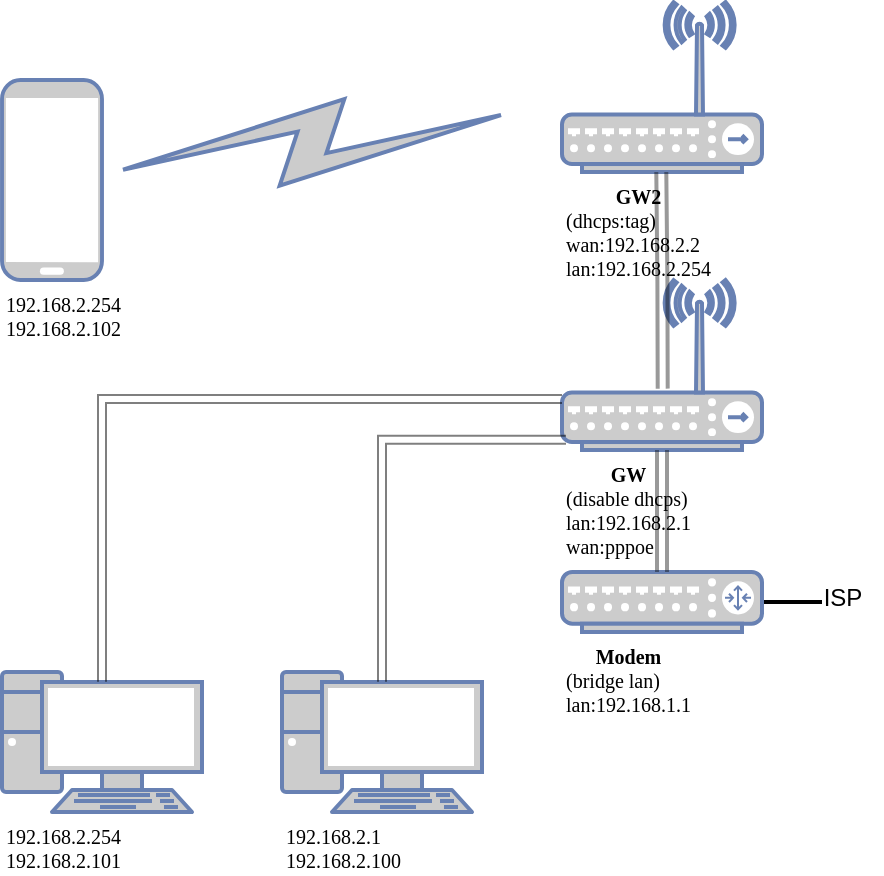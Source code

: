 <mxfile version="23.1.4" type="github" pages="3">
  <diagram name="Dual GW" id="bfe91b75-5d2c-26a0-9c1d-138518896778">
    <mxGraphModel dx="1077" dy="564" grid="1" gridSize="10" guides="1" tooltips="1" connect="1" arrows="1" fold="1" page="1" pageScale="1" pageWidth="1100" pageHeight="850" background="none" math="0" shadow="0">
      <root>
        <mxCell id="0" />
        <mxCell id="1" parent="0" />
        <mxCell id="7c3789c024ecab99-52" style="edgeStyle=none;html=1;labelBackgroundColor=none;endArrow=none;endFill=0;strokeWidth=2;fontFamily=Lucida Console;fontSize=10;fontColor=default;labelBorderColor=none;fontStyle=0;verticalAlign=top;align=left;" parent="1" source="7c3789c024ecab99-10" edge="1">
          <mxGeometry relative="1" as="geometry">
            <mxPoint x="730" y="440" as="targetPoint" />
          </mxGeometry>
        </mxCell>
        <mxCell id="7c3789c024ecab99-10" value="&lt;div style=&quot;text-align: center;&quot;&gt;&lt;span style=&quot;background-color: initial;&quot;&gt;&lt;b&gt;Modem&lt;/b&gt;&lt;/span&gt;&lt;/div&gt;(bridge lan)&lt;br style=&quot;font-size: 10px;&quot;&gt;lan:192.168.1.1" style="fontColor=default;verticalAlign=top;verticalLabelPosition=bottom;labelPosition=center;align=left;html=1;fillColor=#CCCCCC;strokeColor=#6881B3;gradientColor=none;gradientDirection=north;strokeWidth=2;shape=mxgraph.networks.router;rounded=0;shadow=0;comic=0;fontFamily=Lucida Console;labelBorderColor=none;fontSize=10;fontStyle=0;labelBackgroundColor=none;" parent="1" vertex="1">
          <mxGeometry x="600" y="425" width="100" height="30" as="geometry" />
        </mxCell>
        <mxCell id="7c3789c024ecab99-4" value="192.168.2.254&lt;br style=&quot;font-size: 10px;&quot;&gt;192.168.2.101" style="fontColor=default;verticalAlign=top;verticalLabelPosition=bottom;labelPosition=center;align=left;html=1;fillColor=#CCCCCC;strokeColor=#6881B3;gradientColor=none;gradientDirection=north;strokeWidth=2;shape=mxgraph.networks.pc;rounded=0;shadow=0;comic=0;fontFamily=Lucida Console;labelBorderColor=none;fontSize=10;fontStyle=0;labelBackgroundColor=none;" parent="1" vertex="1">
          <mxGeometry x="320.0" y="475" width="100" height="70" as="geometry" />
        </mxCell>
        <mxCell id="7c3789c024ecab99-5" value="192.168.2.1&lt;br style=&quot;font-size: 10px;&quot;&gt;192.168.2.100" style="fontColor=default;verticalAlign=top;verticalLabelPosition=bottom;labelPosition=center;align=left;html=1;fillColor=#CCCCCC;strokeColor=#6881B3;gradientColor=none;gradientDirection=north;strokeWidth=2;shape=mxgraph.networks.pc;rounded=0;shadow=0;comic=0;fontFamily=Lucida Console;labelBorderColor=none;fontSize=10;fontStyle=0;labelBackgroundColor=none;" parent="1" vertex="1">
          <mxGeometry x="460.0" y="475" width="100" height="70" as="geometry" />
        </mxCell>
        <mxCell id="7c3789c024ecab99-9" value="&lt;div style=&quot;text-align: center; font-size: 10px;&quot;&gt;&lt;span style=&quot;font-size: 10px;&quot;&gt;&lt;b&gt;GW2&lt;/b&gt;&lt;/span&gt;&lt;/div&gt;&lt;div style=&quot;font-size: 10px;&quot;&gt;&lt;span style=&quot;font-size: 10px;&quot;&gt;(dhcps:tag)&lt;/span&gt;&lt;/div&gt;&lt;div style=&quot;font-size: 10px;&quot;&gt;&lt;span style=&quot;font-size: 10px;&quot;&gt;wan:192.168.2.2&lt;/span&gt;&lt;/div&gt;lan:192.168.2.254" style="fontColor=default;verticalAlign=top;verticalLabelPosition=bottom;labelPosition=center;align=left;html=1;fillColor=#CCCCCC;strokeColor=#6881B3;gradientColor=none;gradientDirection=north;strokeWidth=2;shape=mxgraph.networks.wireless_hub;rounded=0;shadow=0;comic=0;fontFamily=Lucida Console;labelBorderColor=none;fontSize=10;fontStyle=0;labelBackgroundColor=none;" parent="1" vertex="1">
          <mxGeometry x="600.0" y="140" width="100" height="85" as="geometry" />
        </mxCell>
        <mxCell id="7c3789c024ecab99-11" value="" style="html=1;fillColor=#CCCCCC;strokeColor=#6881B3;gradientColor=none;gradientDirection=north;strokeWidth=2;shape=mxgraph.networks.comm_link_edge;html=1;labelBackgroundColor=none;endArrow=none;endFill=0;fontFamily=Lucida Console;fontSize=10;labelBorderColor=none;fontStyle=0;fontColor=default;verticalAlign=top;align=left;" parent="1" target="7c3789c024ecab99-12" edge="1">
          <mxGeometry width="100" height="100" relative="1" as="geometry">
            <mxPoint x="580" y="195" as="sourcePoint" />
            <mxPoint x="178.0" y="318" as="targetPoint" />
          </mxGeometry>
        </mxCell>
        <mxCell id="7c3789c024ecab99-12" value="192.168.2.254&lt;br&gt;192.168.2.102" style="fontColor=default;verticalAlign=top;verticalLabelPosition=bottom;labelPosition=center;align=left;html=1;fillColor=#CCCCCC;strokeColor=#6881B3;gradientColor=none;gradientDirection=north;strokeWidth=2;shape=mxgraph.networks.mobile;rounded=0;shadow=0;comic=0;fontFamily=Lucida Console;labelBorderColor=none;fontSize=10;fontStyle=0;labelBackgroundColor=none;" parent="1" vertex="1">
          <mxGeometry x="320.0" y="179" width="50" height="100" as="geometry" />
        </mxCell>
        <mxCell id="PPaj3rybvowzk9VgZqMH-3" value="&lt;div style=&quot;text-align: center;&quot;&gt;&lt;span style=&quot;background-color: initial;&quot;&gt;&lt;b&gt;GW&lt;/b&gt;&lt;/span&gt;&lt;/div&gt;(disable dhcps)&lt;br&gt;lan:192.168.2.1&lt;br style=&quot;font-size: 10px;&quot;&gt;wan:pppoe" style="fontColor=default;verticalAlign=top;verticalLabelPosition=bottom;labelPosition=center;align=left;html=1;fillColor=#CCCCCC;strokeColor=#6881B3;gradientColor=none;gradientDirection=north;strokeWidth=2;shape=mxgraph.networks.wireless_hub;rounded=0;shadow=0;comic=0;fontFamily=Lucida Console;labelBorderColor=none;fontSize=10;fontStyle=0;labelBackgroundColor=none;" parent="1" vertex="1">
          <mxGeometry x="600" y="279" width="100" height="85" as="geometry" />
        </mxCell>
        <mxCell id="PPaj3rybvowzk9VgZqMH-4" style="edgeStyle=orthogonalEdgeStyle;rounded=0;orthogonalLoop=1;jettySize=auto;html=1;entryX=0.5;entryY=1;entryDx=0;entryDy=0;entryPerimeter=0;shape=link;strokeWidth=2;fontFamily=Lucida Console;labelBorderColor=none;fontSize=10;fontStyle=0;fontColor=default;verticalAlign=top;align=left;labelBackgroundColor=none;opacity=40;" parent="1" source="7c3789c024ecab99-10" target="PPaj3rybvowzk9VgZqMH-3" edge="1">
          <mxGeometry relative="1" as="geometry" />
        </mxCell>
        <mxCell id="PPaj3rybvowzk9VgZqMH-10" style="edgeStyle=orthogonalEdgeStyle;rounded=0;orthogonalLoop=1;jettySize=auto;html=1;exitX=0.5;exitY=0.07;exitDx=0;exitDy=0;exitPerimeter=0;entryX=0.02;entryY=0.94;entryDx=0;entryDy=0;entryPerimeter=0;shape=link;opacity=50;strokeWidth=1;" parent="1" source="7c3789c024ecab99-5" target="PPaj3rybvowzk9VgZqMH-3" edge="1">
          <mxGeometry relative="1" as="geometry">
            <Array as="points">
              <mxPoint x="510" y="359" />
            </Array>
          </mxGeometry>
        </mxCell>
        <mxCell id="PPaj3rybvowzk9VgZqMH-11" style="edgeStyle=orthogonalEdgeStyle;rounded=0;orthogonalLoop=1;jettySize=auto;html=1;exitX=0.5;exitY=0.07;exitDx=0;exitDy=0;exitPerimeter=0;entryX=0;entryY=0.7;entryDx=0;entryDy=0;entryPerimeter=0;shape=link;strokeWidth=1;opacity=50;" parent="1" source="7c3789c024ecab99-4" target="PPaj3rybvowzk9VgZqMH-3" edge="1">
          <mxGeometry relative="1" as="geometry">
            <Array as="points">
              <mxPoint x="370" y="339" />
            </Array>
          </mxGeometry>
        </mxCell>
        <mxCell id="PPaj3rybvowzk9VgZqMH-13" style="edgeStyle=orthogonalEdgeStyle;rounded=0;orthogonalLoop=1;jettySize=auto;html=1;exitX=0.5;exitY=1;exitDx=0;exitDy=0;exitPerimeter=0;entryX=0.507;entryY=0.639;entryDx=0;entryDy=0;entryPerimeter=0;shape=link;strokeWidth=2;opacity=40;" parent="1" edge="1">
          <mxGeometry relative="1" as="geometry">
            <mxPoint x="649.65" y="225" as="sourcePoint" />
            <mxPoint x="650.35" y="333.315" as="targetPoint" />
          </mxGeometry>
        </mxCell>
        <mxCell id="PPaj3rybvowzk9VgZqMH-15" value="ISP" style="text;html=1;align=center;verticalAlign=middle;resizable=0;points=[];autosize=1;strokeColor=none;fillColor=none;" parent="1" vertex="1">
          <mxGeometry x="720" y="423" width="40" height="30" as="geometry" />
        </mxCell>
      </root>
    </mxGraphModel>
  </diagram>
  <diagram id="F3FGqewG469ox3-ocetz" name="DNS">
    <mxGraphModel dx="893" dy="467" grid="1" gridSize="10" guides="1" tooltips="1" connect="1" arrows="1" fold="1" page="1" pageScale="1" pageWidth="827" pageHeight="1169" math="0" shadow="0">
      <root>
        <mxCell id="0" />
        <mxCell id="1" parent="0" />
        <mxCell id="0nR7iEuXfGXllmMDNiH0-228" value="" style="rounded=0;whiteSpace=wrap;html=1;gradientColor=none;glass=0;shadow=1;strokeWidth=1;dashed=1;" vertex="1" parent="1">
          <mxGeometry x="230" y="340" width="220" height="210" as="geometry" />
        </mxCell>
        <mxCell id="0nR7iEuXfGXllmMDNiH0-8" value="&lt;div style=&quot;&quot;&gt;&lt;span style=&quot;background-color: initial;&quot;&gt;&lt;b&gt;GW&lt;/b&gt;&lt;/span&gt;&lt;/div&gt;AA:AA:AA:AA:AA:AA&lt;br&gt;wan:pppoe&lt;br&gt;2.2.2.1/gw&lt;br&gt;2.2.2.2/24&lt;br&gt;2.2.2.1/dns" style="fontColor=default;verticalAlign=top;verticalLabelPosition=bottom;labelPosition=center;align=right;html=1;fillColor=#CCCCCC;strokeColor=#6881B3;gradientColor=none;gradientDirection=north;strokeWidth=2;shape=mxgraph.networks.wireless_hub;rounded=0;shadow=0;comic=0;fontFamily=Lucida Console;labelBorderColor=none;fontSize=10;fontStyle=0;labelBackgroundColor=none;movable=1;resizable=1;rotatable=1;deletable=1;editable=1;locked=0;connectable=1;opacity=40;" vertex="1" parent="1">
          <mxGeometry x="674" y="190" width="100" height="85" as="geometry" />
        </mxCell>
        <mxCell id="0nR7iEuXfGXllmMDNiH0-1" style="edgeStyle=none;html=1;labelBackgroundColor=none;endArrow=none;endFill=0;strokeWidth=2;fontFamily=Lucida Console;fontSize=10;fontColor=default;labelBorderColor=none;fontStyle=0;verticalAlign=top;align=left;" edge="1" parent="1" source="0nR7iEuXfGXllmMDNiH0-2" target="0nR7iEuXfGXllmMDNiH0-13">
          <mxGeometry relative="1" as="geometry">
            <mxPoint x="730" y="440" as="targetPoint" />
          </mxGeometry>
        </mxCell>
        <mxCell id="0nR7iEuXfGXllmMDNiH0-2" value="&lt;div style=&quot;text-align: center;&quot;&gt;&lt;span style=&quot;background-color: initial;&quot;&gt;&lt;b&gt;Modem&lt;/b&gt;&lt;/span&gt;&lt;/div&gt;(bridge lan)&lt;br style=&quot;font-size: 10px;&quot;&gt;lan:192.168.1.1" style="fontColor=default;verticalAlign=top;verticalLabelPosition=bottom;labelPosition=center;align=left;html=1;fillColor=#CCCCCC;strokeColor=#6881B3;gradientColor=none;gradientDirection=north;strokeWidth=2;shape=mxgraph.networks.router;rounded=0;shadow=0;comic=0;fontFamily=Lucida Console;labelBorderColor=none;fontSize=10;fontStyle=0;labelBackgroundColor=none;" vertex="1" parent="1">
          <mxGeometry x="674" y="402" width="100" height="30" as="geometry" />
        </mxCell>
        <mxCell id="0nR7iEuXfGXllmMDNiH0-3" value="CC:CC:CC:CC:CC:CC&lt;br&gt;192.168.2.1/gw&lt;br style=&quot;font-size: 10px;&quot;&gt;192.168.2.100/24&lt;br&gt;192.168.2.1/dns&lt;br&gt;12h" style="fontColor=default;verticalAlign=top;verticalLabelPosition=bottom;labelPosition=center;align=left;html=1;fillColor=#CCCCCC;strokeColor=#6881B3;gradientColor=none;gradientDirection=north;strokeWidth=2;shape=mxgraph.networks.pc;rounded=0;shadow=0;comic=0;fontFamily=Lucida Console;labelBorderColor=none;fontSize=10;fontStyle=0;labelBackgroundColor=none;" vertex="1" parent="1">
          <mxGeometry x="336.0" y="346" width="100" height="70" as="geometry" />
        </mxCell>
        <mxCell id="0nR7iEuXfGXllmMDNiH0-4" value="DD:DD:DD:DD:DD:DD&lt;br&gt;192.168.2.1/gw&lt;br style=&quot;font-size: 10px;&quot;&gt;192.168.2.101/24&lt;br style=&quot;border-color: var(--border-color);&quot;&gt;192.168.2.1/dns&lt;br style=&quot;border-color: var(--border-color);&quot;&gt;12h" style="fontColor=default;verticalAlign=top;verticalLabelPosition=bottom;labelPosition=center;align=left;html=1;fillColor=#CCCCCC;strokeColor=#6881B3;gradientColor=none;gradientDirection=north;strokeWidth=2;shape=mxgraph.networks.pc;rounded=0;shadow=0;comic=0;fontFamily=Lucida Console;labelBorderColor=none;fontSize=10;fontStyle=0;labelBackgroundColor=none;" vertex="1" parent="1">
          <mxGeometry x="476.0" y="346" width="100" height="70" as="geometry" />
        </mxCell>
        <mxCell id="0nR7iEuXfGXllmMDNiH0-9" style="edgeStyle=orthogonalEdgeStyle;rounded=0;orthogonalLoop=1;jettySize=auto;html=1;entryX=0.5;entryY=1;entryDx=0;entryDy=0;entryPerimeter=0;shape=link;strokeWidth=2;fontFamily=Lucida Console;labelBorderColor=none;fontSize=10;fontStyle=0;fontColor=default;verticalAlign=top;align=left;labelBackgroundColor=none;opacity=40;" edge="1" parent="1" source="0nR7iEuXfGXllmMDNiH0-20" target="0nR7iEuXfGXllmMDNiH0-8">
          <mxGeometry relative="1" as="geometry" />
        </mxCell>
        <mxCell id="0nR7iEuXfGXllmMDNiH0-11" style="edgeStyle=orthogonalEdgeStyle;rounded=1;orthogonalLoop=1;jettySize=auto;html=1;shape=link;strokeWidth=1;opacity=50;" edge="1" parent="1" source="0nR7iEuXfGXllmMDNiH0-28" target="0nR7iEuXfGXllmMDNiH0-27">
          <mxGeometry relative="1" as="geometry">
            <Array as="points">
              <mxPoint x="340" y="255" />
            </Array>
            <mxPoint x="540" y="250" as="targetPoint" />
          </mxGeometry>
        </mxCell>
        <mxCell id="0nR7iEuXfGXllmMDNiH0-13" value="ISP" style="text;html=1;align=center;verticalAlign=middle;resizable=0;points=[];autosize=1;strokeColor=none;fillColor=none;" vertex="1" parent="1">
          <mxGeometry x="704" y="490" width="40" height="30" as="geometry" />
        </mxCell>
        <mxCell id="0nR7iEuXfGXllmMDNiH0-16" style="edgeStyle=none;rounded=0;orthogonalLoop=1;jettySize=auto;html=1;exitX=0.5;exitY=0.625;exitDx=0;exitDy=0;exitPerimeter=0;shape=link;dashed=1;strokeWidth=2;opacity=40;" edge="1" parent="1" source="0nR7iEuXfGXllmMDNiH0-19" target="0nR7iEuXfGXllmMDNiH0-18">
          <mxGeometry relative="1" as="geometry" />
        </mxCell>
        <mxCell id="0nR7iEuXfGXllmMDNiH0-17" value="" style="rounded=0;whiteSpace=wrap;html=1;" vertex="1" parent="1">
          <mxGeometry x="685" y="250" width="60" height="15" as="geometry" />
        </mxCell>
        <mxCell id="0nR7iEuXfGXllmMDNiH0-18" value="&#xa;0" style="shape=waypoint;sketch=0;fillStyle=solid;size=6;pointerEvents=1;points=[];fillColor=none;resizable=0;rotatable=0;perimeter=centerPerimeter;snapToPoint=1;fontStyle=1" vertex="1" parent="1">
          <mxGeometry x="670" y="245" width="20" height="20" as="geometry" />
        </mxCell>
        <mxCell id="0nR7iEuXfGXllmMDNiH0-10" style="edgeStyle=orthogonalEdgeStyle;rounded=1;orthogonalLoop=1;jettySize=auto;html=1;shape=link;opacity=50;strokeWidth=1;" edge="1" parent="1" source="0nR7iEuXfGXllmMDNiH0-29" target="0nR7iEuXfGXllmMDNiH0-23">
          <mxGeometry relative="1" as="geometry">
            <Array as="points">
              <mxPoint x="480" y="270" />
              <mxPoint x="560" y="270" />
            </Array>
          </mxGeometry>
        </mxCell>
        <mxCell id="0nR7iEuXfGXllmMDNiH0-24" style="edgeStyle=none;rounded=0;orthogonalLoop=1;jettySize=auto;html=1;entryX=0.506;entryY=-0.006;entryDx=0;entryDy=0;entryPerimeter=0;" edge="1" parent="1" source="0nR7iEuXfGXllmMDNiH0-13" target="0nR7iEuXfGXllmMDNiH0-13">
          <mxGeometry relative="1" as="geometry" />
        </mxCell>
        <mxCell id="0nR7iEuXfGXllmMDNiH0-28" value="" style="shape=waypoint;sketch=0;fillStyle=solid;size=6;pointerEvents=1;points=[];fillColor=none;resizable=0;rotatable=0;perimeter=centerPerimeter;snapToPoint=1;" vertex="1" parent="1">
          <mxGeometry x="330" y="340" width="20" height="20" as="geometry" />
        </mxCell>
        <mxCell id="0nR7iEuXfGXllmMDNiH0-29" value="" style="shape=waypoint;sketch=0;fillStyle=solid;size=6;pointerEvents=1;points=[];fillColor=none;resizable=0;rotatable=0;perimeter=centerPerimeter;snapToPoint=1;" vertex="1" parent="1">
          <mxGeometry x="470" y="340" width="20" height="20" as="geometry" />
        </mxCell>
        <mxCell id="0nR7iEuXfGXllmMDNiH0-63" value="Assets" style="childLayout=tableLayout;recursiveResize=0;strokeColor=#98bf21;fillColor=#A7C942;shadow=1;align=left;fontSize=8;fontStyle=1" vertex="1" parent="1">
          <mxGeometry x="346" y="265" width="114" height="70" as="geometry" />
        </mxCell>
        <mxCell id="0nR7iEuXfGXllmMDNiH0-68" value="" style="shape=tableRow;horizontal=0;startSize=0;swimlaneHead=0;swimlaneBody=0;top=0;left=0;bottom=0;right=0;dropTarget=0;collapsible=0;recursiveResize=0;expand=0;fontStyle=0;strokeColor=inherit;fillColor=#ffffff;" vertex="1" parent="0nR7iEuXfGXllmMDNiH0-63">
          <mxGeometry width="114" height="18" as="geometry" />
        </mxCell>
        <mxCell id="0nR7iEuXfGXllmMDNiH0-69" value="MAC" style="connectable=0;recursiveResize=0;strokeColor=inherit;fillColor=inherit;align=left;whiteSpace=wrap;html=1;fontSize=7;labelPosition=center;verticalLabelPosition=middle;verticalAlign=middle;fontStyle=1" vertex="1" parent="0nR7iEuXfGXllmMDNiH0-68">
          <mxGeometry width="21" height="18" as="geometry">
            <mxRectangle width="21" height="18" as="alternateBounds" />
          </mxGeometry>
        </mxCell>
        <mxCell id="0nR7iEuXfGXllmMDNiH0-85" value="DEST&lt;br style=&quot;border-color: var(--border-color); font-size: 7px;&quot;&gt;SRC" style="connectable=0;recursiveResize=0;strokeColor=inherit;fillColor=inherit;align=left;whiteSpace=wrap;html=1;fontSize=7;labelPosition=center;verticalLabelPosition=middle;verticalAlign=middle;fontStyle=0" vertex="1" parent="0nR7iEuXfGXllmMDNiH0-68">
          <mxGeometry x="21" width="23" height="18" as="geometry">
            <mxRectangle width="23" height="18" as="alternateBounds" />
          </mxGeometry>
        </mxCell>
        <mxCell id="0nR7iEuXfGXllmMDNiH0-70" value="BB:BB:BB:BB:BB:BB&lt;br&gt;CC:CC:CC:CC:CC:CC" style="connectable=0;recursiveResize=0;strokeColor=inherit;fillColor=inherit;align=left;whiteSpace=wrap;html=1;fontSize=6;labelPosition=center;verticalLabelPosition=middle;verticalAlign=middle;fontStyle=2" vertex="1" parent="0nR7iEuXfGXllmMDNiH0-68">
          <mxGeometry x="44" width="70" height="18" as="geometry">
            <mxRectangle width="70" height="18" as="alternateBounds" />
          </mxGeometry>
        </mxCell>
        <mxCell id="0nR7iEuXfGXllmMDNiH0-72" value="" style="shape=tableRow;horizontal=0;startSize=0;swimlaneHead=0;swimlaneBody=0;top=0;left=0;bottom=0;right=0;dropTarget=0;collapsible=0;recursiveResize=0;expand=0;fontStyle=1;strokeColor=inherit;fillColor=#EAF2D3;" vertex="1" parent="0nR7iEuXfGXllmMDNiH0-63">
          <mxGeometry y="18" width="114" height="17" as="geometry" />
        </mxCell>
        <mxCell id="0nR7iEuXfGXllmMDNiH0-73" value="IP" style="connectable=0;recursiveResize=0;strokeColor=inherit;fillColor=inherit;whiteSpace=wrap;html=1;fontSize=7;labelPosition=center;verticalLabelPosition=middle;align=left;verticalAlign=middle;fontStyle=1" vertex="1" parent="0nR7iEuXfGXllmMDNiH0-72">
          <mxGeometry width="21" height="17" as="geometry">
            <mxRectangle width="21" height="17" as="alternateBounds" />
          </mxGeometry>
        </mxCell>
        <mxCell id="0nR7iEuXfGXllmMDNiH0-86" value="DEST&lt;br style=&quot;border-color: var(--border-color); font-size: 7px;&quot;&gt;SRC" style="connectable=0;recursiveResize=0;strokeColor=inherit;fillColor=inherit;whiteSpace=wrap;html=1;fontSize=7;labelPosition=center;verticalLabelPosition=middle;align=left;verticalAlign=middle;fontStyle=0" vertex="1" parent="0nR7iEuXfGXllmMDNiH0-72">
          <mxGeometry x="21" width="23" height="17" as="geometry">
            <mxRectangle width="23" height="17" as="alternateBounds" />
          </mxGeometry>
        </mxCell>
        <mxCell id="0nR7iEuXfGXllmMDNiH0-74" value="192.168.2.1&lt;br style=&quot;font-size: 6px;&quot;&gt;192.168.2.100" style="connectable=0;recursiveResize=0;strokeColor=inherit;fillColor=inherit;whiteSpace=wrap;html=1;fontSize=6;labelPosition=center;verticalLabelPosition=middle;align=left;verticalAlign=middle;fontStyle=2" vertex="1" parent="0nR7iEuXfGXllmMDNiH0-72">
          <mxGeometry x="44" width="70" height="17" as="geometry">
            <mxRectangle width="70" height="17" as="alternateBounds" />
          </mxGeometry>
        </mxCell>
        <mxCell id="0nR7iEuXfGXllmMDNiH0-76" value="" style="shape=tableRow;horizontal=0;startSize=0;swimlaneHead=0;swimlaneBody=0;top=0;left=0;bottom=0;right=0;dropTarget=0;collapsible=0;recursiveResize=0;expand=0;fontStyle=0;strokeColor=inherit;fillColor=#ffffff;" vertex="1" parent="0nR7iEuXfGXllmMDNiH0-63">
          <mxGeometry y="35" width="114" height="18" as="geometry" />
        </mxCell>
        <mxCell id="0nR7iEuXfGXllmMDNiH0-77" value="UDP" style="connectable=0;recursiveResize=0;strokeColor=inherit;fillColor=inherit;fontStyle=1;align=left;whiteSpace=wrap;html=1;fontSize=7;labelPosition=center;verticalLabelPosition=middle;verticalAlign=middle;" vertex="1" parent="0nR7iEuXfGXllmMDNiH0-76">
          <mxGeometry width="21" height="18" as="geometry">
            <mxRectangle width="21" height="18" as="alternateBounds" />
          </mxGeometry>
        </mxCell>
        <mxCell id="0nR7iEuXfGXllmMDNiH0-87" value="DEST&lt;br style=&quot;font-size: 7px;&quot;&gt;SRC" style="connectable=0;recursiveResize=0;strokeColor=inherit;fillColor=inherit;fontStyle=0;align=left;whiteSpace=wrap;html=1;fontSize=7;labelPosition=center;verticalLabelPosition=middle;verticalAlign=middle;" vertex="1" parent="0nR7iEuXfGXllmMDNiH0-76">
          <mxGeometry x="21" width="23" height="18" as="geometry">
            <mxRectangle width="23" height="18" as="alternateBounds" />
          </mxGeometry>
        </mxCell>
        <mxCell id="0nR7iEuXfGXllmMDNiH0-78" value="53&lt;br style=&quot;font-size: 6px;&quot;&gt;7788" style="connectable=0;recursiveResize=0;strokeColor=inherit;fillColor=inherit;fontStyle=2;align=left;whiteSpace=wrap;html=1;fontSize=6;labelPosition=center;verticalLabelPosition=middle;verticalAlign=middle;" vertex="1" parent="0nR7iEuXfGXllmMDNiH0-76">
          <mxGeometry x="44" width="70" height="18" as="geometry">
            <mxRectangle width="70" height="18" as="alternateBounds" />
          </mxGeometry>
        </mxCell>
        <mxCell id="0nR7iEuXfGXllmMDNiH0-80" value="" style="shape=tableRow;horizontal=0;startSize=0;swimlaneHead=0;swimlaneBody=0;top=0;left=0;bottom=0;right=0;dropTarget=0;collapsible=0;recursiveResize=0;expand=0;fontStyle=1;strokeColor=inherit;fillColor=#EAF2D3;" vertex="1" parent="0nR7iEuXfGXllmMDNiH0-63">
          <mxGeometry y="53" width="114" height="17" as="geometry" />
        </mxCell>
        <mxCell id="0nR7iEuXfGXllmMDNiH0-81" value="DNS" style="connectable=0;recursiveResize=0;strokeColor=inherit;fillColor=inherit;whiteSpace=wrap;html=1;fontSize=7;labelPosition=center;verticalLabelPosition=middle;align=left;verticalAlign=middle;fontStyle=1" vertex="1" parent="0nR7iEuXfGXllmMDNiH0-80">
          <mxGeometry width="21" height="17" as="geometry">
            <mxRectangle width="21" height="17" as="alternateBounds" />
          </mxGeometry>
        </mxCell>
        <mxCell id="0nR7iEuXfGXllmMDNiH0-88" value="baidu.com&#39;s ip?" style="connectable=0;recursiveResize=0;strokeColor=inherit;fillColor=inherit;whiteSpace=wrap;html=1;fontSize=6;labelPosition=center;verticalLabelPosition=middle;align=left;verticalAlign=middle;rowspan=1;colspan=2;fontStyle=2" vertex="1" parent="0nR7iEuXfGXllmMDNiH0-80">
          <mxGeometry x="21" width="93" height="17" as="geometry">
            <mxRectangle width="23" height="17" as="alternateBounds" />
          </mxGeometry>
        </mxCell>
        <mxCell id="0nR7iEuXfGXllmMDNiH0-82" value="" style="connectable=0;recursiveResize=0;strokeColor=inherit;fillColor=inherit;whiteSpace=wrap;html=1;fontSize=7;labelPosition=center;verticalLabelPosition=middle;align=left;verticalAlign=middle;" vertex="1" visible="0" parent="0nR7iEuXfGXllmMDNiH0-80">
          <mxGeometry x="44" width="70" height="17" as="geometry">
            <mxRectangle width="70" height="17" as="alternateBounds" />
          </mxGeometry>
        </mxCell>
        <mxCell id="0nR7iEuXfGXllmMDNiH0-89" value="ARP 缓存" style="shape=table;startSize=10;container=1;collapsible=0;childLayout=tableLayout;strokeColor=default;fontSize=8;fontStyle=1;" vertex="1" parent="1">
          <mxGeometry x="476" y="490" width="110" height="53" as="geometry" />
        </mxCell>
        <mxCell id="0nR7iEuXfGXllmMDNiH0-90" value="" style="shape=tableRow;horizontal=0;startSize=0;swimlaneHead=0;swimlaneBody=0;strokeColor=inherit;top=0;left=0;bottom=0;right=0;collapsible=0;dropTarget=0;fillColor=none;points=[[0,0.5],[1,0.5]];portConstraint=eastwest;fontSize=16;" vertex="1" parent="0nR7iEuXfGXllmMDNiH0-89">
          <mxGeometry y="10" width="110" height="14" as="geometry" />
        </mxCell>
        <mxCell id="0nR7iEuXfGXllmMDNiH0-91" value="IP" style="shape=partialRectangle;html=1;whiteSpace=wrap;connectable=0;strokeColor=inherit;overflow=hidden;fillColor=none;top=0;left=0;bottom=0;right=0;pointerEvents=1;fontSize=8;fontStyle=1" vertex="1" parent="0nR7iEuXfGXllmMDNiH0-90">
          <mxGeometry width="43" height="14" as="geometry">
            <mxRectangle width="43" height="14" as="alternateBounds" />
          </mxGeometry>
        </mxCell>
        <mxCell id="0nR7iEuXfGXllmMDNiH0-92" value="MAC" style="shape=partialRectangle;html=1;whiteSpace=wrap;connectable=0;strokeColor=inherit;overflow=hidden;fillColor=none;top=0;left=0;bottom=0;right=0;pointerEvents=1;fontSize=8;rowspan=1;colspan=2;fontStyle=1" vertex="1" parent="0nR7iEuXfGXllmMDNiH0-90">
          <mxGeometry x="43" width="67" height="14" as="geometry">
            <mxRectangle width="47" height="14" as="alternateBounds" />
          </mxGeometry>
        </mxCell>
        <mxCell id="0nR7iEuXfGXllmMDNiH0-93" value="" style="shape=partialRectangle;html=1;whiteSpace=wrap;connectable=0;strokeColor=inherit;overflow=hidden;fillColor=none;top=0;left=0;bottom=0;right=0;pointerEvents=1;fontSize=16;" vertex="1" visible="0" parent="0nR7iEuXfGXllmMDNiH0-90">
          <mxGeometry x="90" width="20" height="14" as="geometry">
            <mxRectangle width="20" height="14" as="alternateBounds" />
          </mxGeometry>
        </mxCell>
        <mxCell id="0nR7iEuXfGXllmMDNiH0-94" value="" style="shape=tableRow;horizontal=0;startSize=0;swimlaneHead=0;swimlaneBody=0;strokeColor=inherit;top=0;left=0;bottom=0;right=0;collapsible=0;dropTarget=0;fillColor=none;points=[[0,0.5],[1,0.5]];portConstraint=eastwest;fontSize=16;" vertex="1" parent="0nR7iEuXfGXllmMDNiH0-89">
          <mxGeometry y="24" width="110" height="14" as="geometry" />
        </mxCell>
        <mxCell id="0nR7iEuXfGXllmMDNiH0-95" value="192.168.2.1" style="shape=partialRectangle;html=1;whiteSpace=wrap;connectable=0;strokeColor=inherit;overflow=hidden;fillColor=none;top=0;left=0;bottom=0;right=0;pointerEvents=1;fontSize=6;fontStyle=2" vertex="1" parent="0nR7iEuXfGXllmMDNiH0-94">
          <mxGeometry width="43" height="14" as="geometry">
            <mxRectangle width="43" height="14" as="alternateBounds" />
          </mxGeometry>
        </mxCell>
        <mxCell id="0nR7iEuXfGXllmMDNiH0-96" value="BB:BB:BB:BB:BB:BB" style="shape=partialRectangle;html=1;whiteSpace=wrap;connectable=0;strokeColor=inherit;overflow=hidden;fillColor=none;top=0;left=0;bottom=0;right=0;pointerEvents=1;fontSize=6;rowspan=1;colspan=2;fontStyle=2" vertex="1" parent="0nR7iEuXfGXllmMDNiH0-94">
          <mxGeometry x="43" width="67" height="14" as="geometry">
            <mxRectangle width="47" height="14" as="alternateBounds" />
          </mxGeometry>
        </mxCell>
        <mxCell id="0nR7iEuXfGXllmMDNiH0-97" value="" style="shape=partialRectangle;html=1;whiteSpace=wrap;connectable=0;strokeColor=inherit;overflow=hidden;fillColor=none;top=0;left=0;bottom=0;right=0;pointerEvents=1;fontSize=16;" vertex="1" visible="0" parent="0nR7iEuXfGXllmMDNiH0-94">
          <mxGeometry x="90" width="20" height="14" as="geometry">
            <mxRectangle width="20" height="14" as="alternateBounds" />
          </mxGeometry>
        </mxCell>
        <mxCell id="0nR7iEuXfGXllmMDNiH0-98" value="" style="shape=tableRow;horizontal=0;startSize=0;swimlaneHead=0;swimlaneBody=0;strokeColor=inherit;top=0;left=0;bottom=0;right=0;collapsible=0;dropTarget=0;fillColor=none;points=[[0,0.5],[1,0.5]];portConstraint=eastwest;fontSize=16;" vertex="1" parent="0nR7iEuXfGXllmMDNiH0-89">
          <mxGeometry y="38" width="110" height="15" as="geometry" />
        </mxCell>
        <mxCell id="0nR7iEuXfGXllmMDNiH0-99" value="192.168.2.100" style="shape=partialRectangle;html=1;whiteSpace=wrap;connectable=0;strokeColor=inherit;overflow=hidden;fillColor=none;top=0;left=0;bottom=0;right=0;pointerEvents=1;fontSize=6;fontStyle=2" vertex="1" parent="0nR7iEuXfGXllmMDNiH0-98">
          <mxGeometry width="43" height="15" as="geometry">
            <mxRectangle width="43" height="15" as="alternateBounds" />
          </mxGeometry>
        </mxCell>
        <mxCell id="0nR7iEuXfGXllmMDNiH0-100" value="CC:CC:CC:CC:CC:CC" style="shape=partialRectangle;html=1;whiteSpace=wrap;connectable=0;strokeColor=inherit;overflow=hidden;fillColor=none;top=0;left=0;bottom=0;right=0;pointerEvents=1;fontSize=6;rowspan=1;colspan=2;fontStyle=2" vertex="1" parent="0nR7iEuXfGXllmMDNiH0-98">
          <mxGeometry x="43" width="67" height="15" as="geometry">
            <mxRectangle width="47" height="15" as="alternateBounds" />
          </mxGeometry>
        </mxCell>
        <mxCell id="0nR7iEuXfGXllmMDNiH0-101" value="" style="shape=partialRectangle;html=1;whiteSpace=wrap;connectable=0;strokeColor=inherit;overflow=hidden;fillColor=none;top=0;left=0;bottom=0;right=0;pointerEvents=1;fontSize=16;" vertex="1" visible="0" parent="0nR7iEuXfGXllmMDNiH0-98">
          <mxGeometry x="90" width="20" height="15" as="geometry">
            <mxRectangle width="20" height="15" as="alternateBounds" />
          </mxGeometry>
        </mxCell>
        <mxCell id="0nR7iEuXfGXllmMDNiH0-106" value="MAC 映射" style="shape=table;startSize=10;container=1;collapsible=0;childLayout=tableLayout;strokeColor=default;fontSize=8;fontStyle=1;" vertex="1" parent="1">
          <mxGeometry x="460" y="170" width="110" height="68" as="geometry" />
        </mxCell>
        <mxCell id="0nR7iEuXfGXllmMDNiH0-107" value="" style="shape=tableRow;horizontal=0;startSize=0;swimlaneHead=0;swimlaneBody=0;strokeColor=inherit;top=0;left=0;bottom=0;right=0;collapsible=0;dropTarget=0;fillColor=none;points=[[0,0.5],[1,0.5]];portConstraint=eastwest;fontSize=16;" vertex="1" parent="0nR7iEuXfGXllmMDNiH0-106">
          <mxGeometry y="10" width="110" height="14" as="geometry" />
        </mxCell>
        <mxCell id="0nR7iEuXfGXllmMDNiH0-108" value="IF" style="shape=partialRectangle;html=1;whiteSpace=wrap;connectable=0;strokeColor=inherit;overflow=hidden;fillColor=none;top=0;left=0;bottom=0;right=0;pointerEvents=1;fontSize=8;fontStyle=1" vertex="1" parent="0nR7iEuXfGXllmMDNiH0-107">
          <mxGeometry width="43" height="14" as="geometry">
            <mxRectangle width="43" height="14" as="alternateBounds" />
          </mxGeometry>
        </mxCell>
        <mxCell id="0nR7iEuXfGXllmMDNiH0-109" value="MAC" style="shape=partialRectangle;html=1;whiteSpace=wrap;connectable=0;strokeColor=inherit;overflow=hidden;fillColor=none;top=0;left=0;bottom=0;right=0;pointerEvents=1;fontSize=8;rowspan=1;colspan=2;fontStyle=1" vertex="1" parent="0nR7iEuXfGXllmMDNiH0-107">
          <mxGeometry x="43" width="67" height="14" as="geometry">
            <mxRectangle width="47" height="14" as="alternateBounds" />
          </mxGeometry>
        </mxCell>
        <mxCell id="0nR7iEuXfGXllmMDNiH0-110" value="" style="shape=partialRectangle;html=1;whiteSpace=wrap;connectable=0;strokeColor=inherit;overflow=hidden;fillColor=none;top=0;left=0;bottom=0;right=0;pointerEvents=1;fontSize=16;" vertex="1" visible="0" parent="0nR7iEuXfGXllmMDNiH0-107">
          <mxGeometry x="90" width="20" height="14" as="geometry">
            <mxRectangle width="20" height="14" as="alternateBounds" />
          </mxGeometry>
        </mxCell>
        <mxCell id="0nR7iEuXfGXllmMDNiH0-111" value="" style="shape=tableRow;horizontal=0;startSize=0;swimlaneHead=0;swimlaneBody=0;strokeColor=inherit;top=0;left=0;bottom=0;right=0;collapsible=0;dropTarget=0;fillColor=none;points=[[0,0.5],[1,0.5]];portConstraint=eastwest;fontSize=16;" vertex="1" parent="0nR7iEuXfGXllmMDNiH0-106">
          <mxGeometry y="24" width="110" height="14" as="geometry" />
        </mxCell>
        <mxCell id="0nR7iEuXfGXllmMDNiH0-112" value="lan0" style="shape=partialRectangle;html=1;whiteSpace=wrap;connectable=0;strokeColor=inherit;overflow=hidden;fillColor=none;top=0;left=0;bottom=0;right=0;pointerEvents=1;fontSize=6;fontStyle=2;align=center;" vertex="1" parent="0nR7iEuXfGXllmMDNiH0-111">
          <mxGeometry width="43" height="14" as="geometry">
            <mxRectangle width="43" height="14" as="alternateBounds" />
          </mxGeometry>
        </mxCell>
        <mxCell id="0nR7iEuXfGXllmMDNiH0-113" value="BB:BB:BB:BB:BB:BB&lt;font style=&quot;border-color: var(--border-color); font-style: normal; text-align: left; font-size: 11px;&quot; color=&quot;#000000&quot;&gt;&lt;br style=&quot;border-color: var(--border-color);&quot;&gt;&lt;/font&gt;" style="shape=partialRectangle;html=1;whiteSpace=wrap;connectable=0;strokeColor=inherit;overflow=hidden;fillColor=none;top=0;left=0;bottom=0;right=0;pointerEvents=1;fontSize=6;rowspan=1;colspan=2;fontStyle=2;align=center;" vertex="1" parent="0nR7iEuXfGXllmMDNiH0-111">
          <mxGeometry x="43" width="67" height="14" as="geometry">
            <mxRectangle width="47" height="14" as="alternateBounds" />
          </mxGeometry>
        </mxCell>
        <mxCell id="0nR7iEuXfGXllmMDNiH0-114" value="" style="shape=partialRectangle;html=1;whiteSpace=wrap;connectable=0;strokeColor=inherit;overflow=hidden;fillColor=none;top=0;left=0;bottom=0;right=0;pointerEvents=1;fontSize=16;" vertex="1" visible="0" parent="0nR7iEuXfGXllmMDNiH0-111">
          <mxGeometry x="90" width="20" height="14" as="geometry">
            <mxRectangle width="20" height="14" as="alternateBounds" />
          </mxGeometry>
        </mxCell>
        <mxCell id="0nR7iEuXfGXllmMDNiH0-115" value="" style="shape=tableRow;horizontal=0;startSize=0;swimlaneHead=0;swimlaneBody=0;strokeColor=inherit;top=0;left=0;bottom=0;right=0;collapsible=0;dropTarget=0;fillColor=none;points=[[0,0.5],[1,0.5]];portConstraint=eastwest;fontSize=16;" vertex="1" parent="0nR7iEuXfGXllmMDNiH0-106">
          <mxGeometry y="38" width="110" height="15" as="geometry" />
        </mxCell>
        <mxCell id="0nR7iEuXfGXllmMDNiH0-116" value="lan1" style="shape=partialRectangle;html=1;whiteSpace=wrap;connectable=0;strokeColor=inherit;overflow=hidden;fillColor=none;top=0;left=0;bottom=0;right=0;pointerEvents=1;fontSize=6;fontStyle=2;align=center;" vertex="1" parent="0nR7iEuXfGXllmMDNiH0-115">
          <mxGeometry width="43" height="15" as="geometry">
            <mxRectangle width="43" height="15" as="alternateBounds" />
          </mxGeometry>
        </mxCell>
        <mxCell id="0nR7iEuXfGXllmMDNiH0-117" value="DD:DD:DD:DD:DD:DD" style="shape=partialRectangle;html=1;whiteSpace=wrap;connectable=0;strokeColor=inherit;overflow=hidden;fillColor=none;top=0;left=0;bottom=0;right=0;pointerEvents=1;fontSize=6;rowspan=1;colspan=2;fontStyle=2;align=center;" vertex="1" parent="0nR7iEuXfGXllmMDNiH0-115">
          <mxGeometry x="43" width="67" height="15" as="geometry">
            <mxRectangle width="47" height="15" as="alternateBounds" />
          </mxGeometry>
        </mxCell>
        <mxCell id="0nR7iEuXfGXllmMDNiH0-118" value="" style="shape=partialRectangle;html=1;whiteSpace=wrap;connectable=0;strokeColor=inherit;overflow=hidden;fillColor=none;top=0;left=0;bottom=0;right=0;pointerEvents=1;fontSize=16;" vertex="1" visible="0" parent="0nR7iEuXfGXllmMDNiH0-115">
          <mxGeometry x="90" width="20" height="15" as="geometry">
            <mxRectangle width="20" height="15" as="alternateBounds" />
          </mxGeometry>
        </mxCell>
        <mxCell id="0nR7iEuXfGXllmMDNiH0-119" style="shape=tableRow;horizontal=0;startSize=0;swimlaneHead=0;swimlaneBody=0;strokeColor=inherit;top=0;left=0;bottom=0;right=0;collapsible=0;dropTarget=0;fillColor=none;points=[[0,0.5],[1,0.5]];portConstraint=eastwest;fontSize=16;" vertex="1" parent="0nR7iEuXfGXllmMDNiH0-106">
          <mxGeometry y="53" width="110" height="15" as="geometry" />
        </mxCell>
        <mxCell id="0nR7iEuXfGXllmMDNiH0-120" value="lan2" style="shape=partialRectangle;html=1;whiteSpace=wrap;connectable=0;strokeColor=inherit;overflow=hidden;fillColor=none;top=0;left=0;bottom=0;right=0;pointerEvents=1;fontSize=6;fontStyle=2;align=center;" vertex="1" parent="0nR7iEuXfGXllmMDNiH0-119">
          <mxGeometry width="43" height="15" as="geometry">
            <mxRectangle width="43" height="15" as="alternateBounds" />
          </mxGeometry>
        </mxCell>
        <mxCell id="0nR7iEuXfGXllmMDNiH0-121" value="CC:CC:CC:CC:CC:CC" style="shape=partialRectangle;html=1;whiteSpace=wrap;connectable=0;strokeColor=inherit;overflow=hidden;fillColor=none;top=0;left=0;bottom=0;right=0;pointerEvents=1;fontSize=6;fontStyle=2;rowspan=1;colspan=2;align=center;" vertex="1" parent="0nR7iEuXfGXllmMDNiH0-119">
          <mxGeometry x="43" width="67" height="15" as="geometry">
            <mxRectangle width="47" height="15" as="alternateBounds" />
          </mxGeometry>
        </mxCell>
        <mxCell id="0nR7iEuXfGXllmMDNiH0-122" style="shape=partialRectangle;html=1;whiteSpace=wrap;connectable=0;strokeColor=inherit;overflow=hidden;fillColor=none;top=0;left=0;bottom=0;right=0;pointerEvents=1;fontSize=16;" vertex="1" visible="0" parent="0nR7iEuXfGXllmMDNiH0-119">
          <mxGeometry x="90" width="20" height="15" as="geometry">
            <mxRectangle width="20" height="15" as="alternateBounds" />
          </mxGeometry>
        </mxCell>
        <mxCell id="0nR7iEuXfGXllmMDNiH0-124" value="" style="edgeStyle=orthogonalEdgeStyle;rounded=0;orthogonalLoop=1;jettySize=auto;html=1;entryDx=0;entryDy=0;entryPerimeter=0;shape=link;strokeWidth=2;fontFamily=Lucida Console;labelBorderColor=none;fontSize=10;fontStyle=0;fontColor=default;verticalAlign=top;align=left;labelBackgroundColor=none;opacity=40;" edge="1" parent="1" source="0nR7iEuXfGXllmMDNiH0-21" target="0nR7iEuXfGXllmMDNiH0-20">
          <mxGeometry relative="1" as="geometry">
            <mxPoint x="724" y="350" as="sourcePoint" />
            <mxPoint x="724" y="275" as="targetPoint" />
          </mxGeometry>
        </mxCell>
        <mxCell id="0nR7iEuXfGXllmMDNiH0-20" value="&#xa;4" style="shape=waypoint;sketch=0;fillStyle=solid;size=6;pointerEvents=1;points=[];fillColor=none;resizable=0;rotatable=0;perimeter=centerPerimeter;snapToPoint=1;fontStyle=1" vertex="1" parent="1">
          <mxGeometry x="714" y="265" width="20" height="20" as="geometry" />
        </mxCell>
        <mxCell id="0nR7iEuXfGXllmMDNiH0-127" value="ARP 缓存" style="shape=table;startSize=10;container=1;collapsible=0;childLayout=tableLayout;strokeColor=default;fontSize=8;fontStyle=1;" vertex="1" parent="1">
          <mxGeometry x="584" y="170" width="110" height="68" as="geometry" />
        </mxCell>
        <mxCell id="0nR7iEuXfGXllmMDNiH0-128" value="" style="shape=tableRow;horizontal=0;startSize=0;swimlaneHead=0;swimlaneBody=0;strokeColor=inherit;top=0;left=0;bottom=0;right=0;collapsible=0;dropTarget=0;fillColor=none;points=[[0,0.5],[1,0.5]];portConstraint=eastwest;fontSize=16;" vertex="1" parent="0nR7iEuXfGXllmMDNiH0-127">
          <mxGeometry y="10" width="110" height="14" as="geometry" />
        </mxCell>
        <mxCell id="0nR7iEuXfGXllmMDNiH0-129" value="IP" style="shape=partialRectangle;html=1;whiteSpace=wrap;connectable=0;strokeColor=inherit;overflow=hidden;fillColor=none;top=0;left=0;bottom=0;right=0;pointerEvents=1;fontSize=8;fontStyle=1" vertex="1" parent="0nR7iEuXfGXllmMDNiH0-128">
          <mxGeometry width="43" height="14" as="geometry">
            <mxRectangle width="43" height="14" as="alternateBounds" />
          </mxGeometry>
        </mxCell>
        <mxCell id="0nR7iEuXfGXllmMDNiH0-130" value="MAC" style="shape=partialRectangle;html=1;whiteSpace=wrap;connectable=0;strokeColor=inherit;overflow=hidden;fillColor=none;top=0;left=0;bottom=0;right=0;pointerEvents=1;fontSize=8;rowspan=1;colspan=2;fontStyle=1" vertex="1" parent="0nR7iEuXfGXllmMDNiH0-128">
          <mxGeometry x="43" width="67" height="14" as="geometry">
            <mxRectangle width="47" height="14" as="alternateBounds" />
          </mxGeometry>
        </mxCell>
        <mxCell id="0nR7iEuXfGXllmMDNiH0-131" value="" style="shape=partialRectangle;html=1;whiteSpace=wrap;connectable=0;strokeColor=inherit;overflow=hidden;fillColor=none;top=0;left=0;bottom=0;right=0;pointerEvents=1;fontSize=16;" vertex="1" visible="0" parent="0nR7iEuXfGXllmMDNiH0-128">
          <mxGeometry x="90" width="20" height="14" as="geometry">
            <mxRectangle width="20" height="14" as="alternateBounds" />
          </mxGeometry>
        </mxCell>
        <mxCell id="0nR7iEuXfGXllmMDNiH0-132" value="" style="shape=tableRow;horizontal=0;startSize=0;swimlaneHead=0;swimlaneBody=0;strokeColor=inherit;top=0;left=0;bottom=0;right=0;collapsible=0;dropTarget=0;fillColor=none;points=[[0,0.5],[1,0.5]];portConstraint=eastwest;fontSize=16;" vertex="1" parent="0nR7iEuXfGXllmMDNiH0-127">
          <mxGeometry y="24" width="110" height="14" as="geometry" />
        </mxCell>
        <mxCell id="0nR7iEuXfGXllmMDNiH0-133" value="192.168.2.100" style="shape=partialRectangle;html=1;whiteSpace=wrap;connectable=0;strokeColor=inherit;overflow=hidden;fillColor=none;top=0;left=0;bottom=0;right=0;pointerEvents=1;fontSize=6;fontStyle=2" vertex="1" parent="0nR7iEuXfGXllmMDNiH0-132">
          <mxGeometry width="43" height="14" as="geometry">
            <mxRectangle width="43" height="14" as="alternateBounds" />
          </mxGeometry>
        </mxCell>
        <mxCell id="0nR7iEuXfGXllmMDNiH0-134" value="CC:CC:CC:CC:CC:CC" style="shape=partialRectangle;html=1;whiteSpace=wrap;connectable=0;strokeColor=inherit;overflow=hidden;fillColor=none;top=0;left=0;bottom=0;right=0;pointerEvents=1;fontSize=6;rowspan=1;colspan=2;fontStyle=2" vertex="1" parent="0nR7iEuXfGXllmMDNiH0-132">
          <mxGeometry x="43" width="67" height="14" as="geometry">
            <mxRectangle width="47" height="14" as="alternateBounds" />
          </mxGeometry>
        </mxCell>
        <mxCell id="0nR7iEuXfGXllmMDNiH0-135" value="" style="shape=partialRectangle;html=1;whiteSpace=wrap;connectable=0;strokeColor=inherit;overflow=hidden;fillColor=none;top=0;left=0;bottom=0;right=0;pointerEvents=1;fontSize=16;" vertex="1" visible="0" parent="0nR7iEuXfGXllmMDNiH0-132">
          <mxGeometry x="90" width="20" height="14" as="geometry">
            <mxRectangle width="20" height="14" as="alternateBounds" />
          </mxGeometry>
        </mxCell>
        <mxCell id="0nR7iEuXfGXllmMDNiH0-136" value="" style="shape=tableRow;horizontal=0;startSize=0;swimlaneHead=0;swimlaneBody=0;strokeColor=inherit;top=0;left=0;bottom=0;right=0;collapsible=0;dropTarget=0;fillColor=none;points=[[0,0.5],[1,0.5]];portConstraint=eastwest;fontSize=16;" vertex="1" parent="0nR7iEuXfGXllmMDNiH0-127">
          <mxGeometry y="38" width="110" height="15" as="geometry" />
        </mxCell>
        <mxCell id="0nR7iEuXfGXllmMDNiH0-137" value="192.168.2.101" style="shape=partialRectangle;html=1;whiteSpace=wrap;connectable=0;strokeColor=inherit;overflow=hidden;fillColor=none;top=0;left=0;bottom=0;right=0;pointerEvents=1;fontSize=6;fontStyle=2" vertex="1" parent="0nR7iEuXfGXllmMDNiH0-136">
          <mxGeometry width="43" height="15" as="geometry">
            <mxRectangle width="43" height="15" as="alternateBounds" />
          </mxGeometry>
        </mxCell>
        <mxCell id="0nR7iEuXfGXllmMDNiH0-138" value="DD:DD:DD:DD:DD:DD" style="shape=partialRectangle;html=1;whiteSpace=wrap;connectable=0;strokeColor=inherit;overflow=hidden;fillColor=none;top=0;left=0;bottom=0;right=0;pointerEvents=1;fontSize=6;rowspan=1;colspan=2;fontStyle=2" vertex="1" parent="0nR7iEuXfGXllmMDNiH0-136">
          <mxGeometry x="43" width="67" height="15" as="geometry">
            <mxRectangle width="47" height="15" as="alternateBounds" />
          </mxGeometry>
        </mxCell>
        <mxCell id="0nR7iEuXfGXllmMDNiH0-139" value="" style="shape=partialRectangle;html=1;whiteSpace=wrap;connectable=0;strokeColor=inherit;overflow=hidden;fillColor=none;top=0;left=0;bottom=0;right=0;pointerEvents=1;fontSize=16;" vertex="1" visible="0" parent="0nR7iEuXfGXllmMDNiH0-136">
          <mxGeometry x="90" width="20" height="15" as="geometry">
            <mxRectangle width="20" height="15" as="alternateBounds" />
          </mxGeometry>
        </mxCell>
        <mxCell id="0nR7iEuXfGXllmMDNiH0-156" style="shape=tableRow;horizontal=0;startSize=0;swimlaneHead=0;swimlaneBody=0;strokeColor=inherit;top=0;left=0;bottom=0;right=0;collapsible=0;dropTarget=0;fillColor=none;points=[[0,0.5],[1,0.5]];portConstraint=eastwest;fontSize=16;" vertex="1" parent="0nR7iEuXfGXllmMDNiH0-127">
          <mxGeometry y="53" width="110" height="15" as="geometry" />
        </mxCell>
        <mxCell id="0nR7iEuXfGXllmMDNiH0-157" style="shape=partialRectangle;html=1;whiteSpace=wrap;connectable=0;strokeColor=inherit;overflow=hidden;fillColor=none;top=0;left=0;bottom=0;right=0;pointerEvents=1;fontSize=6;fontStyle=2" vertex="1" parent="0nR7iEuXfGXllmMDNiH0-156">
          <mxGeometry width="43" height="15" as="geometry">
            <mxRectangle width="43" height="15" as="alternateBounds" />
          </mxGeometry>
        </mxCell>
        <mxCell id="0nR7iEuXfGXllmMDNiH0-158" style="shape=partialRectangle;html=1;whiteSpace=wrap;connectable=0;strokeColor=inherit;overflow=hidden;fillColor=none;top=0;left=0;bottom=0;right=0;pointerEvents=1;fontSize=6;fontStyle=2" vertex="1" parent="0nR7iEuXfGXllmMDNiH0-156">
          <mxGeometry x="43" width="47" height="15" as="geometry">
            <mxRectangle width="47" height="15" as="alternateBounds" />
          </mxGeometry>
        </mxCell>
        <mxCell id="0nR7iEuXfGXllmMDNiH0-159" style="shape=partialRectangle;html=1;whiteSpace=wrap;connectable=0;strokeColor=inherit;overflow=hidden;fillColor=none;top=0;left=0;bottom=0;right=0;pointerEvents=1;fontSize=16;" vertex="1" parent="0nR7iEuXfGXllmMDNiH0-156">
          <mxGeometry x="90" width="20" height="15" as="geometry">
            <mxRectangle width="20" height="15" as="alternateBounds" />
          </mxGeometry>
        </mxCell>
        <mxCell id="0nR7iEuXfGXllmMDNiH0-140" value="ARP 缓存" style="shape=table;startSize=10;container=1;collapsible=0;childLayout=tableLayout;strokeColor=default;fontSize=8;fontStyle=1;" vertex="1" parent="1">
          <mxGeometry x="336" y="490" width="110" height="53" as="geometry" />
        </mxCell>
        <mxCell id="0nR7iEuXfGXllmMDNiH0-141" value="" style="shape=tableRow;horizontal=0;startSize=0;swimlaneHead=0;swimlaneBody=0;strokeColor=inherit;top=0;left=0;bottom=0;right=0;collapsible=0;dropTarget=0;fillColor=none;points=[[0,0.5],[1,0.5]];portConstraint=eastwest;fontSize=16;" vertex="1" parent="0nR7iEuXfGXllmMDNiH0-140">
          <mxGeometry y="10" width="110" height="14" as="geometry" />
        </mxCell>
        <mxCell id="0nR7iEuXfGXllmMDNiH0-142" value="IP" style="shape=partialRectangle;html=1;whiteSpace=wrap;connectable=0;strokeColor=inherit;overflow=hidden;fillColor=none;top=0;left=0;bottom=0;right=0;pointerEvents=1;fontSize=8;fontStyle=1" vertex="1" parent="0nR7iEuXfGXllmMDNiH0-141">
          <mxGeometry width="43" height="14" as="geometry">
            <mxRectangle width="43" height="14" as="alternateBounds" />
          </mxGeometry>
        </mxCell>
        <mxCell id="0nR7iEuXfGXllmMDNiH0-143" value="MAC" style="shape=partialRectangle;html=1;whiteSpace=wrap;connectable=0;strokeColor=inherit;overflow=hidden;fillColor=none;top=0;left=0;bottom=0;right=0;pointerEvents=1;fontSize=8;rowspan=1;colspan=2;fontStyle=1" vertex="1" parent="0nR7iEuXfGXllmMDNiH0-141">
          <mxGeometry x="43" width="67" height="14" as="geometry">
            <mxRectangle width="47" height="14" as="alternateBounds" />
          </mxGeometry>
        </mxCell>
        <mxCell id="0nR7iEuXfGXllmMDNiH0-144" value="" style="shape=partialRectangle;html=1;whiteSpace=wrap;connectable=0;strokeColor=inherit;overflow=hidden;fillColor=none;top=0;left=0;bottom=0;right=0;pointerEvents=1;fontSize=16;" vertex="1" visible="0" parent="0nR7iEuXfGXllmMDNiH0-141">
          <mxGeometry x="90" width="20" height="14" as="geometry">
            <mxRectangle width="20" height="14" as="alternateBounds" />
          </mxGeometry>
        </mxCell>
        <mxCell id="0nR7iEuXfGXllmMDNiH0-145" value="" style="shape=tableRow;horizontal=0;startSize=0;swimlaneHead=0;swimlaneBody=0;strokeColor=inherit;top=0;left=0;bottom=0;right=0;collapsible=0;dropTarget=0;fillColor=none;points=[[0,0.5],[1,0.5]];portConstraint=eastwest;fontSize=16;" vertex="1" parent="0nR7iEuXfGXllmMDNiH0-140">
          <mxGeometry y="24" width="110" height="14" as="geometry" />
        </mxCell>
        <mxCell id="0nR7iEuXfGXllmMDNiH0-146" value="192.168.2.1" style="shape=partialRectangle;html=1;whiteSpace=wrap;connectable=0;strokeColor=inherit;overflow=hidden;fillColor=none;top=0;left=0;bottom=0;right=0;pointerEvents=1;fontSize=6;fontStyle=2" vertex="1" parent="0nR7iEuXfGXllmMDNiH0-145">
          <mxGeometry width="43" height="14" as="geometry">
            <mxRectangle width="43" height="14" as="alternateBounds" />
          </mxGeometry>
        </mxCell>
        <mxCell id="0nR7iEuXfGXllmMDNiH0-147" value="BB:BB:BB:BB:BB:BB" style="shape=partialRectangle;html=1;whiteSpace=wrap;connectable=0;strokeColor=inherit;overflow=hidden;fillColor=none;top=0;left=0;bottom=0;right=0;pointerEvents=1;fontSize=6;rowspan=1;colspan=2;fontStyle=2" vertex="1" parent="0nR7iEuXfGXllmMDNiH0-145">
          <mxGeometry x="43" width="67" height="14" as="geometry">
            <mxRectangle width="47" height="14" as="alternateBounds" />
          </mxGeometry>
        </mxCell>
        <mxCell id="0nR7iEuXfGXllmMDNiH0-148" value="" style="shape=partialRectangle;html=1;whiteSpace=wrap;connectable=0;strokeColor=inherit;overflow=hidden;fillColor=none;top=0;left=0;bottom=0;right=0;pointerEvents=1;fontSize=16;" vertex="1" visible="0" parent="0nR7iEuXfGXllmMDNiH0-145">
          <mxGeometry x="90" width="20" height="14" as="geometry">
            <mxRectangle width="20" height="14" as="alternateBounds" />
          </mxGeometry>
        </mxCell>
        <mxCell id="0nR7iEuXfGXllmMDNiH0-149" value="" style="shape=tableRow;horizontal=0;startSize=0;swimlaneHead=0;swimlaneBody=0;strokeColor=inherit;top=0;left=0;bottom=0;right=0;collapsible=0;dropTarget=0;fillColor=none;points=[[0,0.5],[1,0.5]];portConstraint=eastwest;fontSize=16;" vertex="1" parent="0nR7iEuXfGXllmMDNiH0-140">
          <mxGeometry y="38" width="110" height="15" as="geometry" />
        </mxCell>
        <mxCell id="0nR7iEuXfGXllmMDNiH0-150" value="192.168.2.101" style="shape=partialRectangle;html=1;whiteSpace=wrap;connectable=0;strokeColor=inherit;overflow=hidden;fillColor=none;top=0;left=0;bottom=0;right=0;pointerEvents=1;fontSize=6;fontStyle=2" vertex="1" parent="0nR7iEuXfGXllmMDNiH0-149">
          <mxGeometry width="43" height="15" as="geometry">
            <mxRectangle width="43" height="15" as="alternateBounds" />
          </mxGeometry>
        </mxCell>
        <mxCell id="0nR7iEuXfGXllmMDNiH0-151" value="DD:DD:DD:DD:DD:DD" style="shape=partialRectangle;html=1;whiteSpace=wrap;connectable=0;strokeColor=inherit;overflow=hidden;fillColor=none;top=0;left=0;bottom=0;right=0;pointerEvents=1;fontSize=6;rowspan=1;colspan=2;fontStyle=2" vertex="1" parent="0nR7iEuXfGXllmMDNiH0-149">
          <mxGeometry x="43" width="67" height="15" as="geometry">
            <mxRectangle width="47" height="15" as="alternateBounds" />
          </mxGeometry>
        </mxCell>
        <mxCell id="0nR7iEuXfGXllmMDNiH0-152" value="" style="shape=partialRectangle;html=1;whiteSpace=wrap;connectable=0;strokeColor=inherit;overflow=hidden;fillColor=none;top=0;left=0;bottom=0;right=0;pointerEvents=1;fontSize=16;" vertex="1" visible="0" parent="0nR7iEuXfGXllmMDNiH0-149">
          <mxGeometry x="90" width="20" height="15" as="geometry">
            <mxRectangle width="20" height="15" as="alternateBounds" />
          </mxGeometry>
        </mxCell>
        <mxCell id="0nR7iEuXfGXllmMDNiH0-155" value="" style="edgeStyle=orthogonalEdgeStyle;rounded=0;orthogonalLoop=1;jettySize=auto;html=1;entryDx=0;entryDy=0;entryPerimeter=0;shape=link;strokeWidth=2;fontFamily=Lucida Console;labelBorderColor=none;fontSize=10;fontStyle=0;fontColor=default;verticalAlign=top;align=left;labelBackgroundColor=none;opacity=40;" edge="1" parent="1" source="0nR7iEuXfGXllmMDNiH0-2" target="0nR7iEuXfGXllmMDNiH0-21">
          <mxGeometry relative="1" as="geometry">
            <mxPoint x="724" y="402" as="sourcePoint" />
            <mxPoint x="724" y="275" as="targetPoint" />
          </mxGeometry>
        </mxCell>
        <mxCell id="0nR7iEuXfGXllmMDNiH0-21" value="" style="shape=waypoint;sketch=0;fillStyle=solid;size=6;pointerEvents=1;points=[];fillColor=none;resizable=0;rotatable=0;perimeter=centerPerimeter;snapToPoint=1;" vertex="1" parent="1">
          <mxGeometry x="714" y="390" width="20" height="20" as="geometry" />
        </mxCell>
        <mxCell id="0nR7iEuXfGXllmMDNiH0-160" value="DNS 缓存" style="shape=table;startSize=10;container=1;collapsible=0;childLayout=tableLayout;strokeColor=default;fontSize=8;fontStyle=1;" vertex="1" parent="1">
          <mxGeometry x="694" y="170" width="102" height="53" as="geometry" />
        </mxCell>
        <mxCell id="0nR7iEuXfGXllmMDNiH0-161" value="" style="shape=tableRow;horizontal=0;startSize=0;swimlaneHead=0;swimlaneBody=0;strokeColor=inherit;top=0;left=0;bottom=0;right=0;collapsible=0;dropTarget=0;fillColor=none;points=[[0,0.5],[1,0.5]];portConstraint=eastwest;fontSize=16;" vertex="1" parent="0nR7iEuXfGXllmMDNiH0-160">
          <mxGeometry y="10" width="102" height="14" as="geometry" />
        </mxCell>
        <mxCell id="0nR7iEuXfGXllmMDNiH0-162" value="Domain" style="shape=partialRectangle;html=1;whiteSpace=wrap;connectable=0;strokeColor=inherit;overflow=hidden;fillColor=none;top=0;left=0;bottom=0;right=0;pointerEvents=1;fontSize=8;fontStyle=1" vertex="1" parent="0nR7iEuXfGXllmMDNiH0-161">
          <mxGeometry width="43" height="14" as="geometry">
            <mxRectangle width="43" height="14" as="alternateBounds" />
          </mxGeometry>
        </mxCell>
        <mxCell id="0nR7iEuXfGXllmMDNiH0-163" value="IP" style="shape=partialRectangle;html=1;whiteSpace=wrap;connectable=0;strokeColor=inherit;overflow=hidden;fillColor=none;top=0;left=0;bottom=0;right=0;pointerEvents=1;fontSize=8;fontStyle=1" vertex="1" parent="0nR7iEuXfGXllmMDNiH0-161">
          <mxGeometry x="43" width="37" height="14" as="geometry">
            <mxRectangle width="37" height="14" as="alternateBounds" />
          </mxGeometry>
        </mxCell>
        <mxCell id="0nR7iEuXfGXllmMDNiH0-164" value="&lt;font style=&quot;font-size: 8px;&quot;&gt;&lt;span style=&quot;font-size: 8px;&quot;&gt;TTL&lt;/span&gt;&lt;/font&gt;" style="shape=partialRectangle;html=1;whiteSpace=wrap;connectable=0;strokeColor=inherit;overflow=hidden;fillColor=none;top=0;left=0;bottom=0;right=0;pointerEvents=1;fontSize=8;align=center;verticalAlign=middle;fontStyle=1" vertex="1" parent="0nR7iEuXfGXllmMDNiH0-161">
          <mxGeometry x="80" width="22" height="14" as="geometry">
            <mxRectangle width="22" height="14" as="alternateBounds" />
          </mxGeometry>
        </mxCell>
        <mxCell id="0nR7iEuXfGXllmMDNiH0-177" style="shape=tableRow;horizontal=0;startSize=0;swimlaneHead=0;swimlaneBody=0;strokeColor=inherit;top=0;left=0;bottom=0;right=0;collapsible=0;dropTarget=0;fillColor=none;points=[[0,0.5],[1,0.5]];portConstraint=eastwest;fontSize=16;" vertex="1" parent="0nR7iEuXfGXllmMDNiH0-160">
          <mxGeometry y="24" width="102" height="15" as="geometry" />
        </mxCell>
        <mxCell id="0nR7iEuXfGXllmMDNiH0-178" value="baidu.com" style="shape=partialRectangle;html=1;whiteSpace=wrap;connectable=0;strokeColor=inherit;overflow=hidden;fillColor=none;top=0;left=0;bottom=0;right=0;pointerEvents=1;fontSize=7;fontStyle=2" vertex="1" parent="0nR7iEuXfGXllmMDNiH0-177">
          <mxGeometry width="43" height="15" as="geometry">
            <mxRectangle width="43" height="15" as="alternateBounds" />
          </mxGeometry>
        </mxCell>
        <mxCell id="0nR7iEuXfGXllmMDNiH0-179" value="3.3.3.3" style="shape=partialRectangle;html=1;whiteSpace=wrap;connectable=0;strokeColor=inherit;overflow=hidden;fillColor=none;top=0;left=0;bottom=0;right=0;pointerEvents=1;fontSize=7;fontStyle=2" vertex="1" parent="0nR7iEuXfGXllmMDNiH0-177">
          <mxGeometry x="43" width="37" height="15" as="geometry">
            <mxRectangle width="37" height="15" as="alternateBounds" />
          </mxGeometry>
        </mxCell>
        <mxCell id="0nR7iEuXfGXllmMDNiH0-180" value="120s" style="shape=partialRectangle;html=1;whiteSpace=wrap;connectable=0;strokeColor=inherit;overflow=hidden;fillColor=none;top=0;left=0;bottom=0;right=0;pointerEvents=1;fontSize=7;fontStyle=2" vertex="1" parent="0nR7iEuXfGXllmMDNiH0-177">
          <mxGeometry x="80" width="22" height="15" as="geometry">
            <mxRectangle width="22" height="15" as="alternateBounds" />
          </mxGeometry>
        </mxCell>
        <mxCell id="0nR7iEuXfGXllmMDNiH0-182" style="shape=tableRow;horizontal=0;startSize=0;swimlaneHead=0;swimlaneBody=0;strokeColor=inherit;top=0;left=0;bottom=0;right=0;collapsible=0;dropTarget=0;fillColor=none;points=[[0,0.5],[1,0.5]];portConstraint=eastwest;fontSize=16;" vertex="1" parent="0nR7iEuXfGXllmMDNiH0-160">
          <mxGeometry y="39" width="102" height="14" as="geometry" />
        </mxCell>
        <mxCell id="0nR7iEuXfGXllmMDNiH0-183" style="shape=partialRectangle;html=1;whiteSpace=wrap;connectable=0;strokeColor=inherit;overflow=hidden;fillColor=none;top=0;left=0;bottom=0;right=0;pointerEvents=1;fontSize=7;fontStyle=2" vertex="1" parent="0nR7iEuXfGXllmMDNiH0-182">
          <mxGeometry width="43" height="14" as="geometry">
            <mxRectangle width="43" height="14" as="alternateBounds" />
          </mxGeometry>
        </mxCell>
        <mxCell id="0nR7iEuXfGXllmMDNiH0-184" style="shape=partialRectangle;html=1;whiteSpace=wrap;connectable=0;strokeColor=inherit;overflow=hidden;fillColor=none;top=0;left=0;bottom=0;right=0;pointerEvents=1;fontSize=7;fontStyle=2" vertex="1" parent="0nR7iEuXfGXllmMDNiH0-182">
          <mxGeometry x="43" width="37" height="14" as="geometry">
            <mxRectangle width="37" height="14" as="alternateBounds" />
          </mxGeometry>
        </mxCell>
        <mxCell id="0nR7iEuXfGXllmMDNiH0-185" style="shape=partialRectangle;html=1;whiteSpace=wrap;connectable=0;strokeColor=inherit;overflow=hidden;fillColor=none;top=0;left=0;bottom=0;right=0;pointerEvents=1;fontSize=7;fontStyle=2" vertex="1" parent="0nR7iEuXfGXllmMDNiH0-182">
          <mxGeometry x="80" width="22" height="14" as="geometry">
            <mxRectangle width="22" height="14" as="alternateBounds" />
          </mxGeometry>
        </mxCell>
        <mxCell id="0nR7iEuXfGXllmMDNiH0-181" value="" style="group" vertex="1" connectable="0" parent="1">
          <mxGeometry x="503" y="245" width="104" height="30" as="geometry" />
        </mxCell>
        <mxCell id="0nR7iEuXfGXllmMDNiH0-15" value="&lt;div style=&quot;text-align: center; font-size: 11px;&quot;&gt;&lt;span style=&quot;background-color: initial;&quot;&gt;&lt;b style=&quot;&quot;&gt;&lt;font style=&quot;font-size: 11px;&quot; color=&quot;#000000&quot;&gt;SW&lt;/font&gt;&lt;/b&gt;&lt;/span&gt;&lt;/div&gt;BB:BB:BB:BB:BB:BB&lt;font style=&quot;font-size: 11px;&quot; color=&quot;#000000&quot;&gt;&lt;br&gt;&lt;/font&gt;192.168.2.1&lt;font style=&quot;font-size: 11px;&quot; color=&quot;#000000&quot;&gt;&lt;br&gt;&lt;/font&gt;" style="fontColor=#0066CC;verticalAlign=top;verticalLabelPosition=bottom;labelPosition=center;align=left;html=1;outlineConnect=0;fillColor=#CCCCCC;strokeColor=#6881B3;gradientColor=none;gradientDirection=north;strokeWidth=2;shape=mxgraph.networks.switch;" vertex="1" parent="0nR7iEuXfGXllmMDNiH0-181">
          <mxGeometry x="4" width="100" height="30" as="geometry" />
        </mxCell>
        <mxCell id="0nR7iEuXfGXllmMDNiH0-19" value="&#xa;0" style="shape=waypoint;sketch=0;fillStyle=solid;size=6;pointerEvents=1;points=[];fillColor=none;resizable=0;rotatable=0;perimeter=centerPerimeter;snapToPoint=1;fontStyle=1" vertex="1" parent="0nR7iEuXfGXllmMDNiH0-181">
          <mxGeometry x="60" width="20" height="20" as="geometry" />
        </mxCell>
        <mxCell id="0nR7iEuXfGXllmMDNiH0-23" value="&#xa;1" style="shape=waypoint;sketch=0;fillStyle=solid;size=6;pointerEvents=1;points=[];fillColor=none;resizable=0;rotatable=0;perimeter=centerPerimeter;snapToPoint=1;fontStyle=1" vertex="1" parent="0nR7iEuXfGXllmMDNiH0-181">
          <mxGeometry x="10" width="20" height="20" as="geometry" />
        </mxCell>
        <mxCell id="0nR7iEuXfGXllmMDNiH0-27" value="&#xa;2" style="shape=waypoint;sketch=0;fillStyle=solid;size=6;pointerEvents=1;points=[];fillColor=none;resizable=0;rotatable=0;perimeter=centerPerimeter;snapToPoint=1;fontStyle=1" vertex="1" parent="0nR7iEuXfGXllmMDNiH0-181">
          <mxGeometry width="20" height="20" as="geometry" />
        </mxCell>
        <mxCell id="0nR7iEuXfGXllmMDNiH0-126" value="" style="rounded=0;whiteSpace=wrap;html=1;" vertex="1" parent="0nR7iEuXfGXllmMDNiH0-181">
          <mxGeometry x="25" y="2.5" width="39" height="20" as="geometry" />
        </mxCell>
        <mxCell id="0nR7iEuXfGXllmMDNiH0-190" value="Assets" style="childLayout=tableLayout;recursiveResize=0;strokeColor=#98bf21;fillColor=#A7C942;shadow=1;align=left;fontSize=8;fontStyle=1" vertex="1" parent="1">
          <mxGeometry x="590" y="315" width="114" height="70" as="geometry" />
        </mxCell>
        <mxCell id="0nR7iEuXfGXllmMDNiH0-191" value="" style="shape=tableRow;horizontal=0;startSize=0;swimlaneHead=0;swimlaneBody=0;top=0;left=0;bottom=0;right=0;dropTarget=0;collapsible=0;recursiveResize=0;expand=0;fontStyle=0;strokeColor=inherit;fillColor=#ffffff;" vertex="1" parent="0nR7iEuXfGXllmMDNiH0-190">
          <mxGeometry width="114" height="18" as="geometry" />
        </mxCell>
        <mxCell id="0nR7iEuXfGXllmMDNiH0-192" value="MAC" style="connectable=0;recursiveResize=0;strokeColor=inherit;fillColor=inherit;align=left;whiteSpace=wrap;html=1;fontSize=7;labelPosition=center;verticalLabelPosition=middle;verticalAlign=middle;fontStyle=1" vertex="1" parent="0nR7iEuXfGXllmMDNiH0-191">
          <mxGeometry width="21" height="18" as="geometry">
            <mxRectangle width="21" height="18" as="alternateBounds" />
          </mxGeometry>
        </mxCell>
        <mxCell id="0nR7iEuXfGXllmMDNiH0-193" value="DEST&lt;br style=&quot;border-color: var(--border-color); font-size: 7px;&quot;&gt;SRC" style="connectable=0;recursiveResize=0;strokeColor=inherit;fillColor=inherit;align=left;whiteSpace=wrap;html=1;fontSize=7;labelPosition=center;verticalLabelPosition=middle;verticalAlign=middle;fontStyle=0" vertex="1" parent="0nR7iEuXfGXllmMDNiH0-191">
          <mxGeometry x="21" width="23" height="18" as="geometry">
            <mxRectangle width="23" height="18" as="alternateBounds" />
          </mxGeometry>
        </mxCell>
        <mxCell id="0nR7iEuXfGXllmMDNiH0-194" value="CC:CC:CC:CC:CC:CC&lt;br&gt;BB:BB:BB:BB:BB:BB" style="connectable=0;recursiveResize=0;strokeColor=inherit;fillColor=inherit;align=left;whiteSpace=wrap;html=1;fontSize=6;labelPosition=center;verticalLabelPosition=middle;verticalAlign=middle;fontStyle=2" vertex="1" parent="0nR7iEuXfGXllmMDNiH0-191">
          <mxGeometry x="44" width="70" height="18" as="geometry">
            <mxRectangle width="70" height="18" as="alternateBounds" />
          </mxGeometry>
        </mxCell>
        <mxCell id="0nR7iEuXfGXllmMDNiH0-195" value="" style="shape=tableRow;horizontal=0;startSize=0;swimlaneHead=0;swimlaneBody=0;top=0;left=0;bottom=0;right=0;dropTarget=0;collapsible=0;recursiveResize=0;expand=0;fontStyle=1;strokeColor=inherit;fillColor=#EAF2D3;" vertex="1" parent="0nR7iEuXfGXllmMDNiH0-190">
          <mxGeometry y="18" width="114" height="17" as="geometry" />
        </mxCell>
        <mxCell id="0nR7iEuXfGXllmMDNiH0-196" value="IP" style="connectable=0;recursiveResize=0;strokeColor=inherit;fillColor=inherit;whiteSpace=wrap;html=1;fontSize=7;labelPosition=center;verticalLabelPosition=middle;align=left;verticalAlign=middle;fontStyle=1" vertex="1" parent="0nR7iEuXfGXllmMDNiH0-195">
          <mxGeometry width="21" height="17" as="geometry">
            <mxRectangle width="21" height="17" as="alternateBounds" />
          </mxGeometry>
        </mxCell>
        <mxCell id="0nR7iEuXfGXllmMDNiH0-197" value="DEST&lt;br style=&quot;border-color: var(--border-color); font-size: 7px;&quot;&gt;SRC" style="connectable=0;recursiveResize=0;strokeColor=inherit;fillColor=inherit;whiteSpace=wrap;html=1;fontSize=7;labelPosition=center;verticalLabelPosition=middle;align=left;verticalAlign=middle;fontStyle=0" vertex="1" parent="0nR7iEuXfGXllmMDNiH0-195">
          <mxGeometry x="21" width="23" height="17" as="geometry">
            <mxRectangle width="23" height="17" as="alternateBounds" />
          </mxGeometry>
        </mxCell>
        <mxCell id="0nR7iEuXfGXllmMDNiH0-198" value="192.168.2.100&lt;br&gt;192.168.2.1" style="connectable=0;recursiveResize=0;strokeColor=inherit;fillColor=inherit;whiteSpace=wrap;html=1;fontSize=6;labelPosition=center;verticalLabelPosition=middle;align=left;verticalAlign=middle;fontStyle=2" vertex="1" parent="0nR7iEuXfGXllmMDNiH0-195">
          <mxGeometry x="44" width="70" height="17" as="geometry">
            <mxRectangle width="70" height="17" as="alternateBounds" />
          </mxGeometry>
        </mxCell>
        <mxCell id="0nR7iEuXfGXllmMDNiH0-199" value="" style="shape=tableRow;horizontal=0;startSize=0;swimlaneHead=0;swimlaneBody=0;top=0;left=0;bottom=0;right=0;dropTarget=0;collapsible=0;recursiveResize=0;expand=0;fontStyle=0;strokeColor=inherit;fillColor=#ffffff;" vertex="1" parent="0nR7iEuXfGXllmMDNiH0-190">
          <mxGeometry y="35" width="114" height="18" as="geometry" />
        </mxCell>
        <mxCell id="0nR7iEuXfGXllmMDNiH0-200" value="UDP" style="connectable=0;recursiveResize=0;strokeColor=inherit;fillColor=inherit;fontStyle=1;align=left;whiteSpace=wrap;html=1;fontSize=7;labelPosition=center;verticalLabelPosition=middle;verticalAlign=middle;" vertex="1" parent="0nR7iEuXfGXllmMDNiH0-199">
          <mxGeometry width="21" height="18" as="geometry">
            <mxRectangle width="21" height="18" as="alternateBounds" />
          </mxGeometry>
        </mxCell>
        <mxCell id="0nR7iEuXfGXllmMDNiH0-201" value="DEST&lt;br style=&quot;font-size: 7px;&quot;&gt;SRC" style="connectable=0;recursiveResize=0;strokeColor=inherit;fillColor=inherit;fontStyle=0;align=left;whiteSpace=wrap;html=1;fontSize=7;labelPosition=center;verticalLabelPosition=middle;verticalAlign=middle;" vertex="1" parent="0nR7iEuXfGXllmMDNiH0-199">
          <mxGeometry x="21" width="23" height="18" as="geometry">
            <mxRectangle width="23" height="18" as="alternateBounds" />
          </mxGeometry>
        </mxCell>
        <mxCell id="0nR7iEuXfGXllmMDNiH0-202" value="7788&lt;br&gt;53" style="connectable=0;recursiveResize=0;strokeColor=inherit;fillColor=inherit;fontStyle=2;align=left;whiteSpace=wrap;html=1;fontSize=6;labelPosition=center;verticalLabelPosition=middle;verticalAlign=middle;" vertex="1" parent="0nR7iEuXfGXllmMDNiH0-199">
          <mxGeometry x="44" width="70" height="18" as="geometry">
            <mxRectangle width="70" height="18" as="alternateBounds" />
          </mxGeometry>
        </mxCell>
        <mxCell id="0nR7iEuXfGXllmMDNiH0-203" value="" style="shape=tableRow;horizontal=0;startSize=0;swimlaneHead=0;swimlaneBody=0;top=0;left=0;bottom=0;right=0;dropTarget=0;collapsible=0;recursiveResize=0;expand=0;fontStyle=1;strokeColor=inherit;fillColor=#EAF2D3;" vertex="1" parent="0nR7iEuXfGXllmMDNiH0-190">
          <mxGeometry y="53" width="114" height="17" as="geometry" />
        </mxCell>
        <mxCell id="0nR7iEuXfGXllmMDNiH0-204" value="DNS" style="connectable=0;recursiveResize=0;strokeColor=inherit;fillColor=inherit;whiteSpace=wrap;html=1;fontSize=7;labelPosition=center;verticalLabelPosition=middle;align=left;verticalAlign=middle;fontStyle=1" vertex="1" parent="0nR7iEuXfGXllmMDNiH0-203">
          <mxGeometry width="21" height="17" as="geometry">
            <mxRectangle width="21" height="17" as="alternateBounds" />
          </mxGeometry>
        </mxCell>
        <mxCell id="0nR7iEuXfGXllmMDNiH0-205" value="baidu.com&#39;s&amp;nbsp; 3.3.3.3" style="connectable=0;recursiveResize=0;strokeColor=inherit;fillColor=inherit;whiteSpace=wrap;html=1;fontSize=6;labelPosition=center;verticalLabelPosition=middle;align=left;verticalAlign=middle;rowspan=1;colspan=2;fontStyle=2" vertex="1" parent="0nR7iEuXfGXllmMDNiH0-203">
          <mxGeometry x="21" width="93" height="17" as="geometry">
            <mxRectangle width="23" height="17" as="alternateBounds" />
          </mxGeometry>
        </mxCell>
        <mxCell id="0nR7iEuXfGXllmMDNiH0-206" value="" style="connectable=0;recursiveResize=0;strokeColor=inherit;fillColor=inherit;whiteSpace=wrap;html=1;fontSize=7;labelPosition=center;verticalLabelPosition=middle;align=left;verticalAlign=middle;" vertex="1" visible="0" parent="0nR7iEuXfGXllmMDNiH0-203">
          <mxGeometry x="44" width="70" height="17" as="geometry">
            <mxRectangle width="70" height="17" as="alternateBounds" />
          </mxGeometry>
        </mxCell>
        <mxCell id="0nR7iEuXfGXllmMDNiH0-212" value="RSP" style="text;html=1;align=center;verticalAlign=middle;resizable=0;points=[];autosize=1;strokeColor=none;fillColor=none;" vertex="1" parent="1">
          <mxGeometry x="664" y="360" width="50" height="30" as="geometry" />
        </mxCell>
        <mxCell id="0nR7iEuXfGXllmMDNiH0-213" value="REQ" style="text;html=1;align=center;verticalAlign=middle;resizable=0;points=[];autosize=1;strokeColor=none;fillColor=none;" vertex="1" parent="1">
          <mxGeometry x="420" y="315" width="50" height="30" as="geometry" />
        </mxCell>
        <mxCell id="0nR7iEuXfGXllmMDNiH0-214" value="DNS 缓存" style="shape=table;startSize=10;container=1;collapsible=0;childLayout=tableLayout;strokeColor=default;fontSize=8;fontStyle=1;" vertex="1" parent="1">
          <mxGeometry x="234" y="490" width="102" height="53" as="geometry" />
        </mxCell>
        <mxCell id="0nR7iEuXfGXllmMDNiH0-215" value="" style="shape=tableRow;horizontal=0;startSize=0;swimlaneHead=0;swimlaneBody=0;strokeColor=inherit;top=0;left=0;bottom=0;right=0;collapsible=0;dropTarget=0;fillColor=none;points=[[0,0.5],[1,0.5]];portConstraint=eastwest;fontSize=16;" vertex="1" parent="0nR7iEuXfGXllmMDNiH0-214">
          <mxGeometry y="10" width="102" height="14" as="geometry" />
        </mxCell>
        <mxCell id="0nR7iEuXfGXllmMDNiH0-216" value="Domain" style="shape=partialRectangle;html=1;whiteSpace=wrap;connectable=0;strokeColor=inherit;overflow=hidden;fillColor=none;top=0;left=0;bottom=0;right=0;pointerEvents=1;fontSize=8;fontStyle=1" vertex="1" parent="0nR7iEuXfGXllmMDNiH0-215">
          <mxGeometry width="43" height="14" as="geometry">
            <mxRectangle width="43" height="14" as="alternateBounds" />
          </mxGeometry>
        </mxCell>
        <mxCell id="0nR7iEuXfGXllmMDNiH0-217" value="IP" style="shape=partialRectangle;html=1;whiteSpace=wrap;connectable=0;strokeColor=inherit;overflow=hidden;fillColor=none;top=0;left=0;bottom=0;right=0;pointerEvents=1;fontSize=8;fontStyle=1" vertex="1" parent="0nR7iEuXfGXllmMDNiH0-215">
          <mxGeometry x="43" width="37" height="14" as="geometry">
            <mxRectangle width="37" height="14" as="alternateBounds" />
          </mxGeometry>
        </mxCell>
        <mxCell id="0nR7iEuXfGXllmMDNiH0-218" value="&lt;font style=&quot;font-size: 8px;&quot;&gt;&lt;span style=&quot;font-size: 8px;&quot;&gt;TTL&lt;/span&gt;&lt;/font&gt;" style="shape=partialRectangle;html=1;whiteSpace=wrap;connectable=0;strokeColor=inherit;overflow=hidden;fillColor=none;top=0;left=0;bottom=0;right=0;pointerEvents=1;fontSize=8;align=center;verticalAlign=middle;fontStyle=1" vertex="1" parent="0nR7iEuXfGXllmMDNiH0-215">
          <mxGeometry x="80" width="22" height="14" as="geometry">
            <mxRectangle width="22" height="14" as="alternateBounds" />
          </mxGeometry>
        </mxCell>
        <mxCell id="0nR7iEuXfGXllmMDNiH0-219" style="shape=tableRow;horizontal=0;startSize=0;swimlaneHead=0;swimlaneBody=0;strokeColor=inherit;top=0;left=0;bottom=0;right=0;collapsible=0;dropTarget=0;fillColor=none;points=[[0,0.5],[1,0.5]];portConstraint=eastwest;fontSize=16;" vertex="1" parent="0nR7iEuXfGXllmMDNiH0-214">
          <mxGeometry y="24" width="102" height="15" as="geometry" />
        </mxCell>
        <mxCell id="0nR7iEuXfGXllmMDNiH0-220" value="baidu.com" style="shape=partialRectangle;html=1;whiteSpace=wrap;connectable=0;strokeColor=inherit;overflow=hidden;fillColor=none;top=0;left=0;bottom=0;right=0;pointerEvents=1;fontSize=7;fontStyle=2" vertex="1" parent="0nR7iEuXfGXllmMDNiH0-219">
          <mxGeometry width="43" height="15" as="geometry">
            <mxRectangle width="43" height="15" as="alternateBounds" />
          </mxGeometry>
        </mxCell>
        <mxCell id="0nR7iEuXfGXllmMDNiH0-221" value="3.3.3.3" style="shape=partialRectangle;html=1;whiteSpace=wrap;connectable=0;strokeColor=inherit;overflow=hidden;fillColor=none;top=0;left=0;bottom=0;right=0;pointerEvents=1;fontSize=7;fontStyle=2" vertex="1" parent="0nR7iEuXfGXllmMDNiH0-219">
          <mxGeometry x="43" width="37" height="15" as="geometry">
            <mxRectangle width="37" height="15" as="alternateBounds" />
          </mxGeometry>
        </mxCell>
        <mxCell id="0nR7iEuXfGXllmMDNiH0-222" value="120s" style="shape=partialRectangle;html=1;whiteSpace=wrap;connectable=0;strokeColor=inherit;overflow=hidden;fillColor=none;top=0;left=0;bottom=0;right=0;pointerEvents=1;fontSize=7;fontStyle=2" vertex="1" parent="0nR7iEuXfGXllmMDNiH0-219">
          <mxGeometry x="80" width="22" height="15" as="geometry">
            <mxRectangle width="22" height="15" as="alternateBounds" />
          </mxGeometry>
        </mxCell>
        <mxCell id="0nR7iEuXfGXllmMDNiH0-223" style="shape=tableRow;horizontal=0;startSize=0;swimlaneHead=0;swimlaneBody=0;strokeColor=inherit;top=0;left=0;bottom=0;right=0;collapsible=0;dropTarget=0;fillColor=none;points=[[0,0.5],[1,0.5]];portConstraint=eastwest;fontSize=16;" vertex="1" parent="0nR7iEuXfGXllmMDNiH0-214">
          <mxGeometry y="39" width="102" height="14" as="geometry" />
        </mxCell>
        <mxCell id="0nR7iEuXfGXllmMDNiH0-224" style="shape=partialRectangle;html=1;whiteSpace=wrap;connectable=0;strokeColor=inherit;overflow=hidden;fillColor=none;top=0;left=0;bottom=0;right=0;pointerEvents=1;fontSize=7;fontStyle=2" vertex="1" parent="0nR7iEuXfGXllmMDNiH0-223">
          <mxGeometry width="43" height="14" as="geometry">
            <mxRectangle width="43" height="14" as="alternateBounds" />
          </mxGeometry>
        </mxCell>
        <mxCell id="0nR7iEuXfGXllmMDNiH0-225" style="shape=partialRectangle;html=1;whiteSpace=wrap;connectable=0;strokeColor=inherit;overflow=hidden;fillColor=none;top=0;left=0;bottom=0;right=0;pointerEvents=1;fontSize=7;fontStyle=2" vertex="1" parent="0nR7iEuXfGXllmMDNiH0-223">
          <mxGeometry x="43" width="37" height="14" as="geometry">
            <mxRectangle width="37" height="14" as="alternateBounds" />
          </mxGeometry>
        </mxCell>
        <mxCell id="0nR7iEuXfGXllmMDNiH0-226" style="shape=partialRectangle;html=1;whiteSpace=wrap;connectable=0;strokeColor=inherit;overflow=hidden;fillColor=none;top=0;left=0;bottom=0;right=0;pointerEvents=1;fontSize=7;fontStyle=2" vertex="1" parent="0nR7iEuXfGXllmMDNiH0-223">
          <mxGeometry x="80" width="22" height="14" as="geometry">
            <mxRectangle width="22" height="14" as="alternateBounds" />
          </mxGeometry>
        </mxCell>
      </root>
    </mxGraphModel>
  </diagram>
  <diagram id="K7JWZ5wPfVln6KBov4zX" name="HTTP">
    <mxGraphModel dx="1302" dy="682" grid="1" gridSize="10" guides="1" tooltips="1" connect="1" arrows="1" fold="1" page="1" pageScale="1" pageWidth="827" pageHeight="1169" math="0" shadow="0">
      <root>
        <mxCell id="0" />
        <mxCell id="1" parent="0" />
        <mxCell id="zfvfIJBa0owPziYZEWmF-1" value="" style="rounded=0;whiteSpace=wrap;html=1;gradientColor=none;glass=0;shadow=1;strokeWidth=1;dashed=1;" vertex="1" parent="1">
          <mxGeometry x="27" y="340" width="220" height="210" as="geometry" />
        </mxCell>
        <mxCell id="zfvfIJBa0owPziYZEWmF-2" value="&lt;div style=&quot;text-align: center;&quot;&gt;&lt;span style=&quot;background-color: initial;&quot;&gt;&lt;b&gt;GW&lt;/b&gt;&lt;/span&gt;&lt;/div&gt;AA:AA:AA:AA:AA:AA&lt;br&gt;wan:pppoe&lt;br&gt;2.2.2.1/gw&lt;br&gt;2.2.2.2/24&lt;br&gt;2.2.2.1/dns" style="fontColor=default;verticalAlign=top;verticalLabelPosition=bottom;labelPosition=center;align=left;html=1;fillColor=#CCCCCC;strokeColor=#6881B3;gradientColor=none;gradientDirection=north;strokeWidth=2;shape=mxgraph.networks.wireless_hub;rounded=0;shadow=0;comic=0;fontFamily=Lucida Console;labelBorderColor=none;fontSize=10;fontStyle=0;labelBackgroundColor=none;movable=1;resizable=1;rotatable=1;deletable=1;editable=1;locked=0;connectable=1;opacity=40;" vertex="1" parent="1">
          <mxGeometry x="539" y="190" width="100" height="85" as="geometry" />
        </mxCell>
        <mxCell id="zfvfIJBa0owPziYZEWmF-3" style="edgeStyle=none;html=1;labelBackgroundColor=none;endArrow=none;endFill=0;strokeWidth=2;fontFamily=Lucida Console;fontSize=10;fontColor=default;labelBorderColor=none;fontStyle=0;verticalAlign=top;align=left;" edge="1" parent="1" source="zfvfIJBa0owPziYZEWmF-4" target="zfvfIJBa0owPziYZEWmF-9">
          <mxGeometry relative="1" as="geometry">
            <mxPoint x="595" y="440" as="targetPoint" />
          </mxGeometry>
        </mxCell>
        <mxCell id="zfvfIJBa0owPziYZEWmF-4" value="&lt;div style=&quot;text-align: center;&quot;&gt;&lt;span style=&quot;background-color: initial;&quot;&gt;&lt;b&gt;Modem&lt;/b&gt;&lt;/span&gt;&lt;/div&gt;(bridge lan)&lt;br style=&quot;font-size: 10px;&quot;&gt;lan:192.168.1.1" style="fontColor=default;verticalAlign=top;verticalLabelPosition=bottom;labelPosition=center;align=left;html=1;fillColor=#CCCCCC;strokeColor=#6881B3;gradientColor=none;gradientDirection=north;strokeWidth=2;shape=mxgraph.networks.router;rounded=0;shadow=0;comic=0;fontFamily=Lucida Console;labelBorderColor=none;fontSize=10;fontStyle=0;labelBackgroundColor=none;" vertex="1" parent="1">
          <mxGeometry x="539" y="402" width="100" height="30" as="geometry" />
        </mxCell>
        <mxCell id="zfvfIJBa0owPziYZEWmF-5" value="CC:CC:CC:CC:CC:CC&lt;br&gt;192.168.2.1/gw&lt;br style=&quot;font-size: 10px;&quot;&gt;192.168.2.100/24&lt;br&gt;192.168.2.1/dns&lt;br&gt;12h" style="fontColor=default;verticalAlign=top;verticalLabelPosition=bottom;labelPosition=center;align=left;html=1;fillColor=#CCCCCC;strokeColor=#6881B3;gradientColor=none;gradientDirection=north;strokeWidth=2;shape=mxgraph.networks.pc;rounded=0;shadow=0;comic=0;fontFamily=Lucida Console;labelBorderColor=none;fontSize=10;fontStyle=0;labelBackgroundColor=none;" vertex="1" parent="1">
          <mxGeometry x="133.0" y="346" width="100" height="70" as="geometry" />
        </mxCell>
        <mxCell id="zfvfIJBa0owPziYZEWmF-6" value="DD:DD:DD:DD:DD:DD&lt;br&gt;192.168.2.1/gw&lt;br style=&quot;font-size: 10px;&quot;&gt;192.168.2.101/24&lt;br style=&quot;border-color: var(--border-color);&quot;&gt;192.168.2.1/dns&lt;br style=&quot;border-color: var(--border-color);&quot;&gt;12h" style="fontColor=default;verticalAlign=top;verticalLabelPosition=bottom;labelPosition=center;align=left;html=1;fillColor=#CCCCCC;strokeColor=#6881B3;gradientColor=none;gradientDirection=north;strokeWidth=2;shape=mxgraph.networks.pc;rounded=0;shadow=0;comic=0;fontFamily=Lucida Console;labelBorderColor=none;fontSize=10;fontStyle=0;labelBackgroundColor=none;" vertex="1" parent="1">
          <mxGeometry x="341.0" y="346" width="100" height="70" as="geometry" />
        </mxCell>
        <mxCell id="zfvfIJBa0owPziYZEWmF-7" style="edgeStyle=orthogonalEdgeStyle;rounded=0;orthogonalLoop=1;jettySize=auto;html=1;entryX=0.5;entryY=1;entryDx=0;entryDy=0;entryPerimeter=0;shape=link;strokeWidth=2;fontFamily=Lucida Console;labelBorderColor=none;fontSize=10;fontStyle=0;fontColor=default;verticalAlign=top;align=left;labelBackgroundColor=none;opacity=40;" edge="1" parent="1" source="zfvfIJBa0owPziYZEWmF-65" target="zfvfIJBa0owPziYZEWmF-2">
          <mxGeometry relative="1" as="geometry" />
        </mxCell>
        <mxCell id="zfvfIJBa0owPziYZEWmF-8" style="edgeStyle=orthogonalEdgeStyle;rounded=1;orthogonalLoop=1;jettySize=auto;html=1;shape=link;strokeWidth=1;opacity=50;" edge="1" parent="1" source="zfvfIJBa0owPziYZEWmF-15" target="zfvfIJBa0owPziYZEWmF-115">
          <mxGeometry relative="1" as="geometry">
            <Array as="points">
              <mxPoint x="137" y="255" />
            </Array>
            <mxPoint x="405" y="250" as="targetPoint" />
          </mxGeometry>
        </mxCell>
        <mxCell id="zfvfIJBa0owPziYZEWmF-9" value="ISP" style="text;html=1;align=center;verticalAlign=middle;resizable=0;points=[];autosize=1;strokeColor=none;fillColor=none;" vertex="1" parent="1">
          <mxGeometry x="569" y="490" width="40" height="30" as="geometry" />
        </mxCell>
        <mxCell id="zfvfIJBa0owPziYZEWmF-11" value="" style="rounded=0;whiteSpace=wrap;html=1;" vertex="1" parent="1">
          <mxGeometry x="550" y="250" width="60" height="15" as="geometry" />
        </mxCell>
        <mxCell id="zfvfIJBa0owPziYZEWmF-12" value="&#xa;0" style="shape=waypoint;fillStyle=solid;size=6;pointerEvents=1;points=[];fillColor=none;resizable=0;rotatable=0;perimeter=centerPerimeter;snapToPoint=1;fontStyle=1;" vertex="1" parent="1">
          <mxGeometry x="535" y="245" width="20" height="20" as="geometry" />
        </mxCell>
        <mxCell id="zfvfIJBa0owPziYZEWmF-13" style="rounded=1;orthogonalLoop=1;jettySize=auto;html=1;shape=link;opacity=50;strokeWidth=1;edgeStyle=orthogonalEdgeStyle;" edge="1" parent="1" source="zfvfIJBa0owPziYZEWmF-16" target="zfvfIJBa0owPziYZEWmF-114">
          <mxGeometry relative="1" as="geometry" />
        </mxCell>
        <mxCell id="zfvfIJBa0owPziYZEWmF-14" style="edgeStyle=none;rounded=0;orthogonalLoop=1;jettySize=auto;html=1;entryX=0.506;entryY=-0.006;entryDx=0;entryDy=0;entryPerimeter=0;" edge="1" parent="1" source="zfvfIJBa0owPziYZEWmF-9" target="zfvfIJBa0owPziYZEWmF-9">
          <mxGeometry relative="1" as="geometry" />
        </mxCell>
        <mxCell id="zfvfIJBa0owPziYZEWmF-15" value="" style="shape=waypoint;fillStyle=solid;size=6;pointerEvents=1;points=[];fillColor=none;resizable=0;rotatable=0;perimeter=centerPerimeter;snapToPoint=1;" vertex="1" parent="1">
          <mxGeometry x="127" y="340" width="20" height="20" as="geometry" />
        </mxCell>
        <mxCell id="zfvfIJBa0owPziYZEWmF-16" value="" style="shape=waypoint;fillStyle=solid;size=6;pointerEvents=1;points=[];fillColor=none;resizable=0;rotatable=0;perimeter=centerPerimeter;snapToPoint=1;" vertex="1" parent="1">
          <mxGeometry x="335" y="340" width="20" height="20" as="geometry" />
        </mxCell>
        <mxCell id="zfvfIJBa0owPziYZEWmF-17" value="Assets" style="childLayout=tableLayout;recursiveResize=0;strokeColor=#98bf21;fillColor=#A7C942;shadow=1;align=left;fontSize=8;fontStyle=1;" vertex="1" parent="1">
          <mxGeometry x="141" y="265" width="114" height="70" as="geometry" />
        </mxCell>
        <mxCell id="zfvfIJBa0owPziYZEWmF-18" value="" style="shape=tableRow;horizontal=0;startSize=0;swimlaneHead=0;swimlaneBody=0;top=0;left=0;bottom=0;right=0;dropTarget=0;collapsible=0;recursiveResize=0;expand=0;fontStyle=0;strokeColor=inherit;fillColor=#ffffff;" vertex="1" parent="zfvfIJBa0owPziYZEWmF-17">
          <mxGeometry width="114" height="18" as="geometry" />
        </mxCell>
        <mxCell id="zfvfIJBa0owPziYZEWmF-19" value="MAC" style="connectable=0;recursiveResize=0;strokeColor=inherit;fillColor=inherit;align=left;whiteSpace=wrap;html=1;fontSize=7;labelPosition=center;verticalLabelPosition=middle;verticalAlign=middle;fontStyle=1;" vertex="1" parent="zfvfIJBa0owPziYZEWmF-18">
          <mxGeometry width="21" height="18" as="geometry">
            <mxRectangle width="21" height="18" as="alternateBounds" />
          </mxGeometry>
        </mxCell>
        <mxCell id="zfvfIJBa0owPziYZEWmF-20" value="DEST&lt;br style=&quot;border-color: var(--border-color); font-size: 7px;&quot;&gt;SRC" style="connectable=0;recursiveResize=0;strokeColor=inherit;fillColor=inherit;align=left;whiteSpace=wrap;html=1;fontSize=7;labelPosition=center;verticalLabelPosition=middle;verticalAlign=middle;fontStyle=0;" vertex="1" parent="zfvfIJBa0owPziYZEWmF-18">
          <mxGeometry x="21" width="23" height="18" as="geometry">
            <mxRectangle width="23" height="18" as="alternateBounds" />
          </mxGeometry>
        </mxCell>
        <mxCell id="zfvfIJBa0owPziYZEWmF-21" value="BB:BB:BB:BB:BB:BB&lt;br&gt;CC:CC:CC:CC:CC:CC" style="connectable=0;recursiveResize=0;strokeColor=inherit;fillColor=inherit;align=left;whiteSpace=wrap;html=1;fontSize=6;labelPosition=center;verticalLabelPosition=middle;verticalAlign=middle;fontStyle=2;" vertex="1" parent="zfvfIJBa0owPziYZEWmF-18">
          <mxGeometry x="44" width="70" height="18" as="geometry">
            <mxRectangle width="70" height="18" as="alternateBounds" />
          </mxGeometry>
        </mxCell>
        <mxCell id="zfvfIJBa0owPziYZEWmF-22" value="" style="shape=tableRow;horizontal=0;startSize=0;swimlaneHead=0;swimlaneBody=0;top=0;left=0;bottom=0;right=0;dropTarget=0;collapsible=0;recursiveResize=0;expand=0;fontStyle=1;strokeColor=inherit;fillColor=#EAF2D3;" vertex="1" parent="zfvfIJBa0owPziYZEWmF-17">
          <mxGeometry y="18" width="114" height="17" as="geometry" />
        </mxCell>
        <mxCell id="zfvfIJBa0owPziYZEWmF-23" value="IP" style="connectable=0;recursiveResize=0;strokeColor=inherit;fillColor=inherit;whiteSpace=wrap;html=1;fontSize=7;labelPosition=center;verticalLabelPosition=middle;align=left;verticalAlign=middle;fontStyle=1;" vertex="1" parent="zfvfIJBa0owPziYZEWmF-22">
          <mxGeometry width="21" height="17" as="geometry">
            <mxRectangle width="21" height="17" as="alternateBounds" />
          </mxGeometry>
        </mxCell>
        <mxCell id="zfvfIJBa0owPziYZEWmF-24" value="DEST&lt;br style=&quot;border-color: var(--border-color); font-size: 7px;&quot;&gt;SRC" style="connectable=0;recursiveResize=0;strokeColor=inherit;fillColor=inherit;whiteSpace=wrap;html=1;fontSize=7;labelPosition=center;verticalLabelPosition=middle;align=left;verticalAlign=middle;fontStyle=0;" vertex="1" parent="zfvfIJBa0owPziYZEWmF-22">
          <mxGeometry x="21" width="23" height="17" as="geometry">
            <mxRectangle width="23" height="17" as="alternateBounds" />
          </mxGeometry>
        </mxCell>
        <mxCell id="zfvfIJBa0owPziYZEWmF-25" value="3.3.3.3&lt;br style=&quot;font-size: 6px;&quot;&gt;192.168.2.100" style="connectable=0;recursiveResize=0;strokeColor=inherit;fillColor=inherit;whiteSpace=wrap;html=1;fontSize=6;labelPosition=center;verticalLabelPosition=middle;align=left;verticalAlign=middle;fontStyle=2;" vertex="1" parent="zfvfIJBa0owPziYZEWmF-22">
          <mxGeometry x="44" width="70" height="17" as="geometry">
            <mxRectangle width="70" height="17" as="alternateBounds" />
          </mxGeometry>
        </mxCell>
        <mxCell id="zfvfIJBa0owPziYZEWmF-26" value="" style="shape=tableRow;horizontal=0;startSize=0;swimlaneHead=0;swimlaneBody=0;top=0;left=0;bottom=0;right=0;dropTarget=0;collapsible=0;recursiveResize=0;expand=0;fontStyle=0;strokeColor=inherit;fillColor=#ffffff;" vertex="1" parent="zfvfIJBa0owPziYZEWmF-17">
          <mxGeometry y="35" width="114" height="18" as="geometry" />
        </mxCell>
        <mxCell id="zfvfIJBa0owPziYZEWmF-27" value="TCP" style="connectable=0;recursiveResize=0;strokeColor=inherit;fillColor=inherit;fontStyle=1;align=left;whiteSpace=wrap;html=1;fontSize=7;labelPosition=center;verticalLabelPosition=middle;verticalAlign=middle;" vertex="1" parent="zfvfIJBa0owPziYZEWmF-26">
          <mxGeometry width="21" height="18" as="geometry">
            <mxRectangle width="21" height="18" as="alternateBounds" />
          </mxGeometry>
        </mxCell>
        <mxCell id="zfvfIJBa0owPziYZEWmF-28" value="DEST&lt;br style=&quot;font-size: 7px;&quot;&gt;SRC" style="connectable=0;recursiveResize=0;strokeColor=inherit;fillColor=inherit;fontStyle=0;align=left;whiteSpace=wrap;html=1;fontSize=7;labelPosition=center;verticalLabelPosition=middle;verticalAlign=middle;" vertex="1" parent="zfvfIJBa0owPziYZEWmF-26">
          <mxGeometry x="21" width="23" height="18" as="geometry">
            <mxRectangle width="23" height="18" as="alternateBounds" />
          </mxGeometry>
        </mxCell>
        <mxCell id="zfvfIJBa0owPziYZEWmF-29" value="80&lt;br style=&quot;font-size: 6px;&quot;&gt;5566" style="connectable=0;recursiveResize=0;strokeColor=inherit;fillColor=inherit;fontStyle=2;align=left;whiteSpace=wrap;html=1;fontSize=6;labelPosition=center;verticalLabelPosition=middle;verticalAlign=middle;" vertex="1" parent="zfvfIJBa0owPziYZEWmF-26">
          <mxGeometry x="44" width="70" height="18" as="geometry">
            <mxRectangle width="70" height="18" as="alternateBounds" />
          </mxGeometry>
        </mxCell>
        <mxCell id="zfvfIJBa0owPziYZEWmF-30" value="" style="shape=tableRow;horizontal=0;startSize=0;swimlaneHead=0;swimlaneBody=0;top=0;left=0;bottom=0;right=0;dropTarget=0;collapsible=0;recursiveResize=0;expand=0;fontStyle=1;strokeColor=inherit;fillColor=#EAF2D3;" vertex="1" parent="zfvfIJBa0owPziYZEWmF-17">
          <mxGeometry y="53" width="114" height="17" as="geometry" />
        </mxCell>
        <mxCell id="zfvfIJBa0owPziYZEWmF-31" value="HTTP" style="connectable=0;recursiveResize=0;strokeColor=inherit;fillColor=inherit;whiteSpace=wrap;html=1;fontSize=7;labelPosition=center;verticalLabelPosition=middle;align=left;verticalAlign=middle;fontStyle=1;" vertex="1" parent="zfvfIJBa0owPziYZEWmF-30">
          <mxGeometry width="21" height="17" as="geometry">
            <mxRectangle width="21" height="17" as="alternateBounds" />
          </mxGeometry>
        </mxCell>
        <mxCell id="zfvfIJBa0owPziYZEWmF-32" value="Get baidu.com&#39;s page" style="connectable=0;recursiveResize=0;strokeColor=inherit;fillColor=inherit;whiteSpace=wrap;html=1;fontSize=6;labelPosition=center;verticalLabelPosition=middle;align=left;verticalAlign=middle;rowspan=1;colspan=2;fontStyle=2;" vertex="1" parent="zfvfIJBa0owPziYZEWmF-30">
          <mxGeometry x="21" width="93" height="17" as="geometry">
            <mxRectangle width="23" height="17" as="alternateBounds" />
          </mxGeometry>
        </mxCell>
        <mxCell id="zfvfIJBa0owPziYZEWmF-33" value="" style="connectable=0;recursiveResize=0;strokeColor=inherit;fillColor=inherit;whiteSpace=wrap;html=1;fontSize=7;labelPosition=center;verticalLabelPosition=middle;align=left;verticalAlign=middle;" vertex="1" visible="0" parent="zfvfIJBa0owPziYZEWmF-30">
          <mxGeometry x="44" width="70" height="17" as="geometry">
            <mxRectangle width="70" height="17" as="alternateBounds" />
          </mxGeometry>
        </mxCell>
        <mxCell id="zfvfIJBa0owPziYZEWmF-34" value="ARP 缓存" style="shape=table;startSize=10;container=1;collapsible=0;childLayout=tableLayout;strokeColor=default;fontSize=8;fontStyle=1;" vertex="1" parent="1">
          <mxGeometry x="341" y="490" width="110" height="53" as="geometry" />
        </mxCell>
        <mxCell id="zfvfIJBa0owPziYZEWmF-35" value="" style="shape=tableRow;horizontal=0;startSize=0;swimlaneHead=0;swimlaneBody=0;strokeColor=inherit;top=0;left=0;bottom=0;right=0;collapsible=0;dropTarget=0;fillColor=none;points=[[0,0.5],[1,0.5]];portConstraint=eastwest;fontSize=16;" vertex="1" parent="zfvfIJBa0owPziYZEWmF-34">
          <mxGeometry y="10" width="110" height="14" as="geometry" />
        </mxCell>
        <mxCell id="zfvfIJBa0owPziYZEWmF-36" value="IP" style="shape=partialRectangle;html=1;whiteSpace=wrap;connectable=0;strokeColor=inherit;overflow=hidden;fillColor=none;top=0;left=0;bottom=0;right=0;pointerEvents=1;fontSize=8;fontStyle=1;" vertex="1" parent="zfvfIJBa0owPziYZEWmF-35">
          <mxGeometry width="43" height="14" as="geometry">
            <mxRectangle width="43" height="14" as="alternateBounds" />
          </mxGeometry>
        </mxCell>
        <mxCell id="zfvfIJBa0owPziYZEWmF-37" value="MAC" style="shape=partialRectangle;html=1;whiteSpace=wrap;connectable=0;strokeColor=inherit;overflow=hidden;fillColor=none;top=0;left=0;bottom=0;right=0;pointerEvents=1;fontSize=8;rowspan=1;colspan=2;fontStyle=1;" vertex="1" parent="zfvfIJBa0owPziYZEWmF-35">
          <mxGeometry x="43" width="67" height="14" as="geometry">
            <mxRectangle width="47" height="14" as="alternateBounds" />
          </mxGeometry>
        </mxCell>
        <mxCell id="zfvfIJBa0owPziYZEWmF-38" value="" style="shape=partialRectangle;html=1;whiteSpace=wrap;connectable=0;strokeColor=inherit;overflow=hidden;fillColor=none;top=0;left=0;bottom=0;right=0;pointerEvents=1;fontSize=16;" vertex="1" visible="0" parent="zfvfIJBa0owPziYZEWmF-35">
          <mxGeometry x="90" width="20" height="14" as="geometry">
            <mxRectangle width="20" height="14" as="alternateBounds" />
          </mxGeometry>
        </mxCell>
        <mxCell id="zfvfIJBa0owPziYZEWmF-39" value="" style="shape=tableRow;horizontal=0;startSize=0;swimlaneHead=0;swimlaneBody=0;strokeColor=inherit;top=0;left=0;bottom=0;right=0;collapsible=0;dropTarget=0;fillColor=none;points=[[0,0.5],[1,0.5]];portConstraint=eastwest;fontSize=16;" vertex="1" parent="zfvfIJBa0owPziYZEWmF-34">
          <mxGeometry y="24" width="110" height="14" as="geometry" />
        </mxCell>
        <mxCell id="zfvfIJBa0owPziYZEWmF-40" value="192.168.2.1" style="shape=partialRectangle;html=1;whiteSpace=wrap;connectable=0;strokeColor=inherit;overflow=hidden;fillColor=none;top=0;left=0;bottom=0;right=0;pointerEvents=1;fontSize=6;fontStyle=2;" vertex="1" parent="zfvfIJBa0owPziYZEWmF-39">
          <mxGeometry width="43" height="14" as="geometry">
            <mxRectangle width="43" height="14" as="alternateBounds" />
          </mxGeometry>
        </mxCell>
        <mxCell id="zfvfIJBa0owPziYZEWmF-41" value="BB:BB:BB:BB:BB:BB" style="shape=partialRectangle;html=1;whiteSpace=wrap;connectable=0;strokeColor=inherit;overflow=hidden;fillColor=none;top=0;left=0;bottom=0;right=0;pointerEvents=1;fontSize=6;rowspan=1;colspan=2;fontStyle=2;" vertex="1" parent="zfvfIJBa0owPziYZEWmF-39">
          <mxGeometry x="43" width="67" height="14" as="geometry">
            <mxRectangle width="47" height="14" as="alternateBounds" />
          </mxGeometry>
        </mxCell>
        <mxCell id="zfvfIJBa0owPziYZEWmF-42" value="" style="shape=partialRectangle;html=1;whiteSpace=wrap;connectable=0;strokeColor=inherit;overflow=hidden;fillColor=none;top=0;left=0;bottom=0;right=0;pointerEvents=1;fontSize=16;" vertex="1" visible="0" parent="zfvfIJBa0owPziYZEWmF-39">
          <mxGeometry x="90" width="20" height="14" as="geometry">
            <mxRectangle width="20" height="14" as="alternateBounds" />
          </mxGeometry>
        </mxCell>
        <mxCell id="zfvfIJBa0owPziYZEWmF-43" value="" style="shape=tableRow;horizontal=0;startSize=0;swimlaneHead=0;swimlaneBody=0;strokeColor=inherit;top=0;left=0;bottom=0;right=0;collapsible=0;dropTarget=0;fillColor=none;points=[[0,0.5],[1,0.5]];portConstraint=eastwest;fontSize=16;" vertex="1" parent="zfvfIJBa0owPziYZEWmF-34">
          <mxGeometry y="38" width="110" height="15" as="geometry" />
        </mxCell>
        <mxCell id="zfvfIJBa0owPziYZEWmF-44" value="192.168.2.100" style="shape=partialRectangle;html=1;whiteSpace=wrap;connectable=0;strokeColor=inherit;overflow=hidden;fillColor=none;top=0;left=0;bottom=0;right=0;pointerEvents=1;fontSize=6;fontStyle=2;" vertex="1" parent="zfvfIJBa0owPziYZEWmF-43">
          <mxGeometry width="43" height="15" as="geometry">
            <mxRectangle width="43" height="15" as="alternateBounds" />
          </mxGeometry>
        </mxCell>
        <mxCell id="zfvfIJBa0owPziYZEWmF-45" value="CC:CC:CC:CC:CC:CC" style="shape=partialRectangle;html=1;whiteSpace=wrap;connectable=0;strokeColor=inherit;overflow=hidden;fillColor=none;top=0;left=0;bottom=0;right=0;pointerEvents=1;fontSize=6;rowspan=1;colspan=2;fontStyle=2;" vertex="1" parent="zfvfIJBa0owPziYZEWmF-43">
          <mxGeometry x="43" width="67" height="15" as="geometry">
            <mxRectangle width="47" height="15" as="alternateBounds" />
          </mxGeometry>
        </mxCell>
        <mxCell id="zfvfIJBa0owPziYZEWmF-46" value="" style="shape=partialRectangle;html=1;whiteSpace=wrap;connectable=0;strokeColor=inherit;overflow=hidden;fillColor=none;top=0;left=0;bottom=0;right=0;pointerEvents=1;fontSize=16;" vertex="1" visible="0" parent="zfvfIJBa0owPziYZEWmF-43">
          <mxGeometry x="90" width="20" height="15" as="geometry">
            <mxRectangle width="20" height="15" as="alternateBounds" />
          </mxGeometry>
        </mxCell>
        <mxCell id="zfvfIJBa0owPziYZEWmF-47" value="MAC 映射" style="shape=table;startSize=10;container=1;collapsible=0;childLayout=tableLayout;strokeColor=default;fontSize=8;fontStyle=1;" vertex="1" parent="1">
          <mxGeometry x="255" y="170" width="110" height="68" as="geometry" />
        </mxCell>
        <mxCell id="zfvfIJBa0owPziYZEWmF-48" value="" style="shape=tableRow;horizontal=0;startSize=0;swimlaneHead=0;swimlaneBody=0;strokeColor=inherit;top=0;left=0;bottom=0;right=0;collapsible=0;dropTarget=0;fillColor=none;points=[[0,0.5],[1,0.5]];portConstraint=eastwest;fontSize=16;" vertex="1" parent="zfvfIJBa0owPziYZEWmF-47">
          <mxGeometry y="10" width="110" height="14" as="geometry" />
        </mxCell>
        <mxCell id="zfvfIJBa0owPziYZEWmF-49" value="IF" style="shape=partialRectangle;html=1;whiteSpace=wrap;connectable=0;strokeColor=inherit;overflow=hidden;fillColor=none;top=0;left=0;bottom=0;right=0;pointerEvents=1;fontSize=8;fontStyle=1;" vertex="1" parent="zfvfIJBa0owPziYZEWmF-48">
          <mxGeometry width="43" height="14" as="geometry">
            <mxRectangle width="43" height="14" as="alternateBounds" />
          </mxGeometry>
        </mxCell>
        <mxCell id="zfvfIJBa0owPziYZEWmF-50" value="MAC" style="shape=partialRectangle;html=1;whiteSpace=wrap;connectable=0;strokeColor=inherit;overflow=hidden;fillColor=none;top=0;left=0;bottom=0;right=0;pointerEvents=1;fontSize=8;rowspan=1;colspan=2;fontStyle=1;" vertex="1" parent="zfvfIJBa0owPziYZEWmF-48">
          <mxGeometry x="43" width="67" height="14" as="geometry">
            <mxRectangle width="47" height="14" as="alternateBounds" />
          </mxGeometry>
        </mxCell>
        <mxCell id="zfvfIJBa0owPziYZEWmF-51" value="" style="shape=partialRectangle;html=1;whiteSpace=wrap;connectable=0;strokeColor=inherit;overflow=hidden;fillColor=none;top=0;left=0;bottom=0;right=0;pointerEvents=1;fontSize=16;" vertex="1" visible="0" parent="zfvfIJBa0owPziYZEWmF-48">
          <mxGeometry x="90" width="20" height="14" as="geometry">
            <mxRectangle width="20" height="14" as="alternateBounds" />
          </mxGeometry>
        </mxCell>
        <mxCell id="zfvfIJBa0owPziYZEWmF-52" value="" style="shape=tableRow;horizontal=0;startSize=0;swimlaneHead=0;swimlaneBody=0;strokeColor=inherit;top=0;left=0;bottom=0;right=0;collapsible=0;dropTarget=0;fillColor=none;points=[[0,0.5],[1,0.5]];portConstraint=eastwest;fontSize=16;" vertex="1" parent="zfvfIJBa0owPziYZEWmF-47">
          <mxGeometry y="24" width="110" height="14" as="geometry" />
        </mxCell>
        <mxCell id="zfvfIJBa0owPziYZEWmF-53" value="lan0" style="shape=partialRectangle;html=1;whiteSpace=wrap;connectable=0;strokeColor=inherit;overflow=hidden;fillColor=none;top=0;left=0;bottom=0;right=0;pointerEvents=1;fontSize=6;fontStyle=2;align=center;" vertex="1" parent="zfvfIJBa0owPziYZEWmF-52">
          <mxGeometry width="43" height="14" as="geometry">
            <mxRectangle width="43" height="14" as="alternateBounds" />
          </mxGeometry>
        </mxCell>
        <mxCell id="zfvfIJBa0owPziYZEWmF-54" value="BB:BB:BB:BB:BB:BB&lt;font style=&quot;border-color: var(--border-color); font-style: normal; text-align: left; font-size: 11px;&quot; color=&quot;#000000&quot;&gt;&lt;br style=&quot;border-color: var(--border-color);&quot;&gt;&lt;/font&gt;" style="shape=partialRectangle;html=1;whiteSpace=wrap;connectable=0;strokeColor=inherit;overflow=hidden;fillColor=none;top=0;left=0;bottom=0;right=0;pointerEvents=1;fontSize=6;rowspan=1;colspan=2;fontStyle=2;align=center;" vertex="1" parent="zfvfIJBa0owPziYZEWmF-52">
          <mxGeometry x="43" width="67" height="14" as="geometry">
            <mxRectangle width="47" height="14" as="alternateBounds" />
          </mxGeometry>
        </mxCell>
        <mxCell id="zfvfIJBa0owPziYZEWmF-55" value="" style="shape=partialRectangle;html=1;whiteSpace=wrap;connectable=0;strokeColor=inherit;overflow=hidden;fillColor=none;top=0;left=0;bottom=0;right=0;pointerEvents=1;fontSize=16;" vertex="1" visible="0" parent="zfvfIJBa0owPziYZEWmF-52">
          <mxGeometry x="90" width="20" height="14" as="geometry">
            <mxRectangle width="20" height="14" as="alternateBounds" />
          </mxGeometry>
        </mxCell>
        <mxCell id="zfvfIJBa0owPziYZEWmF-56" value="" style="shape=tableRow;horizontal=0;startSize=0;swimlaneHead=0;swimlaneBody=0;strokeColor=inherit;top=0;left=0;bottom=0;right=0;collapsible=0;dropTarget=0;fillColor=none;points=[[0,0.5],[1,0.5]];portConstraint=eastwest;fontSize=16;" vertex="1" parent="zfvfIJBa0owPziYZEWmF-47">
          <mxGeometry y="38" width="110" height="15" as="geometry" />
        </mxCell>
        <mxCell id="zfvfIJBa0owPziYZEWmF-57" value="lan1" style="shape=partialRectangle;html=1;whiteSpace=wrap;connectable=0;strokeColor=inherit;overflow=hidden;fillColor=none;top=0;left=0;bottom=0;right=0;pointerEvents=1;fontSize=6;fontStyle=2;align=center;" vertex="1" parent="zfvfIJBa0owPziYZEWmF-56">
          <mxGeometry width="43" height="15" as="geometry">
            <mxRectangle width="43" height="15" as="alternateBounds" />
          </mxGeometry>
        </mxCell>
        <mxCell id="zfvfIJBa0owPziYZEWmF-58" value="DD:DD:DD:DD:DD:DD" style="shape=partialRectangle;html=1;whiteSpace=wrap;connectable=0;strokeColor=inherit;overflow=hidden;fillColor=none;top=0;left=0;bottom=0;right=0;pointerEvents=1;fontSize=6;rowspan=1;colspan=2;fontStyle=2;align=center;" vertex="1" parent="zfvfIJBa0owPziYZEWmF-56">
          <mxGeometry x="43" width="67" height="15" as="geometry">
            <mxRectangle width="47" height="15" as="alternateBounds" />
          </mxGeometry>
        </mxCell>
        <mxCell id="zfvfIJBa0owPziYZEWmF-59" value="" style="shape=partialRectangle;html=1;whiteSpace=wrap;connectable=0;strokeColor=inherit;overflow=hidden;fillColor=none;top=0;left=0;bottom=0;right=0;pointerEvents=1;fontSize=16;" vertex="1" visible="0" parent="zfvfIJBa0owPziYZEWmF-56">
          <mxGeometry x="90" width="20" height="15" as="geometry">
            <mxRectangle width="20" height="15" as="alternateBounds" />
          </mxGeometry>
        </mxCell>
        <mxCell id="zfvfIJBa0owPziYZEWmF-60" style="shape=tableRow;horizontal=0;startSize=0;swimlaneHead=0;swimlaneBody=0;strokeColor=inherit;top=0;left=0;bottom=0;right=0;collapsible=0;dropTarget=0;fillColor=none;points=[[0,0.5],[1,0.5]];portConstraint=eastwest;fontSize=16;" vertex="1" parent="zfvfIJBa0owPziYZEWmF-47">
          <mxGeometry y="53" width="110" height="15" as="geometry" />
        </mxCell>
        <mxCell id="zfvfIJBa0owPziYZEWmF-61" value="lan2" style="shape=partialRectangle;html=1;whiteSpace=wrap;connectable=0;strokeColor=inherit;overflow=hidden;fillColor=none;top=0;left=0;bottom=0;right=0;pointerEvents=1;fontSize=6;fontStyle=2;align=center;" vertex="1" parent="zfvfIJBa0owPziYZEWmF-60">
          <mxGeometry width="43" height="15" as="geometry">
            <mxRectangle width="43" height="15" as="alternateBounds" />
          </mxGeometry>
        </mxCell>
        <mxCell id="zfvfIJBa0owPziYZEWmF-62" value="CC:CC:CC:CC:CC:CC" style="shape=partialRectangle;html=1;whiteSpace=wrap;connectable=0;strokeColor=inherit;overflow=hidden;fillColor=none;top=0;left=0;bottom=0;right=0;pointerEvents=1;fontSize=6;fontStyle=2;rowspan=1;colspan=2;align=center;" vertex="1" parent="zfvfIJBa0owPziYZEWmF-60">
          <mxGeometry x="43" width="67" height="15" as="geometry">
            <mxRectangle width="47" height="15" as="alternateBounds" />
          </mxGeometry>
        </mxCell>
        <mxCell id="zfvfIJBa0owPziYZEWmF-63" style="shape=partialRectangle;html=1;whiteSpace=wrap;connectable=0;strokeColor=inherit;overflow=hidden;fillColor=none;top=0;left=0;bottom=0;right=0;pointerEvents=1;fontSize=16;" vertex="1" visible="0" parent="zfvfIJBa0owPziYZEWmF-60">
          <mxGeometry x="90" width="20" height="15" as="geometry">
            <mxRectangle width="20" height="15" as="alternateBounds" />
          </mxGeometry>
        </mxCell>
        <mxCell id="zfvfIJBa0owPziYZEWmF-64" value="" style="edgeStyle=orthogonalEdgeStyle;rounded=0;orthogonalLoop=1;jettySize=auto;html=1;entryDx=0;entryDy=0;entryPerimeter=0;shape=link;strokeWidth=2;fontFamily=Lucida Console;labelBorderColor=none;fontSize=10;fontStyle=0;fontColor=default;verticalAlign=top;align=left;labelBackgroundColor=none;opacity=40;" edge="1" parent="1" source="zfvfIJBa0owPziYZEWmF-97" target="zfvfIJBa0owPziYZEWmF-65">
          <mxGeometry relative="1" as="geometry">
            <mxPoint x="589" y="350" as="sourcePoint" />
            <mxPoint x="589" y="275" as="targetPoint" />
          </mxGeometry>
        </mxCell>
        <mxCell id="zfvfIJBa0owPziYZEWmF-65" value="&#xa;4" style="shape=waypoint;fillStyle=solid;size=6;pointerEvents=1;points=[];fillColor=none;resizable=0;rotatable=0;perimeter=centerPerimeter;snapToPoint=1;fontStyle=1;" vertex="1" parent="1">
          <mxGeometry x="579" y="265" width="20" height="20" as="geometry" />
        </mxCell>
        <mxCell id="zfvfIJBa0owPziYZEWmF-66" value="ARP 缓存" style="shape=table;startSize=10;container=1;collapsible=0;childLayout=tableLayout;strokeColor=default;fontSize=8;fontStyle=1;" vertex="1" parent="1">
          <mxGeometry x="543" y="80" width="110" height="68" as="geometry" />
        </mxCell>
        <mxCell id="zfvfIJBa0owPziYZEWmF-67" value="" style="shape=tableRow;horizontal=0;startSize=0;swimlaneHead=0;swimlaneBody=0;strokeColor=inherit;top=0;left=0;bottom=0;right=0;collapsible=0;dropTarget=0;fillColor=none;points=[[0,0.5],[1,0.5]];portConstraint=eastwest;fontSize=16;" vertex="1" parent="zfvfIJBa0owPziYZEWmF-66">
          <mxGeometry y="10" width="110" height="14" as="geometry" />
        </mxCell>
        <mxCell id="zfvfIJBa0owPziYZEWmF-68" value="IP" style="shape=partialRectangle;html=1;whiteSpace=wrap;connectable=0;strokeColor=inherit;overflow=hidden;fillColor=none;top=0;left=0;bottom=0;right=0;pointerEvents=1;fontSize=8;fontStyle=1;" vertex="1" parent="zfvfIJBa0owPziYZEWmF-67">
          <mxGeometry width="43" height="14" as="geometry">
            <mxRectangle width="43" height="14" as="alternateBounds" />
          </mxGeometry>
        </mxCell>
        <mxCell id="zfvfIJBa0owPziYZEWmF-69" value="MAC" style="shape=partialRectangle;html=1;whiteSpace=wrap;connectable=0;strokeColor=inherit;overflow=hidden;fillColor=none;top=0;left=0;bottom=0;right=0;pointerEvents=1;fontSize=8;rowspan=1;colspan=2;fontStyle=1;" vertex="1" parent="zfvfIJBa0owPziYZEWmF-67">
          <mxGeometry x="43" width="67" height="14" as="geometry">
            <mxRectangle width="47" height="14" as="alternateBounds" />
          </mxGeometry>
        </mxCell>
        <mxCell id="zfvfIJBa0owPziYZEWmF-70" value="" style="shape=partialRectangle;html=1;whiteSpace=wrap;connectable=0;strokeColor=inherit;overflow=hidden;fillColor=none;top=0;left=0;bottom=0;right=0;pointerEvents=1;fontSize=16;" vertex="1" visible="0" parent="zfvfIJBa0owPziYZEWmF-67">
          <mxGeometry x="90" width="20" height="14" as="geometry">
            <mxRectangle width="20" height="14" as="alternateBounds" />
          </mxGeometry>
        </mxCell>
        <mxCell id="zfvfIJBa0owPziYZEWmF-71" value="" style="shape=tableRow;horizontal=0;startSize=0;swimlaneHead=0;swimlaneBody=0;strokeColor=inherit;top=0;left=0;bottom=0;right=0;collapsible=0;dropTarget=0;fillColor=none;points=[[0,0.5],[1,0.5]];portConstraint=eastwest;fontSize=16;" vertex="1" parent="zfvfIJBa0owPziYZEWmF-66">
          <mxGeometry y="24" width="110" height="14" as="geometry" />
        </mxCell>
        <mxCell id="zfvfIJBa0owPziYZEWmF-72" value="192.168.2.100" style="shape=partialRectangle;html=1;whiteSpace=wrap;connectable=0;strokeColor=inherit;overflow=hidden;fillColor=none;top=0;left=0;bottom=0;right=0;pointerEvents=1;fontSize=6;fontStyle=2;" vertex="1" parent="zfvfIJBa0owPziYZEWmF-71">
          <mxGeometry width="43" height="14" as="geometry">
            <mxRectangle width="43" height="14" as="alternateBounds" />
          </mxGeometry>
        </mxCell>
        <mxCell id="zfvfIJBa0owPziYZEWmF-73" value="CC:CC:CC:CC:CC:CC" style="shape=partialRectangle;html=1;whiteSpace=wrap;connectable=0;strokeColor=inherit;overflow=hidden;fillColor=none;top=0;left=0;bottom=0;right=0;pointerEvents=1;fontSize=6;rowspan=1;colspan=2;fontStyle=2;" vertex="1" parent="zfvfIJBa0owPziYZEWmF-71">
          <mxGeometry x="43" width="67" height="14" as="geometry">
            <mxRectangle width="47" height="14" as="alternateBounds" />
          </mxGeometry>
        </mxCell>
        <mxCell id="zfvfIJBa0owPziYZEWmF-74" value="" style="shape=partialRectangle;html=1;whiteSpace=wrap;connectable=0;strokeColor=inherit;overflow=hidden;fillColor=none;top=0;left=0;bottom=0;right=0;pointerEvents=1;fontSize=16;" vertex="1" visible="0" parent="zfvfIJBa0owPziYZEWmF-71">
          <mxGeometry x="90" width="20" height="14" as="geometry">
            <mxRectangle width="20" height="14" as="alternateBounds" />
          </mxGeometry>
        </mxCell>
        <mxCell id="zfvfIJBa0owPziYZEWmF-75" value="" style="shape=tableRow;horizontal=0;startSize=0;swimlaneHead=0;swimlaneBody=0;strokeColor=inherit;top=0;left=0;bottom=0;right=0;collapsible=0;dropTarget=0;fillColor=none;points=[[0,0.5],[1,0.5]];portConstraint=eastwest;fontSize=16;" vertex="1" parent="zfvfIJBa0owPziYZEWmF-66">
          <mxGeometry y="38" width="110" height="15" as="geometry" />
        </mxCell>
        <mxCell id="zfvfIJBa0owPziYZEWmF-76" value="192.168.2.101" style="shape=partialRectangle;html=1;whiteSpace=wrap;connectable=0;strokeColor=inherit;overflow=hidden;fillColor=none;top=0;left=0;bottom=0;right=0;pointerEvents=1;fontSize=6;fontStyle=2;" vertex="1" parent="zfvfIJBa0owPziYZEWmF-75">
          <mxGeometry width="43" height="15" as="geometry">
            <mxRectangle width="43" height="15" as="alternateBounds" />
          </mxGeometry>
        </mxCell>
        <mxCell id="zfvfIJBa0owPziYZEWmF-77" value="DD:DD:DD:DD:DD:DD" style="shape=partialRectangle;html=1;whiteSpace=wrap;connectable=0;strokeColor=inherit;overflow=hidden;fillColor=none;top=0;left=0;bottom=0;right=0;pointerEvents=1;fontSize=6;rowspan=1;colspan=2;fontStyle=2;" vertex="1" parent="zfvfIJBa0owPziYZEWmF-75">
          <mxGeometry x="43" width="67" height="15" as="geometry">
            <mxRectangle width="47" height="15" as="alternateBounds" />
          </mxGeometry>
        </mxCell>
        <mxCell id="zfvfIJBa0owPziYZEWmF-78" value="" style="shape=partialRectangle;html=1;whiteSpace=wrap;connectable=0;strokeColor=inherit;overflow=hidden;fillColor=none;top=0;left=0;bottom=0;right=0;pointerEvents=1;fontSize=16;" vertex="1" visible="0" parent="zfvfIJBa0owPziYZEWmF-75">
          <mxGeometry x="90" width="20" height="15" as="geometry">
            <mxRectangle width="20" height="15" as="alternateBounds" />
          </mxGeometry>
        </mxCell>
        <mxCell id="zfvfIJBa0owPziYZEWmF-79" style="shape=tableRow;horizontal=0;startSize=0;swimlaneHead=0;swimlaneBody=0;strokeColor=inherit;top=0;left=0;bottom=0;right=0;collapsible=0;dropTarget=0;fillColor=none;points=[[0,0.5],[1,0.5]];portConstraint=eastwest;fontSize=16;" vertex="1" parent="zfvfIJBa0owPziYZEWmF-66">
          <mxGeometry y="53" width="110" height="15" as="geometry" />
        </mxCell>
        <mxCell id="zfvfIJBa0owPziYZEWmF-80" style="shape=partialRectangle;html=1;whiteSpace=wrap;connectable=0;strokeColor=inherit;overflow=hidden;fillColor=none;top=0;left=0;bottom=0;right=0;pointerEvents=1;fontSize=6;fontStyle=2;" vertex="1" parent="zfvfIJBa0owPziYZEWmF-79">
          <mxGeometry width="43" height="15" as="geometry">
            <mxRectangle width="43" height="15" as="alternateBounds" />
          </mxGeometry>
        </mxCell>
        <mxCell id="zfvfIJBa0owPziYZEWmF-81" style="shape=partialRectangle;html=1;whiteSpace=wrap;connectable=0;strokeColor=inherit;overflow=hidden;fillColor=none;top=0;left=0;bottom=0;right=0;pointerEvents=1;fontSize=6;fontStyle=2;" vertex="1" parent="zfvfIJBa0owPziYZEWmF-79">
          <mxGeometry x="43" width="47" height="15" as="geometry">
            <mxRectangle width="47" height="15" as="alternateBounds" />
          </mxGeometry>
        </mxCell>
        <mxCell id="zfvfIJBa0owPziYZEWmF-82" style="shape=partialRectangle;html=1;whiteSpace=wrap;connectable=0;strokeColor=inherit;overflow=hidden;fillColor=none;top=0;left=0;bottom=0;right=0;pointerEvents=1;fontSize=16;" vertex="1" parent="zfvfIJBa0owPziYZEWmF-79">
          <mxGeometry x="90" width="20" height="15" as="geometry">
            <mxRectangle width="20" height="15" as="alternateBounds" />
          </mxGeometry>
        </mxCell>
        <mxCell id="zfvfIJBa0owPziYZEWmF-83" value="ARP 缓存" style="shape=table;startSize=10;container=1;collapsible=0;childLayout=tableLayout;strokeColor=default;fontSize=8;fontStyle=1;" vertex="1" parent="1">
          <mxGeometry x="133" y="490" width="110" height="53" as="geometry" />
        </mxCell>
        <mxCell id="zfvfIJBa0owPziYZEWmF-84" value="" style="shape=tableRow;horizontal=0;startSize=0;swimlaneHead=0;swimlaneBody=0;strokeColor=inherit;top=0;left=0;bottom=0;right=0;collapsible=0;dropTarget=0;fillColor=none;points=[[0,0.5],[1,0.5]];portConstraint=eastwest;fontSize=16;" vertex="1" parent="zfvfIJBa0owPziYZEWmF-83">
          <mxGeometry y="10" width="110" height="14" as="geometry" />
        </mxCell>
        <mxCell id="zfvfIJBa0owPziYZEWmF-85" value="IP" style="shape=partialRectangle;html=1;whiteSpace=wrap;connectable=0;strokeColor=inherit;overflow=hidden;fillColor=none;top=0;left=0;bottom=0;right=0;pointerEvents=1;fontSize=8;fontStyle=1;" vertex="1" parent="zfvfIJBa0owPziYZEWmF-84">
          <mxGeometry width="43" height="14" as="geometry">
            <mxRectangle width="43" height="14" as="alternateBounds" />
          </mxGeometry>
        </mxCell>
        <mxCell id="zfvfIJBa0owPziYZEWmF-86" value="MAC" style="shape=partialRectangle;html=1;whiteSpace=wrap;connectable=0;strokeColor=inherit;overflow=hidden;fillColor=none;top=0;left=0;bottom=0;right=0;pointerEvents=1;fontSize=8;rowspan=1;colspan=2;fontStyle=1;" vertex="1" parent="zfvfIJBa0owPziYZEWmF-84">
          <mxGeometry x="43" width="67" height="14" as="geometry">
            <mxRectangle width="47" height="14" as="alternateBounds" />
          </mxGeometry>
        </mxCell>
        <mxCell id="zfvfIJBa0owPziYZEWmF-87" value="" style="shape=partialRectangle;html=1;whiteSpace=wrap;connectable=0;strokeColor=inherit;overflow=hidden;fillColor=none;top=0;left=0;bottom=0;right=0;pointerEvents=1;fontSize=16;" vertex="1" visible="0" parent="zfvfIJBa0owPziYZEWmF-84">
          <mxGeometry x="90" width="20" height="14" as="geometry">
            <mxRectangle width="20" height="14" as="alternateBounds" />
          </mxGeometry>
        </mxCell>
        <mxCell id="zfvfIJBa0owPziYZEWmF-88" value="" style="shape=tableRow;horizontal=0;startSize=0;swimlaneHead=0;swimlaneBody=0;strokeColor=inherit;top=0;left=0;bottom=0;right=0;collapsible=0;dropTarget=0;fillColor=none;points=[[0,0.5],[1,0.5]];portConstraint=eastwest;fontSize=16;" vertex="1" parent="zfvfIJBa0owPziYZEWmF-83">
          <mxGeometry y="24" width="110" height="14" as="geometry" />
        </mxCell>
        <mxCell id="zfvfIJBa0owPziYZEWmF-89" value="192.168.2.1" style="shape=partialRectangle;html=1;whiteSpace=wrap;connectable=0;strokeColor=inherit;overflow=hidden;fillColor=none;top=0;left=0;bottom=0;right=0;pointerEvents=1;fontSize=6;fontStyle=2;" vertex="1" parent="zfvfIJBa0owPziYZEWmF-88">
          <mxGeometry width="43" height="14" as="geometry">
            <mxRectangle width="43" height="14" as="alternateBounds" />
          </mxGeometry>
        </mxCell>
        <mxCell id="zfvfIJBa0owPziYZEWmF-90" value="BB:BB:BB:BB:BB:BB" style="shape=partialRectangle;html=1;whiteSpace=wrap;connectable=0;strokeColor=inherit;overflow=hidden;fillColor=none;top=0;left=0;bottom=0;right=0;pointerEvents=1;fontSize=6;rowspan=1;colspan=2;fontStyle=2;" vertex="1" parent="zfvfIJBa0owPziYZEWmF-88">
          <mxGeometry x="43" width="67" height="14" as="geometry">
            <mxRectangle width="47" height="14" as="alternateBounds" />
          </mxGeometry>
        </mxCell>
        <mxCell id="zfvfIJBa0owPziYZEWmF-91" value="" style="shape=partialRectangle;html=1;whiteSpace=wrap;connectable=0;strokeColor=inherit;overflow=hidden;fillColor=none;top=0;left=0;bottom=0;right=0;pointerEvents=1;fontSize=16;" vertex="1" visible="0" parent="zfvfIJBa0owPziYZEWmF-88">
          <mxGeometry x="90" width="20" height="14" as="geometry">
            <mxRectangle width="20" height="14" as="alternateBounds" />
          </mxGeometry>
        </mxCell>
        <mxCell id="zfvfIJBa0owPziYZEWmF-92" value="" style="shape=tableRow;horizontal=0;startSize=0;swimlaneHead=0;swimlaneBody=0;strokeColor=inherit;top=0;left=0;bottom=0;right=0;collapsible=0;dropTarget=0;fillColor=none;points=[[0,0.5],[1,0.5]];portConstraint=eastwest;fontSize=16;" vertex="1" parent="zfvfIJBa0owPziYZEWmF-83">
          <mxGeometry y="38" width="110" height="15" as="geometry" />
        </mxCell>
        <mxCell id="zfvfIJBa0owPziYZEWmF-93" value="192.168.2.101" style="shape=partialRectangle;html=1;whiteSpace=wrap;connectable=0;strokeColor=inherit;overflow=hidden;fillColor=none;top=0;left=0;bottom=0;right=0;pointerEvents=1;fontSize=6;fontStyle=2;" vertex="1" parent="zfvfIJBa0owPziYZEWmF-92">
          <mxGeometry width="43" height="15" as="geometry">
            <mxRectangle width="43" height="15" as="alternateBounds" />
          </mxGeometry>
        </mxCell>
        <mxCell id="zfvfIJBa0owPziYZEWmF-94" value="DD:DD:DD:DD:DD:DD" style="shape=partialRectangle;html=1;whiteSpace=wrap;connectable=0;strokeColor=inherit;overflow=hidden;fillColor=none;top=0;left=0;bottom=0;right=0;pointerEvents=1;fontSize=6;rowspan=1;colspan=2;fontStyle=2;" vertex="1" parent="zfvfIJBa0owPziYZEWmF-92">
          <mxGeometry x="43" width="67" height="15" as="geometry">
            <mxRectangle width="47" height="15" as="alternateBounds" />
          </mxGeometry>
        </mxCell>
        <mxCell id="zfvfIJBa0owPziYZEWmF-95" value="" style="shape=partialRectangle;html=1;whiteSpace=wrap;connectable=0;strokeColor=inherit;overflow=hidden;fillColor=none;top=0;left=0;bottom=0;right=0;pointerEvents=1;fontSize=16;" vertex="1" visible="0" parent="zfvfIJBa0owPziYZEWmF-92">
          <mxGeometry x="90" width="20" height="15" as="geometry">
            <mxRectangle width="20" height="15" as="alternateBounds" />
          </mxGeometry>
        </mxCell>
        <mxCell id="zfvfIJBa0owPziYZEWmF-96" value="" style="edgeStyle=orthogonalEdgeStyle;rounded=0;orthogonalLoop=1;jettySize=auto;html=1;entryDx=0;entryDy=0;entryPerimeter=0;shape=link;strokeWidth=2;fontFamily=Lucida Console;labelBorderColor=none;fontSize=10;fontStyle=0;fontColor=default;verticalAlign=top;align=left;labelBackgroundColor=none;opacity=40;" edge="1" parent="1" source="zfvfIJBa0owPziYZEWmF-4" target="zfvfIJBa0owPziYZEWmF-97">
          <mxGeometry relative="1" as="geometry">
            <mxPoint x="589" y="402" as="sourcePoint" />
            <mxPoint x="589" y="275" as="targetPoint" />
          </mxGeometry>
        </mxCell>
        <mxCell id="zfvfIJBa0owPziYZEWmF-97" value="" style="shape=waypoint;fillStyle=solid;size=6;pointerEvents=1;points=[];fillColor=none;resizable=0;rotatable=0;perimeter=centerPerimeter;snapToPoint=1;" vertex="1" parent="1">
          <mxGeometry x="579" y="390" width="20" height="20" as="geometry" />
        </mxCell>
        <mxCell id="zfvfIJBa0owPziYZEWmF-98" value="DNS 缓存" style="shape=table;startSize=10;container=1;collapsible=0;childLayout=tableLayout;strokeColor=default;fontSize=8;fontStyle=1;" vertex="1" parent="1">
          <mxGeometry x="543" y="148" width="102" height="53" as="geometry" />
        </mxCell>
        <mxCell id="zfvfIJBa0owPziYZEWmF-99" value="" style="shape=tableRow;horizontal=0;startSize=0;swimlaneHead=0;swimlaneBody=0;strokeColor=inherit;top=0;left=0;bottom=0;right=0;collapsible=0;dropTarget=0;fillColor=none;points=[[0,0.5],[1,0.5]];portConstraint=eastwest;fontSize=16;" vertex="1" parent="zfvfIJBa0owPziYZEWmF-98">
          <mxGeometry y="10" width="102" height="14" as="geometry" />
        </mxCell>
        <mxCell id="zfvfIJBa0owPziYZEWmF-100" value="Domain" style="shape=partialRectangle;html=1;whiteSpace=wrap;connectable=0;strokeColor=inherit;overflow=hidden;fillColor=none;top=0;left=0;bottom=0;right=0;pointerEvents=1;fontSize=8;fontStyle=1;" vertex="1" parent="zfvfIJBa0owPziYZEWmF-99">
          <mxGeometry width="43" height="14" as="geometry">
            <mxRectangle width="43" height="14" as="alternateBounds" />
          </mxGeometry>
        </mxCell>
        <mxCell id="zfvfIJBa0owPziYZEWmF-101" value="IP" style="shape=partialRectangle;html=1;whiteSpace=wrap;connectable=0;strokeColor=inherit;overflow=hidden;fillColor=none;top=0;left=0;bottom=0;right=0;pointerEvents=1;fontSize=8;fontStyle=1;" vertex="1" parent="zfvfIJBa0owPziYZEWmF-99">
          <mxGeometry x="43" width="37" height="14" as="geometry">
            <mxRectangle width="37" height="14" as="alternateBounds" />
          </mxGeometry>
        </mxCell>
        <mxCell id="zfvfIJBa0owPziYZEWmF-102" value="&lt;font style=&quot;font-size: 8px;&quot;&gt;&lt;span style=&quot;font-size: 8px;&quot;&gt;TTL&lt;/span&gt;&lt;/font&gt;" style="shape=partialRectangle;html=1;whiteSpace=wrap;connectable=0;strokeColor=inherit;overflow=hidden;fillColor=none;top=0;left=0;bottom=0;right=0;pointerEvents=1;fontSize=8;align=center;verticalAlign=middle;fontStyle=1;" vertex="1" parent="zfvfIJBa0owPziYZEWmF-99">
          <mxGeometry x="80" width="22" height="14" as="geometry">
            <mxRectangle width="22" height="14" as="alternateBounds" />
          </mxGeometry>
        </mxCell>
        <mxCell id="zfvfIJBa0owPziYZEWmF-103" style="shape=tableRow;horizontal=0;startSize=0;swimlaneHead=0;swimlaneBody=0;strokeColor=inherit;top=0;left=0;bottom=0;right=0;collapsible=0;dropTarget=0;fillColor=none;points=[[0,0.5],[1,0.5]];portConstraint=eastwest;fontSize=16;" vertex="1" parent="zfvfIJBa0owPziYZEWmF-98">
          <mxGeometry y="24" width="102" height="15" as="geometry" />
        </mxCell>
        <mxCell id="zfvfIJBa0owPziYZEWmF-104" value="baidu.com" style="shape=partialRectangle;html=1;whiteSpace=wrap;connectable=0;strokeColor=inherit;overflow=hidden;fillColor=none;top=0;left=0;bottom=0;right=0;pointerEvents=1;fontSize=7;fontStyle=2;" vertex="1" parent="zfvfIJBa0owPziYZEWmF-103">
          <mxGeometry width="43" height="15" as="geometry">
            <mxRectangle width="43" height="15" as="alternateBounds" />
          </mxGeometry>
        </mxCell>
        <mxCell id="zfvfIJBa0owPziYZEWmF-105" value="3.3.3.3" style="shape=partialRectangle;html=1;whiteSpace=wrap;connectable=0;strokeColor=inherit;overflow=hidden;fillColor=none;top=0;left=0;bottom=0;right=0;pointerEvents=1;fontSize=7;fontStyle=2;" vertex="1" parent="zfvfIJBa0owPziYZEWmF-103">
          <mxGeometry x="43" width="37" height="15" as="geometry">
            <mxRectangle width="37" height="15" as="alternateBounds" />
          </mxGeometry>
        </mxCell>
        <mxCell id="zfvfIJBa0owPziYZEWmF-106" value="120s" style="shape=partialRectangle;html=1;whiteSpace=wrap;connectable=0;strokeColor=inherit;overflow=hidden;fillColor=none;top=0;left=0;bottom=0;right=0;pointerEvents=1;fontSize=7;fontStyle=2;" vertex="1" parent="zfvfIJBa0owPziYZEWmF-103">
          <mxGeometry x="80" width="22" height="15" as="geometry">
            <mxRectangle width="22" height="15" as="alternateBounds" />
          </mxGeometry>
        </mxCell>
        <mxCell id="zfvfIJBa0owPziYZEWmF-107" style="shape=tableRow;horizontal=0;startSize=0;swimlaneHead=0;swimlaneBody=0;strokeColor=inherit;top=0;left=0;bottom=0;right=0;collapsible=0;dropTarget=0;fillColor=none;points=[[0,0.5],[1,0.5]];portConstraint=eastwest;fontSize=16;" vertex="1" parent="zfvfIJBa0owPziYZEWmF-98">
          <mxGeometry y="39" width="102" height="14" as="geometry" />
        </mxCell>
        <mxCell id="zfvfIJBa0owPziYZEWmF-108" style="shape=partialRectangle;html=1;whiteSpace=wrap;connectable=0;strokeColor=inherit;overflow=hidden;fillColor=none;top=0;left=0;bottom=0;right=0;pointerEvents=1;fontSize=7;fontStyle=2;" vertex="1" parent="zfvfIJBa0owPziYZEWmF-107">
          <mxGeometry width="43" height="14" as="geometry">
            <mxRectangle width="43" height="14" as="alternateBounds" />
          </mxGeometry>
        </mxCell>
        <mxCell id="zfvfIJBa0owPziYZEWmF-109" style="shape=partialRectangle;html=1;whiteSpace=wrap;connectable=0;strokeColor=inherit;overflow=hidden;fillColor=none;top=0;left=0;bottom=0;right=0;pointerEvents=1;fontSize=7;fontStyle=2;" vertex="1" parent="zfvfIJBa0owPziYZEWmF-107">
          <mxGeometry x="43" width="37" height="14" as="geometry">
            <mxRectangle width="37" height="14" as="alternateBounds" />
          </mxGeometry>
        </mxCell>
        <mxCell id="zfvfIJBa0owPziYZEWmF-110" style="shape=partialRectangle;html=1;whiteSpace=wrap;connectable=0;strokeColor=inherit;overflow=hidden;fillColor=none;top=0;left=0;bottom=0;right=0;pointerEvents=1;fontSize=7;fontStyle=2;" vertex="1" parent="zfvfIJBa0owPziYZEWmF-107">
          <mxGeometry x="80" width="22" height="14" as="geometry">
            <mxRectangle width="22" height="14" as="alternateBounds" />
          </mxGeometry>
        </mxCell>
        <mxCell id="zfvfIJBa0owPziYZEWmF-111" value="" style="group;" vertex="1" connectable="0" parent="1">
          <mxGeometry x="255" y="245" width="104" height="30" as="geometry" />
        </mxCell>
        <mxCell id="zfvfIJBa0owPziYZEWmF-112" value="&lt;div style=&quot;text-align: center; font-size: 11px;&quot;&gt;&lt;span style=&quot;background-color: initial;&quot;&gt;&lt;b style=&quot;&quot;&gt;&lt;font style=&quot;font-size: 11px;&quot; color=&quot;#000000&quot;&gt;SW&lt;/font&gt;&lt;/b&gt;&lt;/span&gt;&lt;/div&gt;BB:BB:BB:BB:BB:BB&lt;font style=&quot;font-size: 11px;&quot; color=&quot;#000000&quot;&gt;&lt;br&gt;&lt;/font&gt;192.168.2.1&lt;font style=&quot;font-size: 11px;&quot; color=&quot;#000000&quot;&gt;&lt;br&gt;&lt;/font&gt;" style="fontColor=#0066CC;verticalAlign=top;verticalLabelPosition=bottom;labelPosition=center;align=left;html=1;outlineConnect=0;fillColor=#CCCCCC;strokeColor=#6881B3;gradientColor=none;gradientDirection=north;strokeWidth=2;shape=mxgraph.networks.switch;" vertex="1" parent="zfvfIJBa0owPziYZEWmF-111">
          <mxGeometry x="4" width="100" height="30" as="geometry" />
        </mxCell>
        <mxCell id="zfvfIJBa0owPziYZEWmF-113" value="&#xa;0" style="shape=waypoint;fillStyle=solid;size=6;pointerEvents=1;points=[];fillColor=none;resizable=0;rotatable=0;perimeter=centerPerimeter;snapToPoint=1;fontStyle=1;" vertex="1" parent="zfvfIJBa0owPziYZEWmF-111">
          <mxGeometry x="60" width="20" height="20" as="geometry" />
        </mxCell>
        <mxCell id="zfvfIJBa0owPziYZEWmF-114" value="&#xa;1" style="shape=waypoint;fillStyle=solid;size=6;pointerEvents=1;points=[];fillColor=none;resizable=0;rotatable=0;perimeter=centerPerimeter;snapToPoint=1;fontStyle=1;" vertex="1" parent="zfvfIJBa0owPziYZEWmF-111">
          <mxGeometry x="10" width="20" height="20" as="geometry" />
        </mxCell>
        <mxCell id="zfvfIJBa0owPziYZEWmF-115" value="&#xa;2" style="shape=waypoint;fillStyle=solid;size=6;pointerEvents=1;points=[];fillColor=none;resizable=0;rotatable=0;perimeter=centerPerimeter;snapToPoint=1;fontStyle=1;" vertex="1" parent="zfvfIJBa0owPziYZEWmF-111">
          <mxGeometry width="20" height="20" as="geometry" />
        </mxCell>
        <mxCell id="zfvfIJBa0owPziYZEWmF-116" value="" style="rounded=0;whiteSpace=wrap;html=1;" vertex="1" parent="zfvfIJBa0owPziYZEWmF-111">
          <mxGeometry x="25" y="2.5" width="39" height="20" as="geometry" />
        </mxCell>
        <mxCell id="zfvfIJBa0owPziYZEWmF-135" value="REQ" style="text;html=1;align=center;verticalAlign=middle;resizable=0;points=[];autosize=1;strokeColor=none;fillColor=none;" vertex="1" parent="1">
          <mxGeometry x="215" y="315" width="50" height="30" as="geometry" />
        </mxCell>
        <mxCell id="zfvfIJBa0owPziYZEWmF-136" value="DNS 缓存" style="shape=table;startSize=10;container=1;collapsible=0;childLayout=tableLayout;strokeColor=default;fontSize=8;fontStyle=1;" vertex="1" parent="1">
          <mxGeometry x="31" y="490" width="102" height="53" as="geometry" />
        </mxCell>
        <mxCell id="zfvfIJBa0owPziYZEWmF-137" value="" style="shape=tableRow;horizontal=0;startSize=0;swimlaneHead=0;swimlaneBody=0;strokeColor=inherit;top=0;left=0;bottom=0;right=0;collapsible=0;dropTarget=0;fillColor=none;points=[[0,0.5],[1,0.5]];portConstraint=eastwest;fontSize=16;" vertex="1" parent="zfvfIJBa0owPziYZEWmF-136">
          <mxGeometry y="10" width="102" height="14" as="geometry" />
        </mxCell>
        <mxCell id="zfvfIJBa0owPziYZEWmF-138" value="Domain" style="shape=partialRectangle;html=1;whiteSpace=wrap;connectable=0;strokeColor=inherit;overflow=hidden;fillColor=none;top=0;left=0;bottom=0;right=0;pointerEvents=1;fontSize=8;fontStyle=1;" vertex="1" parent="zfvfIJBa0owPziYZEWmF-137">
          <mxGeometry width="43" height="14" as="geometry">
            <mxRectangle width="43" height="14" as="alternateBounds" />
          </mxGeometry>
        </mxCell>
        <mxCell id="zfvfIJBa0owPziYZEWmF-139" value="IP" style="shape=partialRectangle;html=1;whiteSpace=wrap;connectable=0;strokeColor=inherit;overflow=hidden;fillColor=none;top=0;left=0;bottom=0;right=0;pointerEvents=1;fontSize=8;fontStyle=1;" vertex="1" parent="zfvfIJBa0owPziYZEWmF-137">
          <mxGeometry x="43" width="37" height="14" as="geometry">
            <mxRectangle width="37" height="14" as="alternateBounds" />
          </mxGeometry>
        </mxCell>
        <mxCell id="zfvfIJBa0owPziYZEWmF-140" value="&lt;font style=&quot;font-size: 8px;&quot;&gt;&lt;span style=&quot;font-size: 8px;&quot;&gt;TTL&lt;/span&gt;&lt;/font&gt;" style="shape=partialRectangle;html=1;whiteSpace=wrap;connectable=0;strokeColor=inherit;overflow=hidden;fillColor=none;top=0;left=0;bottom=0;right=0;pointerEvents=1;fontSize=8;align=center;verticalAlign=middle;fontStyle=1;" vertex="1" parent="zfvfIJBa0owPziYZEWmF-137">
          <mxGeometry x="80" width="22" height="14" as="geometry">
            <mxRectangle width="22" height="14" as="alternateBounds" />
          </mxGeometry>
        </mxCell>
        <mxCell id="zfvfIJBa0owPziYZEWmF-141" style="shape=tableRow;horizontal=0;startSize=0;swimlaneHead=0;swimlaneBody=0;strokeColor=inherit;top=0;left=0;bottom=0;right=0;collapsible=0;dropTarget=0;fillColor=none;points=[[0,0.5],[1,0.5]];portConstraint=eastwest;fontSize=16;" vertex="1" parent="zfvfIJBa0owPziYZEWmF-136">
          <mxGeometry y="24" width="102" height="15" as="geometry" />
        </mxCell>
        <mxCell id="zfvfIJBa0owPziYZEWmF-142" value="baidu.com" style="shape=partialRectangle;html=1;whiteSpace=wrap;connectable=0;strokeColor=inherit;overflow=hidden;fillColor=none;top=0;left=0;bottom=0;right=0;pointerEvents=1;fontSize=7;fontStyle=2;" vertex="1" parent="zfvfIJBa0owPziYZEWmF-141">
          <mxGeometry width="43" height="15" as="geometry">
            <mxRectangle width="43" height="15" as="alternateBounds" />
          </mxGeometry>
        </mxCell>
        <mxCell id="zfvfIJBa0owPziYZEWmF-143" value="3.3.3.3" style="shape=partialRectangle;html=1;whiteSpace=wrap;connectable=0;strokeColor=inherit;overflow=hidden;fillColor=none;top=0;left=0;bottom=0;right=0;pointerEvents=1;fontSize=7;fontStyle=2;" vertex="1" parent="zfvfIJBa0owPziYZEWmF-141">
          <mxGeometry x="43" width="37" height="15" as="geometry">
            <mxRectangle width="37" height="15" as="alternateBounds" />
          </mxGeometry>
        </mxCell>
        <mxCell id="zfvfIJBa0owPziYZEWmF-144" value="120s" style="shape=partialRectangle;html=1;whiteSpace=wrap;connectable=0;strokeColor=inherit;overflow=hidden;fillColor=none;top=0;left=0;bottom=0;right=0;pointerEvents=1;fontSize=7;fontStyle=2;" vertex="1" parent="zfvfIJBa0owPziYZEWmF-141">
          <mxGeometry x="80" width="22" height="15" as="geometry">
            <mxRectangle width="22" height="15" as="alternateBounds" />
          </mxGeometry>
        </mxCell>
        <mxCell id="zfvfIJBa0owPziYZEWmF-145" style="shape=tableRow;horizontal=0;startSize=0;swimlaneHead=0;swimlaneBody=0;strokeColor=inherit;top=0;left=0;bottom=0;right=0;collapsible=0;dropTarget=0;fillColor=none;points=[[0,0.5],[1,0.5]];portConstraint=eastwest;fontSize=16;" vertex="1" parent="zfvfIJBa0owPziYZEWmF-136">
          <mxGeometry y="39" width="102" height="14" as="geometry" />
        </mxCell>
        <mxCell id="zfvfIJBa0owPziYZEWmF-146" style="shape=partialRectangle;html=1;whiteSpace=wrap;connectable=0;strokeColor=inherit;overflow=hidden;fillColor=none;top=0;left=0;bottom=0;right=0;pointerEvents=1;fontSize=7;fontStyle=2;" vertex="1" parent="zfvfIJBa0owPziYZEWmF-145">
          <mxGeometry width="43" height="14" as="geometry">
            <mxRectangle width="43" height="14" as="alternateBounds" />
          </mxGeometry>
        </mxCell>
        <mxCell id="zfvfIJBa0owPziYZEWmF-147" style="shape=partialRectangle;html=1;whiteSpace=wrap;connectable=0;strokeColor=inherit;overflow=hidden;fillColor=none;top=0;left=0;bottom=0;right=0;pointerEvents=1;fontSize=7;fontStyle=2;" vertex="1" parent="zfvfIJBa0owPziYZEWmF-145">
          <mxGeometry x="43" width="37" height="14" as="geometry">
            <mxRectangle width="37" height="14" as="alternateBounds" />
          </mxGeometry>
        </mxCell>
        <mxCell id="zfvfIJBa0owPziYZEWmF-148" style="shape=partialRectangle;html=1;whiteSpace=wrap;connectable=0;strokeColor=inherit;overflow=hidden;fillColor=none;top=0;left=0;bottom=0;right=0;pointerEvents=1;fontSize=7;fontStyle=2;" vertex="1" parent="zfvfIJBa0owPziYZEWmF-145">
          <mxGeometry x="80" width="22" height="14" as="geometry">
            <mxRectangle width="22" height="14" as="alternateBounds" />
          </mxGeometry>
        </mxCell>
        <mxCell id="zfvfIJBa0owPziYZEWmF-149" value="NAT 映射" style="shape=table;startSize=10;container=1;collapsible=0;childLayout=tableLayout;strokeColor=default;fontSize=8;fontStyle=1;" vertex="1" parent="1">
          <mxGeometry x="645" y="190" width="130" height="53" as="geometry" />
        </mxCell>
        <mxCell id="zfvfIJBa0owPziYZEWmF-150" value="" style="shape=tableRow;horizontal=0;startSize=0;swimlaneHead=0;swimlaneBody=0;strokeColor=inherit;top=0;left=0;bottom=0;right=0;collapsible=0;dropTarget=0;fillColor=none;points=[[0,0.5],[1,0.5]];portConstraint=eastwest;fontSize=16;" vertex="1" parent="zfvfIJBa0owPziYZEWmF-149">
          <mxGeometry y="10" width="130" height="14" as="geometry" />
        </mxCell>
        <mxCell id="zfvfIJBa0owPziYZEWmF-151" value="S IP" style="shape=partialRectangle;html=1;whiteSpace=wrap;connectable=0;strokeColor=inherit;overflow=hidden;fillColor=none;top=0;left=0;bottom=0;right=0;pointerEvents=1;fontSize=8;fontStyle=1;" vertex="1" parent="zfvfIJBa0owPziYZEWmF-150">
          <mxGeometry width="50" height="14" as="geometry">
            <mxRectangle width="50" height="14" as="alternateBounds" />
          </mxGeometry>
        </mxCell>
        <mxCell id="zfvfIJBa0owPziYZEWmF-152" value="SP" style="shape=partialRectangle;html=1;whiteSpace=wrap;connectable=0;strokeColor=inherit;overflow=hidden;fillColor=none;top=0;left=0;bottom=0;right=0;pointerEvents=1;fontSize=8;fontStyle=1;" vertex="1" parent="zfvfIJBa0owPziYZEWmF-150">
          <mxGeometry x="50" width="20" height="14" as="geometry">
            <mxRectangle width="20" height="14" as="alternateBounds" />
          </mxGeometry>
        </mxCell>
        <mxCell id="zfvfIJBa0owPziYZEWmF-153" value="IP" style="shape=partialRectangle;html=1;whiteSpace=wrap;connectable=0;strokeColor=inherit;overflow=hidden;fillColor=none;top=0;left=0;bottom=0;right=0;pointerEvents=1;fontSize=8;align=center;verticalAlign=middle;fontStyle=1;" vertex="1" parent="zfvfIJBa0owPziYZEWmF-150">
          <mxGeometry x="70" width="40" height="14" as="geometry">
            <mxRectangle width="40" height="14" as="alternateBounds" />
          </mxGeometry>
        </mxCell>
        <mxCell id="zfvfIJBa0owPziYZEWmF-162" value="P" style="shape=partialRectangle;html=1;whiteSpace=wrap;connectable=0;strokeColor=inherit;overflow=hidden;fillColor=none;top=0;left=0;bottom=0;right=0;pointerEvents=1;fontSize=8;align=center;verticalAlign=middle;fontStyle=1;" vertex="1" parent="zfvfIJBa0owPziYZEWmF-150">
          <mxGeometry x="110" width="20" height="14" as="geometry">
            <mxRectangle width="20" height="14" as="alternateBounds" />
          </mxGeometry>
        </mxCell>
        <mxCell id="zfvfIJBa0owPziYZEWmF-154" style="shape=tableRow;horizontal=0;startSize=0;swimlaneHead=0;swimlaneBody=0;strokeColor=inherit;top=0;left=0;bottom=0;right=0;collapsible=0;dropTarget=0;fillColor=none;points=[[0,0.5],[1,0.5]];portConstraint=eastwest;fontSize=16;" vertex="1" parent="zfvfIJBa0owPziYZEWmF-149">
          <mxGeometry y="24" width="130" height="15" as="geometry" />
        </mxCell>
        <mxCell id="zfvfIJBa0owPziYZEWmF-155" value="192.168.2.100" style="shape=partialRectangle;html=1;whiteSpace=wrap;connectable=0;strokeColor=inherit;overflow=hidden;fillColor=none;top=0;left=0;bottom=0;right=0;pointerEvents=1;fontSize=7;fontStyle=2;" vertex="1" parent="zfvfIJBa0owPziYZEWmF-154">
          <mxGeometry width="50" height="15" as="geometry">
            <mxRectangle width="50" height="15" as="alternateBounds" />
          </mxGeometry>
        </mxCell>
        <mxCell id="zfvfIJBa0owPziYZEWmF-156" value="5566" style="shape=partialRectangle;html=1;whiteSpace=wrap;connectable=0;strokeColor=inherit;overflow=hidden;fillColor=none;top=0;left=0;bottom=0;right=0;pointerEvents=1;fontSize=7;fontStyle=2;" vertex="1" parent="zfvfIJBa0owPziYZEWmF-154">
          <mxGeometry x="50" width="20" height="15" as="geometry">
            <mxRectangle width="20" height="15" as="alternateBounds" />
          </mxGeometry>
        </mxCell>
        <mxCell id="zfvfIJBa0owPziYZEWmF-157" value="2.2.2.2" style="shape=partialRectangle;html=1;whiteSpace=wrap;connectable=0;strokeColor=inherit;overflow=hidden;fillColor=none;top=0;left=0;bottom=0;right=0;pointerEvents=1;fontSize=7;fontStyle=2;" vertex="1" parent="zfvfIJBa0owPziYZEWmF-154">
          <mxGeometry x="70" width="40" height="15" as="geometry">
            <mxRectangle width="40" height="15" as="alternateBounds" />
          </mxGeometry>
        </mxCell>
        <mxCell id="zfvfIJBa0owPziYZEWmF-163" value="6677" style="shape=partialRectangle;html=1;whiteSpace=wrap;connectable=0;strokeColor=inherit;overflow=hidden;fillColor=none;top=0;left=0;bottom=0;right=0;pointerEvents=1;fontSize=7;fontStyle=2;" vertex="1" parent="zfvfIJBa0owPziYZEWmF-154">
          <mxGeometry x="110" width="20" height="15" as="geometry">
            <mxRectangle width="20" height="15" as="alternateBounds" />
          </mxGeometry>
        </mxCell>
        <mxCell id="zfvfIJBa0owPziYZEWmF-158" style="shape=tableRow;horizontal=0;startSize=0;swimlaneHead=0;swimlaneBody=0;strokeColor=inherit;top=0;left=0;bottom=0;right=0;collapsible=0;dropTarget=0;fillColor=none;points=[[0,0.5],[1,0.5]];portConstraint=eastwest;fontSize=16;" vertex="1" parent="zfvfIJBa0owPziYZEWmF-149">
          <mxGeometry y="39" width="130" height="14" as="geometry" />
        </mxCell>
        <mxCell id="zfvfIJBa0owPziYZEWmF-159" style="shape=partialRectangle;html=1;whiteSpace=wrap;connectable=0;strokeColor=inherit;overflow=hidden;fillColor=none;top=0;left=0;bottom=0;right=0;pointerEvents=1;fontSize=7;fontStyle=2;" vertex="1" parent="zfvfIJBa0owPziYZEWmF-158">
          <mxGeometry width="50" height="14" as="geometry">
            <mxRectangle width="50" height="14" as="alternateBounds" />
          </mxGeometry>
        </mxCell>
        <mxCell id="zfvfIJBa0owPziYZEWmF-160" style="shape=partialRectangle;html=1;whiteSpace=wrap;connectable=0;strokeColor=inherit;overflow=hidden;fillColor=none;top=0;left=0;bottom=0;right=0;pointerEvents=1;fontSize=7;fontStyle=2;" vertex="1" parent="zfvfIJBa0owPziYZEWmF-158">
          <mxGeometry x="50" width="20" height="14" as="geometry">
            <mxRectangle width="20" height="14" as="alternateBounds" />
          </mxGeometry>
        </mxCell>
        <mxCell id="zfvfIJBa0owPziYZEWmF-161" style="shape=partialRectangle;html=1;whiteSpace=wrap;connectable=0;strokeColor=inherit;overflow=hidden;fillColor=none;top=0;left=0;bottom=0;right=0;pointerEvents=1;fontSize=7;fontStyle=2;" vertex="1" parent="zfvfIJBa0owPziYZEWmF-158">
          <mxGeometry x="70" width="40" height="14" as="geometry">
            <mxRectangle width="40" height="14" as="alternateBounds" />
          </mxGeometry>
        </mxCell>
        <mxCell id="zfvfIJBa0owPziYZEWmF-164" style="shape=partialRectangle;html=1;whiteSpace=wrap;connectable=0;strokeColor=inherit;overflow=hidden;fillColor=none;top=0;left=0;bottom=0;right=0;pointerEvents=1;fontSize=7;fontStyle=2;" vertex="1" parent="zfvfIJBa0owPziYZEWmF-158">
          <mxGeometry x="110" width="20" height="14" as="geometry">
            <mxRectangle width="20" height="14" as="alternateBounds" />
          </mxGeometry>
        </mxCell>
        <mxCell id="zfvfIJBa0owPziYZEWmF-199" style="rounded=0;orthogonalLoop=1;jettySize=auto;html=1;exitX=0.5;exitY=1;exitDx=0;exitDy=0;entryX=0.5;entryY=0;entryDx=0;entryDy=0;opacity=50;strokeColor=default;strokeWidth=1;align=center;verticalAlign=middle;fontFamily=Helvetica;fontSize=11;fontColor=default;labelBackgroundColor=default;endArrow=classic;edgeStyle=elbowEdgeStyle;elbow=vertical;sketch=1;curveFitting=1;jiggle=2;curved=1;" edge="1" parent="1" source="zfvfIJBa0owPziYZEWmF-165" target="zfvfIJBa0owPziYZEWmF-183">
          <mxGeometry relative="1" as="geometry" />
        </mxCell>
        <mxCell id="zfvfIJBa0owPziYZEWmF-165" value="Assets" style="childLayout=tableLayout;recursiveResize=0;strokeColor=#98bf21;fillColor=#A7C942;shadow=1;align=left;fontSize=8;fontStyle=1;" vertex="1" parent="1">
          <mxGeometry x="218" y="68" width="114" height="70" as="geometry" />
        </mxCell>
        <mxCell id="zfvfIJBa0owPziYZEWmF-166" value="" style="shape=tableRow;horizontal=0;startSize=0;swimlaneHead=0;swimlaneBody=0;top=0;left=0;bottom=0;right=0;dropTarget=0;collapsible=0;recursiveResize=0;expand=0;fontStyle=0;strokeColor=inherit;fillColor=#ffffff;" vertex="1" parent="zfvfIJBa0owPziYZEWmF-165">
          <mxGeometry width="114" height="18" as="geometry" />
        </mxCell>
        <mxCell id="zfvfIJBa0owPziYZEWmF-167" value="MAC" style="connectable=0;recursiveResize=0;strokeColor=inherit;fillColor=inherit;align=left;whiteSpace=wrap;html=1;fontSize=7;labelPosition=center;verticalLabelPosition=middle;verticalAlign=middle;fontStyle=1;" vertex="1" parent="zfvfIJBa0owPziYZEWmF-166">
          <mxGeometry width="21" height="18" as="geometry">
            <mxRectangle width="21" height="18" as="alternateBounds" />
          </mxGeometry>
        </mxCell>
        <mxCell id="zfvfIJBa0owPziYZEWmF-168" value="DEST&lt;br style=&quot;border-color: var(--border-color); font-size: 7px;&quot;&gt;SRC" style="connectable=0;recursiveResize=0;strokeColor=inherit;fillColor=inherit;align=left;whiteSpace=wrap;html=1;fontSize=7;labelPosition=center;verticalLabelPosition=middle;verticalAlign=middle;fontStyle=0;" vertex="1" parent="zfvfIJBa0owPziYZEWmF-166">
          <mxGeometry x="21" width="23" height="18" as="geometry">
            <mxRectangle width="23" height="18" as="alternateBounds" />
          </mxGeometry>
        </mxCell>
        <mxCell id="zfvfIJBa0owPziYZEWmF-169" value="BB:BB:BB:BB:BB:BB&lt;br&gt;CC:CC:CC:CC:CC:CC" style="connectable=0;recursiveResize=0;strokeColor=inherit;fillColor=inherit;align=left;whiteSpace=wrap;html=1;fontSize=6;labelPosition=center;verticalLabelPosition=middle;verticalAlign=middle;fontStyle=2;" vertex="1" parent="zfvfIJBa0owPziYZEWmF-166">
          <mxGeometry x="44" width="70" height="18" as="geometry">
            <mxRectangle width="70" height="18" as="alternateBounds" />
          </mxGeometry>
        </mxCell>
        <mxCell id="zfvfIJBa0owPziYZEWmF-170" value="" style="shape=tableRow;horizontal=0;startSize=0;swimlaneHead=0;swimlaneBody=0;top=0;left=0;bottom=0;right=0;dropTarget=0;collapsible=0;recursiveResize=0;expand=0;fontStyle=1;strokeColor=inherit;fillColor=#EAF2D3;" vertex="1" parent="zfvfIJBa0owPziYZEWmF-165">
          <mxGeometry y="18" width="114" height="17" as="geometry" />
        </mxCell>
        <mxCell id="zfvfIJBa0owPziYZEWmF-171" value="IP" style="connectable=0;recursiveResize=0;strokeColor=inherit;fillColor=inherit;whiteSpace=wrap;html=1;fontSize=7;labelPosition=center;verticalLabelPosition=middle;align=left;verticalAlign=middle;fontStyle=1;" vertex="1" parent="zfvfIJBa0owPziYZEWmF-170">
          <mxGeometry width="21" height="17" as="geometry">
            <mxRectangle width="21" height="17" as="alternateBounds" />
          </mxGeometry>
        </mxCell>
        <mxCell id="zfvfIJBa0owPziYZEWmF-172" value="DEST&lt;br style=&quot;border-color: var(--border-color); font-size: 7px;&quot;&gt;SRC" style="connectable=0;recursiveResize=0;strokeColor=inherit;fillColor=inherit;whiteSpace=wrap;html=1;fontSize=7;labelPosition=center;verticalLabelPosition=middle;align=left;verticalAlign=middle;fontStyle=0;" vertex="1" parent="zfvfIJBa0owPziYZEWmF-170">
          <mxGeometry x="21" width="23" height="17" as="geometry">
            <mxRectangle width="23" height="17" as="alternateBounds" />
          </mxGeometry>
        </mxCell>
        <mxCell id="zfvfIJBa0owPziYZEWmF-173" value="3.3.3.3&lt;br style=&quot;font-size: 6px;&quot;&gt;192.168.2.100" style="connectable=0;recursiveResize=0;strokeColor=inherit;fillColor=inherit;whiteSpace=wrap;html=1;fontSize=6;labelPosition=center;verticalLabelPosition=middle;align=left;verticalAlign=middle;fontStyle=2;" vertex="1" parent="zfvfIJBa0owPziYZEWmF-170">
          <mxGeometry x="44" width="70" height="17" as="geometry">
            <mxRectangle width="70" height="17" as="alternateBounds" />
          </mxGeometry>
        </mxCell>
        <mxCell id="zfvfIJBa0owPziYZEWmF-174" value="" style="shape=tableRow;horizontal=0;startSize=0;swimlaneHead=0;swimlaneBody=0;top=0;left=0;bottom=0;right=0;dropTarget=0;collapsible=0;recursiveResize=0;expand=0;fontStyle=0;strokeColor=inherit;fillColor=#ffffff;" vertex="1" parent="zfvfIJBa0owPziYZEWmF-165">
          <mxGeometry y="35" width="114" height="18" as="geometry" />
        </mxCell>
        <mxCell id="zfvfIJBa0owPziYZEWmF-175" value="TCP" style="connectable=0;recursiveResize=0;strokeColor=inherit;fillColor=inherit;fontStyle=1;align=left;whiteSpace=wrap;html=1;fontSize=7;labelPosition=center;verticalLabelPosition=middle;verticalAlign=middle;" vertex="1" parent="zfvfIJBa0owPziYZEWmF-174">
          <mxGeometry width="21" height="18" as="geometry">
            <mxRectangle width="21" height="18" as="alternateBounds" />
          </mxGeometry>
        </mxCell>
        <mxCell id="zfvfIJBa0owPziYZEWmF-176" value="DEST&lt;br style=&quot;font-size: 7px;&quot;&gt;SRC" style="connectable=0;recursiveResize=0;strokeColor=inherit;fillColor=inherit;fontStyle=0;align=left;whiteSpace=wrap;html=1;fontSize=7;labelPosition=center;verticalLabelPosition=middle;verticalAlign=middle;" vertex="1" parent="zfvfIJBa0owPziYZEWmF-174">
          <mxGeometry x="21" width="23" height="18" as="geometry">
            <mxRectangle width="23" height="18" as="alternateBounds" />
          </mxGeometry>
        </mxCell>
        <mxCell id="zfvfIJBa0owPziYZEWmF-177" value="80&lt;br style=&quot;font-size: 6px;&quot;&gt;5566" style="connectable=0;recursiveResize=0;strokeColor=inherit;fillColor=inherit;fontStyle=2;align=left;whiteSpace=wrap;html=1;fontSize=6;labelPosition=center;verticalLabelPosition=middle;verticalAlign=middle;" vertex="1" parent="zfvfIJBa0owPziYZEWmF-174">
          <mxGeometry x="44" width="70" height="18" as="geometry">
            <mxRectangle width="70" height="18" as="alternateBounds" />
          </mxGeometry>
        </mxCell>
        <mxCell id="zfvfIJBa0owPziYZEWmF-178" value="" style="shape=tableRow;horizontal=0;startSize=0;swimlaneHead=0;swimlaneBody=0;top=0;left=0;bottom=0;right=0;dropTarget=0;collapsible=0;recursiveResize=0;expand=0;fontStyle=1;strokeColor=inherit;fillColor=#EAF2D3;" vertex="1" parent="zfvfIJBa0owPziYZEWmF-165">
          <mxGeometry y="53" width="114" height="17" as="geometry" />
        </mxCell>
        <mxCell id="zfvfIJBa0owPziYZEWmF-179" value="HTTP" style="connectable=0;recursiveResize=0;strokeColor=inherit;fillColor=inherit;whiteSpace=wrap;html=1;fontSize=7;labelPosition=center;verticalLabelPosition=middle;align=left;verticalAlign=middle;fontStyle=1;" vertex="1" parent="zfvfIJBa0owPziYZEWmF-178">
          <mxGeometry width="21" height="17" as="geometry">
            <mxRectangle width="21" height="17" as="alternateBounds" />
          </mxGeometry>
        </mxCell>
        <mxCell id="zfvfIJBa0owPziYZEWmF-180" value="Get baidu.com&#39;s page" style="connectable=0;recursiveResize=0;strokeColor=inherit;fillColor=inherit;whiteSpace=wrap;html=1;fontSize=6;labelPosition=center;verticalLabelPosition=middle;align=left;verticalAlign=middle;rowspan=1;colspan=2;fontStyle=2;" vertex="1" parent="zfvfIJBa0owPziYZEWmF-178">
          <mxGeometry x="21" width="93" height="17" as="geometry">
            <mxRectangle width="23" height="17" as="alternateBounds" />
          </mxGeometry>
        </mxCell>
        <mxCell id="zfvfIJBa0owPziYZEWmF-181" value="" style="connectable=0;recursiveResize=0;strokeColor=inherit;fillColor=inherit;whiteSpace=wrap;html=1;fontSize=7;labelPosition=center;verticalLabelPosition=middle;align=left;verticalAlign=middle;" vertex="1" visible="0" parent="zfvfIJBa0owPziYZEWmF-178">
          <mxGeometry x="44" width="70" height="17" as="geometry">
            <mxRectangle width="70" height="17" as="alternateBounds" />
          </mxGeometry>
        </mxCell>
        <mxCell id="zfvfIJBa0owPziYZEWmF-237" style="edgeStyle=elbowEdgeStyle;rounded=0;orthogonalLoop=1;jettySize=auto;html=1;exitX=0.5;exitY=1;exitDx=0;exitDy=0;entryX=0.5;entryY=0;entryDx=0;entryDy=0;opacity=50;strokeColor=default;strokeWidth=1;align=center;verticalAlign=middle;fontFamily=Helvetica;fontSize=11;fontColor=default;labelBackgroundColor=default;endArrow=classic;elbow=vertical;shadow=0;jumpSize=5;curved=1;" edge="1" parent="1" source="zfvfIJBa0owPziYZEWmF-182" target="zfvfIJBa0owPziYZEWmF-202">
          <mxGeometry relative="1" as="geometry">
            <Array as="points">
              <mxPoint x="611" y="240" />
            </Array>
          </mxGeometry>
        </mxCell>
        <mxCell id="zfvfIJBa0owPziYZEWmF-182" value="Assets" style="childLayout=tableLayout;recursiveResize=0;strokeColor=#98bf21;fillColor=#A7C942;shadow=1;align=left;fontSize=8;fontStyle=1;" vertex="1" parent="1">
          <mxGeometry x="415" y="161" width="114" height="70" as="geometry" />
        </mxCell>
        <mxCell id="zfvfIJBa0owPziYZEWmF-183" value="" style="shape=tableRow;horizontal=0;startSize=0;swimlaneHead=0;swimlaneBody=0;top=0;left=0;bottom=0;right=0;dropTarget=0;collapsible=0;recursiveResize=0;expand=0;fontStyle=0;strokeColor=inherit;fillColor=#ffffff;" vertex="1" parent="zfvfIJBa0owPziYZEWmF-182">
          <mxGeometry width="114" height="18" as="geometry" />
        </mxCell>
        <mxCell id="zfvfIJBa0owPziYZEWmF-184" value="" style="connectable=0;recursiveResize=0;strokeColor=inherit;fillColor=inherit;align=left;whiteSpace=wrap;html=1;fontSize=7;labelPosition=center;verticalLabelPosition=middle;verticalAlign=middle;fontStyle=1;" vertex="1" parent="zfvfIJBa0owPziYZEWmF-183">
          <mxGeometry width="21" height="18" as="geometry">
            <mxRectangle width="21" height="18" as="alternateBounds" />
          </mxGeometry>
        </mxCell>
        <mxCell id="zfvfIJBa0owPziYZEWmF-185" value="" style="connectable=0;recursiveResize=0;strokeColor=inherit;fillColor=inherit;align=left;whiteSpace=wrap;html=1;fontSize=7;labelPosition=center;verticalLabelPosition=middle;verticalAlign=middle;fontStyle=0;" vertex="1" parent="zfvfIJBa0owPziYZEWmF-183">
          <mxGeometry x="21" width="23" height="18" as="geometry">
            <mxRectangle width="23" height="18" as="alternateBounds" />
          </mxGeometry>
        </mxCell>
        <mxCell id="zfvfIJBa0owPziYZEWmF-186" value="" style="connectable=0;recursiveResize=0;strokeColor=inherit;fillColor=inherit;align=left;whiteSpace=wrap;html=1;fontSize=6;labelPosition=center;verticalLabelPosition=middle;verticalAlign=middle;fontStyle=2;" vertex="1" parent="zfvfIJBa0owPziYZEWmF-183">
          <mxGeometry x="44" width="70" height="18" as="geometry">
            <mxRectangle width="70" height="18" as="alternateBounds" />
          </mxGeometry>
        </mxCell>
        <mxCell id="zfvfIJBa0owPziYZEWmF-187" value="" style="shape=tableRow;horizontal=0;startSize=0;swimlaneHead=0;swimlaneBody=0;top=0;left=0;bottom=0;right=0;dropTarget=0;collapsible=0;recursiveResize=0;expand=0;fontStyle=1;strokeColor=inherit;fillColor=#EAF2D3;" vertex="1" parent="zfvfIJBa0owPziYZEWmF-182">
          <mxGeometry y="18" width="114" height="17" as="geometry" />
        </mxCell>
        <mxCell id="zfvfIJBa0owPziYZEWmF-188" value="IP" style="connectable=0;recursiveResize=0;strokeColor=inherit;fillColor=inherit;whiteSpace=wrap;html=1;fontSize=7;labelPosition=center;verticalLabelPosition=middle;align=left;verticalAlign=middle;fontStyle=1;" vertex="1" parent="zfvfIJBa0owPziYZEWmF-187">
          <mxGeometry width="21" height="17" as="geometry">
            <mxRectangle width="21" height="17" as="alternateBounds" />
          </mxGeometry>
        </mxCell>
        <mxCell id="zfvfIJBa0owPziYZEWmF-189" value="DEST&lt;br style=&quot;border-color: var(--border-color); font-size: 7px;&quot;&gt;SRC" style="connectable=0;recursiveResize=0;strokeColor=inherit;fillColor=inherit;whiteSpace=wrap;html=1;fontSize=7;labelPosition=center;verticalLabelPosition=middle;align=left;verticalAlign=middle;fontStyle=0;" vertex="1" parent="zfvfIJBa0owPziYZEWmF-187">
          <mxGeometry x="21" width="23" height="17" as="geometry">
            <mxRectangle width="23" height="17" as="alternateBounds" />
          </mxGeometry>
        </mxCell>
        <mxCell id="zfvfIJBa0owPziYZEWmF-190" value="3.3.3.3&lt;br style=&quot;font-size: 6px;&quot;&gt;192.168.2.100" style="connectable=0;recursiveResize=0;strokeColor=inherit;fillColor=inherit;whiteSpace=wrap;html=1;fontSize=6;labelPosition=center;verticalLabelPosition=middle;align=left;verticalAlign=middle;fontStyle=2;" vertex="1" parent="zfvfIJBa0owPziYZEWmF-187">
          <mxGeometry x="44" width="70" height="17" as="geometry">
            <mxRectangle width="70" height="17" as="alternateBounds" />
          </mxGeometry>
        </mxCell>
        <mxCell id="zfvfIJBa0owPziYZEWmF-191" value="" style="shape=tableRow;horizontal=0;startSize=0;swimlaneHead=0;swimlaneBody=0;top=0;left=0;bottom=0;right=0;dropTarget=0;collapsible=0;recursiveResize=0;expand=0;fontStyle=0;strokeColor=inherit;fillColor=#ffffff;" vertex="1" parent="zfvfIJBa0owPziYZEWmF-182">
          <mxGeometry y="35" width="114" height="18" as="geometry" />
        </mxCell>
        <mxCell id="zfvfIJBa0owPziYZEWmF-192" value="TCP" style="connectable=0;recursiveResize=0;strokeColor=inherit;fillColor=inherit;fontStyle=1;align=left;whiteSpace=wrap;html=1;fontSize=7;labelPosition=center;verticalLabelPosition=middle;verticalAlign=middle;" vertex="1" parent="zfvfIJBa0owPziYZEWmF-191">
          <mxGeometry width="21" height="18" as="geometry">
            <mxRectangle width="21" height="18" as="alternateBounds" />
          </mxGeometry>
        </mxCell>
        <mxCell id="zfvfIJBa0owPziYZEWmF-193" value="DEST&lt;br style=&quot;font-size: 7px;&quot;&gt;SRC" style="connectable=0;recursiveResize=0;strokeColor=inherit;fillColor=inherit;fontStyle=0;align=left;whiteSpace=wrap;html=1;fontSize=7;labelPosition=center;verticalLabelPosition=middle;verticalAlign=middle;" vertex="1" parent="zfvfIJBa0owPziYZEWmF-191">
          <mxGeometry x="21" width="23" height="18" as="geometry">
            <mxRectangle width="23" height="18" as="alternateBounds" />
          </mxGeometry>
        </mxCell>
        <mxCell id="zfvfIJBa0owPziYZEWmF-194" value="80&lt;br style=&quot;font-size: 6px;&quot;&gt;5566" style="connectable=0;recursiveResize=0;strokeColor=inherit;fillColor=inherit;fontStyle=2;align=left;whiteSpace=wrap;html=1;fontSize=6;labelPosition=center;verticalLabelPosition=middle;verticalAlign=middle;" vertex="1" parent="zfvfIJBa0owPziYZEWmF-191">
          <mxGeometry x="44" width="70" height="18" as="geometry">
            <mxRectangle width="70" height="18" as="alternateBounds" />
          </mxGeometry>
        </mxCell>
        <mxCell id="zfvfIJBa0owPziYZEWmF-195" value="" style="shape=tableRow;horizontal=0;startSize=0;swimlaneHead=0;swimlaneBody=0;top=0;left=0;bottom=0;right=0;dropTarget=0;collapsible=0;recursiveResize=0;expand=0;fontStyle=1;strokeColor=inherit;fillColor=#EAF2D3;" vertex="1" parent="zfvfIJBa0owPziYZEWmF-182">
          <mxGeometry y="53" width="114" height="17" as="geometry" />
        </mxCell>
        <mxCell id="zfvfIJBa0owPziYZEWmF-196" value="HTTP" style="connectable=0;recursiveResize=0;strokeColor=inherit;fillColor=inherit;whiteSpace=wrap;html=1;fontSize=7;labelPosition=center;verticalLabelPosition=middle;align=left;verticalAlign=middle;fontStyle=1;" vertex="1" parent="zfvfIJBa0owPziYZEWmF-195">
          <mxGeometry width="21" height="17" as="geometry">
            <mxRectangle width="21" height="17" as="alternateBounds" />
          </mxGeometry>
        </mxCell>
        <mxCell id="zfvfIJBa0owPziYZEWmF-197" value="Get baidu.com&#39;s page" style="connectable=0;recursiveResize=0;strokeColor=inherit;fillColor=inherit;whiteSpace=wrap;html=1;fontSize=6;labelPosition=center;verticalLabelPosition=middle;align=left;verticalAlign=middle;rowspan=1;colspan=2;fontStyle=2;" vertex="1" parent="zfvfIJBa0owPziYZEWmF-195">
          <mxGeometry x="21" width="93" height="17" as="geometry">
            <mxRectangle width="23" height="17" as="alternateBounds" />
          </mxGeometry>
        </mxCell>
        <mxCell id="zfvfIJBa0owPziYZEWmF-198" value="" style="connectable=0;recursiveResize=0;strokeColor=inherit;fillColor=inherit;whiteSpace=wrap;html=1;fontSize=7;labelPosition=center;verticalLabelPosition=middle;align=left;verticalAlign=middle;" vertex="1" visible="0" parent="zfvfIJBa0owPziYZEWmF-195">
          <mxGeometry x="44" width="70" height="17" as="geometry">
            <mxRectangle width="70" height="17" as="alternateBounds" />
          </mxGeometry>
        </mxCell>
        <mxCell id="zfvfIJBa0owPziYZEWmF-200" value="forward" style="text;html=1;align=center;verticalAlign=middle;resizable=0;points=[];autosize=1;strokeColor=none;fillColor=none;fontFamily=Helvetica;fontSize=11;fontColor=default;labelBackgroundColor=default;" vertex="1" parent="1">
          <mxGeometry x="524" y="217.5" width="60" height="30" as="geometry" />
        </mxCell>
        <mxCell id="zfvfIJBa0owPziYZEWmF-201" value="Assets" style="childLayout=tableLayout;recursiveResize=0;strokeColor=#98bf21;fillColor=#A7C942;shadow=1;align=left;fontSize=8;fontStyle=1;" vertex="1" parent="1">
          <mxGeometry x="661" y="260" width="114" height="70" as="geometry" />
        </mxCell>
        <mxCell id="zfvfIJBa0owPziYZEWmF-202" value="" style="shape=tableRow;horizontal=0;startSize=0;swimlaneHead=0;swimlaneBody=0;top=0;left=0;bottom=0;right=0;dropTarget=0;collapsible=0;recursiveResize=0;expand=0;fontStyle=0;strokeColor=inherit;fillColor=#ffffff;" vertex="1" parent="zfvfIJBa0owPziYZEWmF-201">
          <mxGeometry width="114" height="18" as="geometry" />
        </mxCell>
        <mxCell id="zfvfIJBa0owPziYZEWmF-203" value="MAC" style="connectable=0;recursiveResize=0;strokeColor=inherit;fillColor=inherit;align=left;whiteSpace=wrap;html=1;fontSize=7;labelPosition=center;verticalLabelPosition=middle;verticalAlign=middle;fontStyle=1;" vertex="1" parent="zfvfIJBa0owPziYZEWmF-202">
          <mxGeometry width="21" height="18" as="geometry">
            <mxRectangle width="21" height="18" as="alternateBounds" />
          </mxGeometry>
        </mxCell>
        <mxCell id="zfvfIJBa0owPziYZEWmF-204" value="DEST&lt;br style=&quot;border-color: var(--border-color);&quot;&gt;SRC" style="connectable=0;recursiveResize=0;strokeColor=inherit;fillColor=inherit;align=left;whiteSpace=wrap;html=1;fontSize=7;labelPosition=center;verticalLabelPosition=middle;verticalAlign=middle;fontStyle=0;" vertex="1" parent="zfvfIJBa0owPziYZEWmF-202">
          <mxGeometry x="21" width="23" height="18" as="geometry">
            <mxRectangle width="23" height="18" as="alternateBounds" />
          </mxGeometry>
        </mxCell>
        <mxCell id="zfvfIJBa0owPziYZEWmF-205" value="下一跳 MAC ADDR&lt;br&gt;AA:AA:AA:AA:AA:AA" style="connectable=0;recursiveResize=0;strokeColor=inherit;fillColor=inherit;align=left;whiteSpace=wrap;html=1;fontSize=6;labelPosition=center;verticalLabelPosition=middle;verticalAlign=middle;fontStyle=2;" vertex="1" parent="zfvfIJBa0owPziYZEWmF-202">
          <mxGeometry x="44" width="70" height="18" as="geometry">
            <mxRectangle width="70" height="18" as="alternateBounds" />
          </mxGeometry>
        </mxCell>
        <mxCell id="zfvfIJBa0owPziYZEWmF-206" value="" style="shape=tableRow;horizontal=0;startSize=0;swimlaneHead=0;swimlaneBody=0;top=0;left=0;bottom=0;right=0;dropTarget=0;collapsible=0;recursiveResize=0;expand=0;fontStyle=1;strokeColor=inherit;fillColor=#EAF2D3;" vertex="1" parent="zfvfIJBa0owPziYZEWmF-201">
          <mxGeometry y="18" width="114" height="17" as="geometry" />
        </mxCell>
        <mxCell id="zfvfIJBa0owPziYZEWmF-207" value="IP" style="connectable=0;recursiveResize=0;strokeColor=inherit;fillColor=inherit;whiteSpace=wrap;html=1;fontSize=7;labelPosition=center;verticalLabelPosition=middle;align=left;verticalAlign=middle;fontStyle=1;" vertex="1" parent="zfvfIJBa0owPziYZEWmF-206">
          <mxGeometry width="21" height="17" as="geometry">
            <mxRectangle width="21" height="17" as="alternateBounds" />
          </mxGeometry>
        </mxCell>
        <mxCell id="zfvfIJBa0owPziYZEWmF-208" value="DEST&lt;br style=&quot;border-color: var(--border-color); font-size: 7px;&quot;&gt;SRC" style="connectable=0;recursiveResize=0;strokeColor=inherit;fillColor=inherit;whiteSpace=wrap;html=1;fontSize=7;labelPosition=center;verticalLabelPosition=middle;align=left;verticalAlign=middle;fontStyle=0;" vertex="1" parent="zfvfIJBa0owPziYZEWmF-206">
          <mxGeometry x="21" width="23" height="17" as="geometry">
            <mxRectangle width="23" height="17" as="alternateBounds" />
          </mxGeometry>
        </mxCell>
        <mxCell id="zfvfIJBa0owPziYZEWmF-209" value="3.3.3.3&lt;br style=&quot;font-size: 6px;&quot;&gt;2.2.2.2" style="connectable=0;recursiveResize=0;strokeColor=inherit;fillColor=inherit;whiteSpace=wrap;html=1;fontSize=6;labelPosition=center;verticalLabelPosition=middle;align=left;verticalAlign=middle;fontStyle=2;" vertex="1" parent="zfvfIJBa0owPziYZEWmF-206">
          <mxGeometry x="44" width="70" height="17" as="geometry">
            <mxRectangle width="70" height="17" as="alternateBounds" />
          </mxGeometry>
        </mxCell>
        <mxCell id="zfvfIJBa0owPziYZEWmF-210" value="" style="shape=tableRow;horizontal=0;startSize=0;swimlaneHead=0;swimlaneBody=0;top=0;left=0;bottom=0;right=0;dropTarget=0;collapsible=0;recursiveResize=0;expand=0;fontStyle=0;strokeColor=inherit;fillColor=#ffffff;" vertex="1" parent="zfvfIJBa0owPziYZEWmF-201">
          <mxGeometry y="35" width="114" height="18" as="geometry" />
        </mxCell>
        <mxCell id="zfvfIJBa0owPziYZEWmF-211" value="TCP" style="connectable=0;recursiveResize=0;strokeColor=inherit;fillColor=inherit;fontStyle=1;align=left;whiteSpace=wrap;html=1;fontSize=7;labelPosition=center;verticalLabelPosition=middle;verticalAlign=middle;" vertex="1" parent="zfvfIJBa0owPziYZEWmF-210">
          <mxGeometry width="21" height="18" as="geometry">
            <mxRectangle width="21" height="18" as="alternateBounds" />
          </mxGeometry>
        </mxCell>
        <mxCell id="zfvfIJBa0owPziYZEWmF-212" value="DEST&lt;br style=&quot;font-size: 7px;&quot;&gt;SRC" style="connectable=0;recursiveResize=0;strokeColor=inherit;fillColor=inherit;fontStyle=0;align=left;whiteSpace=wrap;html=1;fontSize=7;labelPosition=center;verticalLabelPosition=middle;verticalAlign=middle;" vertex="1" parent="zfvfIJBa0owPziYZEWmF-210">
          <mxGeometry x="21" width="23" height="18" as="geometry">
            <mxRectangle width="23" height="18" as="alternateBounds" />
          </mxGeometry>
        </mxCell>
        <mxCell id="zfvfIJBa0owPziYZEWmF-213" value="80&lt;br style=&quot;font-size: 6px;&quot;&gt;(5566 --&amp;gt; )6677" style="connectable=0;recursiveResize=0;strokeColor=inherit;fillColor=inherit;fontStyle=2;align=left;whiteSpace=wrap;html=1;fontSize=6;labelPosition=center;verticalLabelPosition=middle;verticalAlign=middle;" vertex="1" parent="zfvfIJBa0owPziYZEWmF-210">
          <mxGeometry x="44" width="70" height="18" as="geometry">
            <mxRectangle width="70" height="18" as="alternateBounds" />
          </mxGeometry>
        </mxCell>
        <mxCell id="zfvfIJBa0owPziYZEWmF-214" value="" style="shape=tableRow;horizontal=0;startSize=0;swimlaneHead=0;swimlaneBody=0;top=0;left=0;bottom=0;right=0;dropTarget=0;collapsible=0;recursiveResize=0;expand=0;fontStyle=1;strokeColor=inherit;fillColor=#EAF2D3;" vertex="1" parent="zfvfIJBa0owPziYZEWmF-201">
          <mxGeometry y="53" width="114" height="17" as="geometry" />
        </mxCell>
        <mxCell id="zfvfIJBa0owPziYZEWmF-215" value="HTTP" style="connectable=0;recursiveResize=0;strokeColor=inherit;fillColor=inherit;whiteSpace=wrap;html=1;fontSize=7;labelPosition=center;verticalLabelPosition=middle;align=left;verticalAlign=middle;fontStyle=1;" vertex="1" parent="zfvfIJBa0owPziYZEWmF-214">
          <mxGeometry width="21" height="17" as="geometry">
            <mxRectangle width="21" height="17" as="alternateBounds" />
          </mxGeometry>
        </mxCell>
        <mxCell id="zfvfIJBa0owPziYZEWmF-216" value="Get baidu.com&#39;s page" style="connectable=0;recursiveResize=0;strokeColor=inherit;fillColor=inherit;whiteSpace=wrap;html=1;fontSize=6;labelPosition=center;verticalLabelPosition=middle;align=left;verticalAlign=middle;rowspan=1;colspan=2;fontStyle=2;" vertex="1" parent="zfvfIJBa0owPziYZEWmF-214">
          <mxGeometry x="21" width="93" height="17" as="geometry">
            <mxRectangle width="23" height="17" as="alternateBounds" />
          </mxGeometry>
        </mxCell>
        <mxCell id="zfvfIJBa0owPziYZEWmF-217" value="" style="connectable=0;recursiveResize=0;strokeColor=inherit;fillColor=inherit;whiteSpace=wrap;html=1;fontSize=7;labelPosition=center;verticalLabelPosition=middle;align=left;verticalAlign=middle;" vertex="1" visible="0" parent="zfvfIJBa0owPziYZEWmF-214">
          <mxGeometry x="44" width="70" height="17" as="geometry">
            <mxRectangle width="70" height="17" as="alternateBounds" />
          </mxGeometry>
        </mxCell>
        <mxCell id="zfvfIJBa0owPziYZEWmF-218" value="NAT-Send-ISP" style="text;html=1;align=center;verticalAlign=middle;resizable=0;points=[];autosize=1;strokeColor=none;fillColor=none;fontFamily=Helvetica;fontSize=11;fontColor=default;labelBackgroundColor=default;" vertex="1" parent="1">
          <mxGeometry x="701" y="315" width="90" height="30" as="geometry" />
        </mxCell>
        <mxCell id="zfvfIJBa0owPziYZEWmF-256" style="rounded=0;orthogonalLoop=1;jettySize=auto;html=1;exitX=0.5;exitY=1;exitDx=0;exitDy=0;entryX=0.5;entryY=0;entryDx=0;entryDy=0;opacity=50;strokeColor=default;strokeWidth=1;align=center;verticalAlign=middle;fontFamily=Helvetica;fontSize=11;fontColor=default;labelBackgroundColor=default;endArrow=classic;edgeStyle=orthogonalEdgeStyle;sketch=1;curveFitting=1;jiggle=2;shadow=0;elbow=vertical;endSize=6;startSize=6;curved=1;dashed=1;" edge="1" parent="1" source="zfvfIJBa0owPziYZEWmF-219" target="zfvfIJBa0owPziYZEWmF-239">
          <mxGeometry relative="1" as="geometry">
            <Array as="points">
              <mxPoint x="718" y="436" />
              <mxPoint x="801" y="436" />
              <mxPoint x="801" y="48" />
              <mxPoint x="395" y="48" />
            </Array>
          </mxGeometry>
        </mxCell>
        <mxCell id="zfvfIJBa0owPziYZEWmF-257" value="NAT" style="edgeLabel;html=1;align=center;verticalAlign=middle;resizable=0;points=[];fontFamily=Helvetica;fontSize=11;fontColor=default;labelBackgroundColor=default;" vertex="1" connectable="0" parent="zfvfIJBa0owPziYZEWmF-256">
          <mxGeometry x="-0.3" relative="1" as="geometry">
            <mxPoint x="-7" y="-24" as="offset" />
          </mxGeometry>
        </mxCell>
        <mxCell id="zfvfIJBa0owPziYZEWmF-219" value="Assets" style="childLayout=tableLayout;recursiveResize=0;strokeColor=#98bf21;fillColor=#A7C942;shadow=1;align=left;fontSize=8;fontStyle=1;" vertex="1" parent="1">
          <mxGeometry x="661" y="346" width="114" height="70" as="geometry" />
        </mxCell>
        <mxCell id="zfvfIJBa0owPziYZEWmF-220" value="" style="shape=tableRow;horizontal=0;startSize=0;swimlaneHead=0;swimlaneBody=0;top=0;left=0;bottom=0;right=0;dropTarget=0;collapsible=0;recursiveResize=0;expand=0;fontStyle=0;strokeColor=inherit;fillColor=#ffffff;" vertex="1" parent="zfvfIJBa0owPziYZEWmF-219">
          <mxGeometry width="114" height="18" as="geometry" />
        </mxCell>
        <mxCell id="zfvfIJBa0owPziYZEWmF-221" value="MAC" style="connectable=0;recursiveResize=0;strokeColor=inherit;fillColor=inherit;align=left;whiteSpace=wrap;html=1;fontSize=7;labelPosition=center;verticalLabelPosition=middle;verticalAlign=middle;fontStyle=1;" vertex="1" parent="zfvfIJBa0owPziYZEWmF-220">
          <mxGeometry width="21" height="18" as="geometry">
            <mxRectangle width="21" height="18" as="alternateBounds" />
          </mxGeometry>
        </mxCell>
        <mxCell id="zfvfIJBa0owPziYZEWmF-222" value="DEST&lt;br style=&quot;border-color: var(--border-color);&quot;&gt;SRC" style="connectable=0;recursiveResize=0;strokeColor=inherit;fillColor=inherit;align=left;whiteSpace=wrap;html=1;fontSize=7;labelPosition=center;verticalLabelPosition=middle;verticalAlign=middle;fontStyle=0;" vertex="1" parent="zfvfIJBa0owPziYZEWmF-220">
          <mxGeometry x="21" width="23" height="18" as="geometry">
            <mxRectangle width="23" height="18" as="alternateBounds" />
          </mxGeometry>
        </mxCell>
        <mxCell id="zfvfIJBa0owPziYZEWmF-223" value="AA:AA:AA:AA:AA:AA&lt;br&gt;上一跳 MAC ADDR" style="connectable=0;recursiveResize=0;strokeColor=inherit;fillColor=inherit;align=left;whiteSpace=wrap;html=1;fontSize=6;labelPosition=center;verticalLabelPosition=middle;verticalAlign=middle;fontStyle=2;" vertex="1" parent="zfvfIJBa0owPziYZEWmF-220">
          <mxGeometry x="44" width="70" height="18" as="geometry">
            <mxRectangle width="70" height="18" as="alternateBounds" />
          </mxGeometry>
        </mxCell>
        <mxCell id="zfvfIJBa0owPziYZEWmF-224" value="" style="shape=tableRow;horizontal=0;startSize=0;swimlaneHead=0;swimlaneBody=0;top=0;left=0;bottom=0;right=0;dropTarget=0;collapsible=0;recursiveResize=0;expand=0;fontStyle=1;strokeColor=inherit;fillColor=#EAF2D3;" vertex="1" parent="zfvfIJBa0owPziYZEWmF-219">
          <mxGeometry y="18" width="114" height="17" as="geometry" />
        </mxCell>
        <mxCell id="zfvfIJBa0owPziYZEWmF-225" value="IP" style="connectable=0;recursiveResize=0;strokeColor=inherit;fillColor=inherit;whiteSpace=wrap;html=1;fontSize=7;labelPosition=center;verticalLabelPosition=middle;align=left;verticalAlign=middle;fontStyle=1;" vertex="1" parent="zfvfIJBa0owPziYZEWmF-224">
          <mxGeometry width="21" height="17" as="geometry">
            <mxRectangle width="21" height="17" as="alternateBounds" />
          </mxGeometry>
        </mxCell>
        <mxCell id="zfvfIJBa0owPziYZEWmF-226" value="DEST&lt;br style=&quot;border-color: var(--border-color); font-size: 7px;&quot;&gt;SRC" style="connectable=0;recursiveResize=0;strokeColor=inherit;fillColor=inherit;whiteSpace=wrap;html=1;fontSize=7;labelPosition=center;verticalLabelPosition=middle;align=left;verticalAlign=middle;fontStyle=0;" vertex="1" parent="zfvfIJBa0owPziYZEWmF-224">
          <mxGeometry x="21" width="23" height="17" as="geometry">
            <mxRectangle width="23" height="17" as="alternateBounds" />
          </mxGeometry>
        </mxCell>
        <mxCell id="zfvfIJBa0owPziYZEWmF-227" value="2.2.2.2&lt;br&gt;3.3.3.3" style="connectable=0;recursiveResize=0;strokeColor=inherit;fillColor=inherit;whiteSpace=wrap;html=1;fontSize=6;labelPosition=center;verticalLabelPosition=middle;align=left;verticalAlign=middle;fontStyle=2;" vertex="1" parent="zfvfIJBa0owPziYZEWmF-224">
          <mxGeometry x="44" width="70" height="17" as="geometry">
            <mxRectangle width="70" height="17" as="alternateBounds" />
          </mxGeometry>
        </mxCell>
        <mxCell id="zfvfIJBa0owPziYZEWmF-228" value="" style="shape=tableRow;horizontal=0;startSize=0;swimlaneHead=0;swimlaneBody=0;top=0;left=0;bottom=0;right=0;dropTarget=0;collapsible=0;recursiveResize=0;expand=0;fontStyle=0;strokeColor=inherit;fillColor=#ffffff;" vertex="1" parent="zfvfIJBa0owPziYZEWmF-219">
          <mxGeometry y="35" width="114" height="18" as="geometry" />
        </mxCell>
        <mxCell id="zfvfIJBa0owPziYZEWmF-229" value="TCP" style="connectable=0;recursiveResize=0;strokeColor=inherit;fillColor=inherit;fontStyle=1;align=left;whiteSpace=wrap;html=1;fontSize=7;labelPosition=center;verticalLabelPosition=middle;verticalAlign=middle;" vertex="1" parent="zfvfIJBa0owPziYZEWmF-228">
          <mxGeometry width="21" height="18" as="geometry">
            <mxRectangle width="21" height="18" as="alternateBounds" />
          </mxGeometry>
        </mxCell>
        <mxCell id="zfvfIJBa0owPziYZEWmF-230" value="DEST&lt;br style=&quot;font-size: 7px;&quot;&gt;SRC" style="connectable=0;recursiveResize=0;strokeColor=inherit;fillColor=inherit;fontStyle=0;align=left;whiteSpace=wrap;html=1;fontSize=7;labelPosition=center;verticalLabelPosition=middle;verticalAlign=middle;" vertex="1" parent="zfvfIJBa0owPziYZEWmF-228">
          <mxGeometry x="21" width="23" height="18" as="geometry">
            <mxRectangle width="23" height="18" as="alternateBounds" />
          </mxGeometry>
        </mxCell>
        <mxCell id="zfvfIJBa0owPziYZEWmF-231" value="6677&lt;br&gt;80" style="connectable=0;recursiveResize=0;strokeColor=inherit;fillColor=inherit;fontStyle=2;align=left;whiteSpace=wrap;html=1;fontSize=6;labelPosition=center;verticalLabelPosition=middle;verticalAlign=middle;" vertex="1" parent="zfvfIJBa0owPziYZEWmF-228">
          <mxGeometry x="44" width="70" height="18" as="geometry">
            <mxRectangle width="70" height="18" as="alternateBounds" />
          </mxGeometry>
        </mxCell>
        <mxCell id="zfvfIJBa0owPziYZEWmF-232" value="" style="shape=tableRow;horizontal=0;startSize=0;swimlaneHead=0;swimlaneBody=0;top=0;left=0;bottom=0;right=0;dropTarget=0;collapsible=0;recursiveResize=0;expand=0;fontStyle=1;strokeColor=inherit;fillColor=#EAF2D3;" vertex="1" parent="zfvfIJBa0owPziYZEWmF-219">
          <mxGeometry y="53" width="114" height="17" as="geometry" />
        </mxCell>
        <mxCell id="zfvfIJBa0owPziYZEWmF-233" value="HTTP" style="connectable=0;recursiveResize=0;strokeColor=inherit;fillColor=inherit;whiteSpace=wrap;html=1;fontSize=7;labelPosition=center;verticalLabelPosition=middle;align=left;verticalAlign=middle;fontStyle=1;" vertex="1" parent="zfvfIJBa0owPziYZEWmF-232">
          <mxGeometry width="21" height="17" as="geometry">
            <mxRectangle width="21" height="17" as="alternateBounds" />
          </mxGeometry>
        </mxCell>
        <mxCell id="zfvfIJBa0owPziYZEWmF-234" value="baidu.com&#39;s page" style="connectable=0;recursiveResize=0;strokeColor=inherit;fillColor=inherit;whiteSpace=wrap;html=1;fontSize=6;labelPosition=center;verticalLabelPosition=middle;align=left;verticalAlign=middle;rowspan=1;colspan=2;fontStyle=2;" vertex="1" parent="zfvfIJBa0owPziYZEWmF-232">
          <mxGeometry x="21" width="93" height="17" as="geometry">
            <mxRectangle width="23" height="17" as="alternateBounds" />
          </mxGeometry>
        </mxCell>
        <mxCell id="zfvfIJBa0owPziYZEWmF-235" value="" style="connectable=0;recursiveResize=0;strokeColor=inherit;fillColor=inherit;whiteSpace=wrap;html=1;fontSize=7;labelPosition=center;verticalLabelPosition=middle;align=left;verticalAlign=middle;" vertex="1" visible="0" parent="zfvfIJBa0owPziYZEWmF-232">
          <mxGeometry x="44" width="70" height="17" as="geometry">
            <mxRectangle width="70" height="17" as="alternateBounds" />
          </mxGeometry>
        </mxCell>
        <mxCell id="zfvfIJBa0owPziYZEWmF-236" value="ISP-Recv" style="text;html=1;align=center;verticalAlign=middle;resizable=0;points=[];autosize=1;strokeColor=none;fillColor=none;fontFamily=Helvetica;fontSize=11;fontColor=default;labelBackgroundColor=default;" vertex="1" parent="1">
          <mxGeometry x="724" y="394" width="70" height="30" as="geometry" />
        </mxCell>
        <mxCell id="zfvfIJBa0owPziYZEWmF-238" value="Assets" style="childLayout=tableLayout;recursiveResize=0;strokeColor=#98bf21;fillColor=#A7C942;shadow=1;align=left;fontSize=8;fontStyle=1;" vertex="1" parent="1">
          <mxGeometry x="338" y="68" width="114" height="70" as="geometry" />
        </mxCell>
        <mxCell id="zfvfIJBa0owPziYZEWmF-239" value="" style="shape=tableRow;horizontal=0;startSize=0;swimlaneHead=0;swimlaneBody=0;top=0;left=0;bottom=0;right=0;dropTarget=0;collapsible=0;recursiveResize=0;expand=0;fontStyle=0;strokeColor=inherit;fillColor=#ffffff;" vertex="1" parent="zfvfIJBa0owPziYZEWmF-238">
          <mxGeometry width="114" height="18" as="geometry" />
        </mxCell>
        <mxCell id="zfvfIJBa0owPziYZEWmF-240" value="MAC" style="connectable=0;recursiveResize=0;strokeColor=inherit;fillColor=inherit;align=left;whiteSpace=wrap;html=1;fontSize=7;labelPosition=center;verticalLabelPosition=middle;verticalAlign=middle;fontStyle=1;" vertex="1" parent="zfvfIJBa0owPziYZEWmF-239">
          <mxGeometry width="21" height="18" as="geometry">
            <mxRectangle width="21" height="18" as="alternateBounds" />
          </mxGeometry>
        </mxCell>
        <mxCell id="zfvfIJBa0owPziYZEWmF-241" value="DEST&lt;br style=&quot;border-color: var(--border-color);&quot;&gt;SRC" style="connectable=0;recursiveResize=0;strokeColor=inherit;fillColor=inherit;align=left;whiteSpace=wrap;html=1;fontSize=7;labelPosition=center;verticalLabelPosition=middle;verticalAlign=middle;fontStyle=0;" vertex="1" parent="zfvfIJBa0owPziYZEWmF-239">
          <mxGeometry x="21" width="23" height="18" as="geometry">
            <mxRectangle width="23" height="18" as="alternateBounds" />
          </mxGeometry>
        </mxCell>
        <mxCell id="zfvfIJBa0owPziYZEWmF-242" value="CC:CC:CC:CC:CC:CC&lt;br&gt;BB:BB:BB:BB:BB:BB" style="connectable=0;recursiveResize=0;strokeColor=inherit;fillColor=inherit;align=left;whiteSpace=wrap;html=1;fontSize=6;labelPosition=center;verticalLabelPosition=middle;verticalAlign=middle;fontStyle=2;" vertex="1" parent="zfvfIJBa0owPziYZEWmF-239">
          <mxGeometry x="44" width="70" height="18" as="geometry">
            <mxRectangle width="70" height="18" as="alternateBounds" />
          </mxGeometry>
        </mxCell>
        <mxCell id="zfvfIJBa0owPziYZEWmF-243" value="" style="shape=tableRow;horizontal=0;startSize=0;swimlaneHead=0;swimlaneBody=0;top=0;left=0;bottom=0;right=0;dropTarget=0;collapsible=0;recursiveResize=0;expand=0;fontStyle=1;strokeColor=inherit;fillColor=#EAF2D3;" vertex="1" parent="zfvfIJBa0owPziYZEWmF-238">
          <mxGeometry y="18" width="114" height="17" as="geometry" />
        </mxCell>
        <mxCell id="zfvfIJBa0owPziYZEWmF-244" value="IP" style="connectable=0;recursiveResize=0;strokeColor=inherit;fillColor=inherit;whiteSpace=wrap;html=1;fontSize=7;labelPosition=center;verticalLabelPosition=middle;align=left;verticalAlign=middle;fontStyle=1;" vertex="1" parent="zfvfIJBa0owPziYZEWmF-243">
          <mxGeometry width="21" height="17" as="geometry">
            <mxRectangle width="21" height="17" as="alternateBounds" />
          </mxGeometry>
        </mxCell>
        <mxCell id="zfvfIJBa0owPziYZEWmF-245" value="DEST&lt;br style=&quot;border-color: var(--border-color); font-size: 7px;&quot;&gt;SRC" style="connectable=0;recursiveResize=0;strokeColor=inherit;fillColor=inherit;whiteSpace=wrap;html=1;fontSize=7;labelPosition=center;verticalLabelPosition=middle;align=left;verticalAlign=middle;fontStyle=0;" vertex="1" parent="zfvfIJBa0owPziYZEWmF-243">
          <mxGeometry x="21" width="23" height="17" as="geometry">
            <mxRectangle width="23" height="17" as="alternateBounds" />
          </mxGeometry>
        </mxCell>
        <mxCell id="zfvfIJBa0owPziYZEWmF-246" value="192.168.2.100&lt;br&gt;3.3.3.3" style="connectable=0;recursiveResize=0;strokeColor=inherit;fillColor=inherit;whiteSpace=wrap;html=1;fontSize=6;labelPosition=center;verticalLabelPosition=middle;align=left;verticalAlign=middle;fontStyle=2;" vertex="1" parent="zfvfIJBa0owPziYZEWmF-243">
          <mxGeometry x="44" width="70" height="17" as="geometry">
            <mxRectangle width="70" height="17" as="alternateBounds" />
          </mxGeometry>
        </mxCell>
        <mxCell id="zfvfIJBa0owPziYZEWmF-247" value="" style="shape=tableRow;horizontal=0;startSize=0;swimlaneHead=0;swimlaneBody=0;top=0;left=0;bottom=0;right=0;dropTarget=0;collapsible=0;recursiveResize=0;expand=0;fontStyle=0;strokeColor=inherit;fillColor=#ffffff;" vertex="1" parent="zfvfIJBa0owPziYZEWmF-238">
          <mxGeometry y="35" width="114" height="18" as="geometry" />
        </mxCell>
        <mxCell id="zfvfIJBa0owPziYZEWmF-248" value="TCP" style="connectable=0;recursiveResize=0;strokeColor=inherit;fillColor=inherit;fontStyle=1;align=left;whiteSpace=wrap;html=1;fontSize=7;labelPosition=center;verticalLabelPosition=middle;verticalAlign=middle;" vertex="1" parent="zfvfIJBa0owPziYZEWmF-247">
          <mxGeometry width="21" height="18" as="geometry">
            <mxRectangle width="21" height="18" as="alternateBounds" />
          </mxGeometry>
        </mxCell>
        <mxCell id="zfvfIJBa0owPziYZEWmF-249" value="DEST&lt;br style=&quot;font-size: 7px;&quot;&gt;SRC" style="connectable=0;recursiveResize=0;strokeColor=inherit;fillColor=inherit;fontStyle=0;align=left;whiteSpace=wrap;html=1;fontSize=7;labelPosition=center;verticalLabelPosition=middle;verticalAlign=middle;" vertex="1" parent="zfvfIJBa0owPziYZEWmF-247">
          <mxGeometry x="21" width="23" height="18" as="geometry">
            <mxRectangle width="23" height="18" as="alternateBounds" />
          </mxGeometry>
        </mxCell>
        <mxCell id="zfvfIJBa0owPziYZEWmF-250" value="5566&lt;br&gt;80" style="connectable=0;recursiveResize=0;strokeColor=inherit;fillColor=inherit;fontStyle=2;align=left;whiteSpace=wrap;html=1;fontSize=6;labelPosition=center;verticalLabelPosition=middle;verticalAlign=middle;" vertex="1" parent="zfvfIJBa0owPziYZEWmF-247">
          <mxGeometry x="44" width="70" height="18" as="geometry">
            <mxRectangle width="70" height="18" as="alternateBounds" />
          </mxGeometry>
        </mxCell>
        <mxCell id="zfvfIJBa0owPziYZEWmF-251" value="" style="shape=tableRow;horizontal=0;startSize=0;swimlaneHead=0;swimlaneBody=0;top=0;left=0;bottom=0;right=0;dropTarget=0;collapsible=0;recursiveResize=0;expand=0;fontStyle=1;strokeColor=inherit;fillColor=#EAF2D3;" vertex="1" parent="zfvfIJBa0owPziYZEWmF-238">
          <mxGeometry y="53" width="114" height="17" as="geometry" />
        </mxCell>
        <mxCell id="zfvfIJBa0owPziYZEWmF-252" value="HTTP" style="connectable=0;recursiveResize=0;strokeColor=inherit;fillColor=inherit;whiteSpace=wrap;html=1;fontSize=7;labelPosition=center;verticalLabelPosition=middle;align=left;verticalAlign=middle;fontStyle=1;" vertex="1" parent="zfvfIJBa0owPziYZEWmF-251">
          <mxGeometry width="21" height="17" as="geometry">
            <mxRectangle width="21" height="17" as="alternateBounds" />
          </mxGeometry>
        </mxCell>
        <mxCell id="zfvfIJBa0owPziYZEWmF-253" value="baidu.com&#39;s page" style="connectable=0;recursiveResize=0;strokeColor=inherit;fillColor=inherit;whiteSpace=wrap;html=1;fontSize=6;labelPosition=center;verticalLabelPosition=middle;align=left;verticalAlign=middle;rowspan=1;colspan=2;fontStyle=2;" vertex="1" parent="zfvfIJBa0owPziYZEWmF-251">
          <mxGeometry x="21" width="93" height="17" as="geometry">
            <mxRectangle width="23" height="17" as="alternateBounds" />
          </mxGeometry>
        </mxCell>
        <mxCell id="zfvfIJBa0owPziYZEWmF-254" value="" style="connectable=0;recursiveResize=0;strokeColor=inherit;fillColor=inherit;whiteSpace=wrap;html=1;fontSize=7;labelPosition=center;verticalLabelPosition=middle;align=left;verticalAlign=middle;" vertex="1" visible="0" parent="zfvfIJBa0owPziYZEWmF-251">
          <mxGeometry x="44" width="70" height="17" as="geometry">
            <mxRectangle width="70" height="17" as="alternateBounds" />
          </mxGeometry>
        </mxCell>
        <mxCell id="zfvfIJBa0owPziYZEWmF-255" value="Nat-Switch" style="text;html=1;align=center;verticalAlign=middle;resizable=0;points=[];autosize=1;strokeColor=none;fillColor=none;fontFamily=Helvetica;fontSize=11;fontColor=default;labelBackgroundColor=default;" vertex="1" parent="1">
          <mxGeometry x="443" y="115" width="80" height="30" as="geometry" />
        </mxCell>
        <mxCell id="zfvfIJBa0owPziYZEWmF-10" style="edgeStyle=none;rounded=0;orthogonalLoop=1;jettySize=auto;html=1;exitX=0.5;exitY=0.625;exitDx=0;exitDy=0;exitPerimeter=0;shape=link;dashed=1;strokeWidth=2;opacity=40;" edge="1" parent="1" source="zfvfIJBa0owPziYZEWmF-113" target="zfvfIJBa0owPziYZEWmF-12">
          <mxGeometry relative="1" as="geometry" />
        </mxCell>
        <mxCell id="IDgeIcxSFMWNeH1DT0EM-5" style="edgeStyle=orthogonalEdgeStyle;rounded=1;orthogonalLoop=1;jettySize=auto;html=1;entryX=0.5;entryY=0;entryDx=0;entryDy=0;opacity=50;strokeColor=default;strokeWidth=1;align=center;verticalAlign=middle;fontFamily=Helvetica;fontSize=11;fontColor=default;labelBackgroundColor=default;endArrow=classic;sketch=1;curveFitting=1;jiggle=2;exitX=0.5;exitY=0;exitDx=0;exitDy=0;elbow=vertical;curved=1;" edge="1" parent="1" source="zfvfIJBa0owPziYZEWmF-18" target="zfvfIJBa0owPziYZEWmF-166">
          <mxGeometry relative="1" as="geometry">
            <Array as="points">
              <mxPoint x="191" y="265" />
              <mxPoint x="191" y="60" />
              <mxPoint x="275" y="60" />
            </Array>
          </mxGeometry>
        </mxCell>
        <mxCell id="IDgeIcxSFMWNeH1DT0EM-7" style="edgeStyle=elbowEdgeStyle;rounded=0;orthogonalLoop=1;jettySize=auto;html=1;exitX=1;exitY=0.5;exitDx=0;exitDy=0;sketch=1;curveFitting=1;jiggle=2;jumpSize=6;elbow=vertical;startSize=6;endSize=6;curved=1;" edge="1" parent="1" source="zfvfIJBa0owPziYZEWmF-150">
          <mxGeometry relative="1" as="geometry">
            <mxPoint x="801" y="207.286" as="targetPoint" />
          </mxGeometry>
        </mxCell>
        <mxCell id="IDgeIcxSFMWNeH1DT0EM-13" style="edgeStyle=orthogonalEdgeStyle;rounded=0;orthogonalLoop=1;jettySize=auto;html=1;exitX=0.5;exitY=0;exitDx=0;exitDy=0;dashed=1;curved=1;sketch=1;curveFitting=1;jiggle=2;" edge="1" parent="1" source="zfvfIJBa0owPziYZEWmF-239" target="zfvfIJBa0owPziYZEWmF-15">
          <mxGeometry relative="1" as="geometry">
            <Array as="points">
              <mxPoint x="395" y="48" />
              <mxPoint x="111" y="48" />
              <mxPoint x="111" y="350" />
            </Array>
          </mxGeometry>
        </mxCell>
      </root>
    </mxGraphModel>
  </diagram>
</mxfile>
